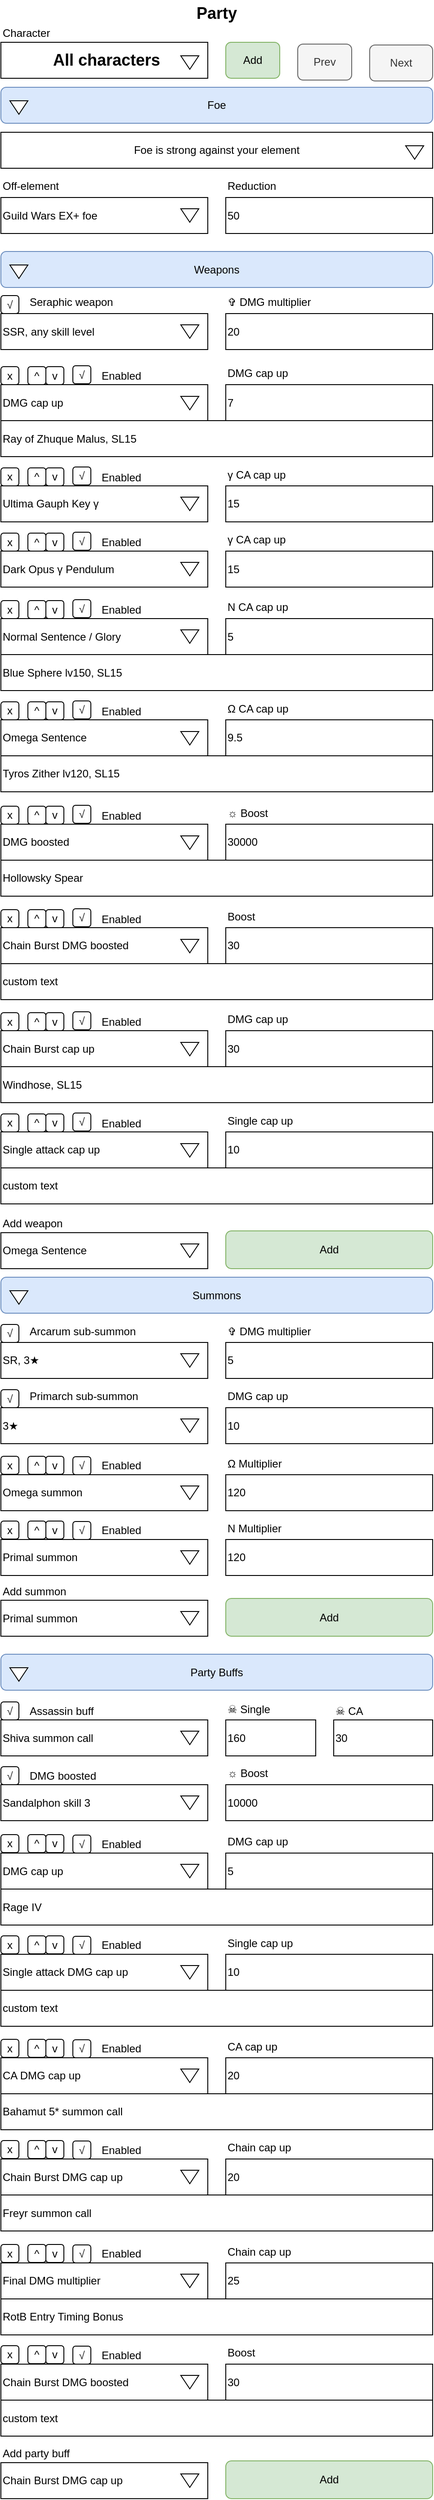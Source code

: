<mxfile version="10.9.6" type="device"><diagram id="I297aqAbHETvmbdD8vqa" name="All characters layout"><mxGraphModel dx="782" dy="1567" grid="1" gridSize="10" guides="1" tooltips="1" connect="1" arrows="1" fold="1" page="1" pageScale="1" pageWidth="850" pageHeight="1100" math="0" shadow="0"><root><mxCell id="0"/><mxCell id="1" parent="0"/><mxCell id="AXWOKadJLChDMxFpfEfT-2" value="&amp;nbsp;All characters" style="rounded=0;whiteSpace=wrap;html=1;glass=0;shadow=0;comic=0;fontStyle=1;fontSize=18;" vertex="1" parent="1"><mxGeometry x="40" y="40" width="230" height="40" as="geometry"/></mxCell><mxCell id="AXWOKadJLChDMxFpfEfT-5" value="Foe is strong against your element" style="rounded=0;whiteSpace=wrap;html=1;" vertex="1" parent="1"><mxGeometry x="40" y="140" width="480" height="40" as="geometry"/></mxCell><mxCell id="AXWOKadJLChDMxFpfEfT-7" value="Foe" style="rounded=1;whiteSpace=wrap;html=1;fillColor=#dae8fc;strokeColor=#6c8ebf;" vertex="1" parent="1"><mxGeometry x="40" y="90" width="480" height="40" as="geometry"/></mxCell><mxCell id="AXWOKadJLChDMxFpfEfT-8" value="Off-element" style="text;html=1;strokeColor=none;fillColor=none;align=left;verticalAlign=middle;whiteSpace=wrap;rounded=0;shadow=0;glass=0;comic=0;fontSize=12;" vertex="1" parent="1"><mxGeometry x="40" y="190" width="230" height="20" as="geometry"/></mxCell><mxCell id="AXWOKadJLChDMxFpfEfT-9" value="Guild Wars EX+ foe" style="rounded=0;whiteSpace=wrap;html=1;shadow=0;glass=0;comic=0;fontSize=12;align=left;" vertex="1" parent="1"><mxGeometry x="40" y="212.5" width="230" height="40" as="geometry"/></mxCell><mxCell id="AXWOKadJLChDMxFpfEfT-10" value="Reduction" style="text;html=1;strokeColor=none;fillColor=none;align=left;verticalAlign=middle;whiteSpace=wrap;rounded=0;shadow=0;glass=0;comic=0;fontSize=12;" vertex="1" parent="1"><mxGeometry x="290" y="190" width="230" height="20" as="geometry"/></mxCell><mxCell id="AXWOKadJLChDMxFpfEfT-11" value="50" style="rounded=0;whiteSpace=wrap;html=1;shadow=0;glass=0;comic=0;fontSize=12;align=left;" vertex="1" parent="1"><mxGeometry x="290" y="212.5" width="230" height="40" as="geometry"/></mxCell><mxCell id="AXWOKadJLChDMxFpfEfT-15" value="" style="html=1;shadow=0;dashed=0;align=center;verticalAlign=middle;shape=mxgraph.arrows2.arrow;dy=0.6;dx=40;direction=south;notch=0;rounded=0;glass=0;comic=0;fontSize=12;" vertex="1" parent="1"><mxGeometry x="240" y="55" width="20" height="15" as="geometry"/></mxCell><mxCell id="AXWOKadJLChDMxFpfEfT-17" value="" style="html=1;shadow=0;dashed=0;align=center;verticalAlign=middle;shape=mxgraph.arrows2.arrow;dy=0.6;dx=40;direction=south;notch=0;rounded=0;glass=0;comic=0;fontSize=12;" vertex="1" parent="1"><mxGeometry x="50" y="105" width="20" height="15" as="geometry"/></mxCell><mxCell id="AXWOKadJLChDMxFpfEfT-12" value="" style="html=1;shadow=0;dashed=0;align=center;verticalAlign=middle;shape=mxgraph.arrows2.arrow;dy=0.6;dx=40;direction=south;notch=0;rounded=0;glass=0;comic=0;fontSize=12;" vertex="1" parent="1"><mxGeometry x="490" y="155" width="20" height="15" as="geometry"/></mxCell><mxCell id="AXWOKadJLChDMxFpfEfT-20" value="" style="html=1;shadow=0;dashed=0;align=center;verticalAlign=middle;shape=mxgraph.arrows2.arrow;dy=0.6;dx=40;direction=south;notch=0;rounded=0;glass=0;comic=0;fontSize=12;" vertex="1" parent="1"><mxGeometry x="240" y="225" width="20" height="15" as="geometry"/></mxCell><mxCell id="AXWOKadJLChDMxFpfEfT-21" value="Summons" style="rounded=1;whiteSpace=wrap;html=1;fillColor=#dae8fc;strokeColor=#6c8ebf;" vertex="1" parent="1"><mxGeometry x="40" y="1412.5" width="480" height="40" as="geometry"/></mxCell><mxCell id="AXWOKadJLChDMxFpfEfT-22" value="" style="html=1;shadow=0;dashed=0;align=center;verticalAlign=middle;shape=mxgraph.arrows2.arrow;dy=0.6;dx=40;direction=south;notch=0;rounded=0;glass=0;comic=0;fontSize=12;" vertex="1" parent="1"><mxGeometry x="50" y="1427.5" width="20" height="15" as="geometry"/></mxCell><mxCell id="AXWOKadJLChDMxFpfEfT-23" value="Seraphic weapon" style="text;html=1;strokeColor=none;fillColor=none;align=left;verticalAlign=middle;whiteSpace=wrap;rounded=0;shadow=0;glass=0;comic=0;fontSize=12;" vertex="1" parent="1"><mxGeometry x="70" y="319" width="200" height="20" as="geometry"/></mxCell><mxCell id="AXWOKadJLChDMxFpfEfT-24" value="SSR, any skill level" style="rounded=0;whiteSpace=wrap;html=1;shadow=0;glass=0;comic=0;fontSize=12;align=left;" vertex="1" parent="1"><mxGeometry x="40" y="341.5" width="230" height="40" as="geometry"/></mxCell><mxCell id="AXWOKadJLChDMxFpfEfT-25" value="✞ DMG multiplier" style="text;html=1;strokeColor=none;fillColor=none;align=left;verticalAlign=middle;whiteSpace=wrap;rounded=0;shadow=0;glass=0;comic=0;fontSize=12;" vertex="1" parent="1"><mxGeometry x="290" y="319" width="230" height="20" as="geometry"/></mxCell><mxCell id="AXWOKadJLChDMxFpfEfT-26" value="20" style="rounded=0;whiteSpace=wrap;html=1;shadow=0;glass=0;comic=0;fontSize=12;align=left;" vertex="1" parent="1"><mxGeometry x="290" y="341.5" width="230" height="40" as="geometry"/></mxCell><mxCell id="AXWOKadJLChDMxFpfEfT-27" value="" style="html=1;shadow=0;dashed=0;align=center;verticalAlign=middle;shape=mxgraph.arrows2.arrow;dy=0.6;dx=40;direction=south;notch=0;rounded=0;glass=0;comic=0;fontSize=12;" vertex="1" parent="1"><mxGeometry x="240" y="354" width="20" height="15" as="geometry"/></mxCell><mxCell id="AXWOKadJLChDMxFpfEfT-28" value="Arcarum sub-summon" style="text;html=1;strokeColor=none;fillColor=none;align=left;verticalAlign=middle;whiteSpace=wrap;rounded=0;shadow=0;glass=0;comic=0;fontSize=12;" vertex="1" parent="1"><mxGeometry x="70" y="1462.5" width="200" height="20" as="geometry"/></mxCell><mxCell id="AXWOKadJLChDMxFpfEfT-29" value="SR, 3★" style="rounded=0;whiteSpace=wrap;html=1;shadow=0;glass=0;comic=0;fontSize=12;align=left;" vertex="1" parent="1"><mxGeometry x="40" y="1485" width="230" height="40" as="geometry"/></mxCell><mxCell id="AXWOKadJLChDMxFpfEfT-30" value="✞ DMG multiplier" style="text;html=1;strokeColor=none;fillColor=none;align=left;verticalAlign=middle;whiteSpace=wrap;rounded=0;shadow=0;glass=0;comic=0;fontSize=12;" vertex="1" parent="1"><mxGeometry x="290" y="1462.5" width="230" height="20" as="geometry"/></mxCell><mxCell id="AXWOKadJLChDMxFpfEfT-31" value="5" style="rounded=0;whiteSpace=wrap;html=1;shadow=0;glass=0;comic=0;fontSize=12;align=left;" vertex="1" parent="1"><mxGeometry x="290" y="1485" width="230" height="40" as="geometry"/></mxCell><mxCell id="AXWOKadJLChDMxFpfEfT-32" value="" style="html=1;shadow=0;dashed=0;align=center;verticalAlign=middle;shape=mxgraph.arrows2.arrow;dy=0.6;dx=40;direction=south;notch=0;rounded=0;glass=0;comic=0;fontSize=12;" vertex="1" parent="1"><mxGeometry x="240" y="1497.5" width="20" height="15" as="geometry"/></mxCell><mxCell id="AXWOKadJLChDMxFpfEfT-33" value="Weapons" style="rounded=1;whiteSpace=wrap;html=1;fillColor=#dae8fc;strokeColor=#6c8ebf;" vertex="1" parent="1"><mxGeometry x="40" y="272.5" width="480" height="40" as="geometry"/></mxCell><mxCell id="AXWOKadJLChDMxFpfEfT-34" value="" style="html=1;shadow=0;dashed=0;align=center;verticalAlign=middle;shape=mxgraph.arrows2.arrow;dy=0.6;dx=40;direction=south;notch=0;rounded=0;glass=0;comic=0;fontSize=12;" vertex="1" parent="1"><mxGeometry x="50" y="287.5" width="20" height="15" as="geometry"/></mxCell><mxCell id="AXWOKadJLChDMxFpfEfT-50" value="DMG cap up" style="text;html=1;strokeColor=none;fillColor=none;align=left;verticalAlign=middle;whiteSpace=wrap;rounded=0;shadow=0;glass=0;comic=0;fontSize=12;" vertex="1" parent="1"><mxGeometry x="290" y="398" width="230" height="20" as="geometry"/></mxCell><mxCell id="AXWOKadJLChDMxFpfEfT-51" value="7&lt;br&gt;" style="rounded=0;whiteSpace=wrap;html=1;shadow=0;glass=0;comic=0;fontSize=12;align=left;" vertex="1" parent="1"><mxGeometry x="290" y="420.5" width="230" height="40" as="geometry"/></mxCell><mxCell id="AXWOKadJLChDMxFpfEfT-53" value="x" style="rounded=1;whiteSpace=wrap;html=1;shadow=0;glass=0;comic=0;fillColor=none;fontSize=12;align=center;" vertex="1" parent="1"><mxGeometry x="40" y="400.5" width="20" height="20" as="geometry"/></mxCell><mxCell id="AXWOKadJLChDMxFpfEfT-54" value="^" style="rounded=1;whiteSpace=wrap;html=1;shadow=0;glass=0;comic=0;fillColor=none;fontSize=12;align=center;" vertex="1" parent="1"><mxGeometry x="70" y="400.5" width="20" height="20" as="geometry"/></mxCell><mxCell id="AXWOKadJLChDMxFpfEfT-55" value="v" style="rounded=1;whiteSpace=wrap;html=1;shadow=0;glass=0;comic=0;fillColor=none;fontSize=12;align=center;" vertex="1" parent="1"><mxGeometry x="90" y="400.5" width="20" height="20" as="geometry"/></mxCell><mxCell id="AXWOKadJLChDMxFpfEfT-56" value="&lt;span style=&quot;color: rgb(34, 34, 34); font-family: arial, sans-serif; font-size: 12px; text-align: left; white-space: normal; background-color: rgb(255, 255, 255);&quot;&gt;√&lt;/span&gt;" style="rounded=1;whiteSpace=wrap;html=1;shadow=0;glass=0;comic=0;fillColor=none;fontSize=12;align=center;" vertex="1" parent="1"><mxGeometry x="120" y="399.5" width="20" height="20" as="geometry"/></mxCell><mxCell id="AXWOKadJLChDMxFpfEfT-57" value="Enabled" style="text;html=1;strokeColor=none;fillColor=none;align=left;verticalAlign=middle;whiteSpace=wrap;rounded=0;shadow=0;glass=0;comic=0;fontSize=12;" vertex="1" parent="1"><mxGeometry x="150" y="401" width="120" height="20" as="geometry"/></mxCell><mxCell id="AXWOKadJLChDMxFpfEfT-58" value="DMG cap up" style="rounded=0;whiteSpace=wrap;html=1;shadow=0;glass=0;comic=0;fontSize=12;align=left;" vertex="1" parent="1"><mxGeometry x="40" y="420.5" width="230" height="40" as="geometry"/></mxCell><mxCell id="AXWOKadJLChDMxFpfEfT-59" value="Ray of Zhuque Malus, SL15" style="rounded=0;whiteSpace=wrap;html=1;shadow=0;glass=0;comic=0;fontSize=12;align=left;" vertex="1" parent="1"><mxGeometry x="40" y="460.5" width="480" height="40" as="geometry"/></mxCell><mxCell id="AXWOKadJLChDMxFpfEfT-60" value="γ CA cap up" style="text;html=1;strokeColor=none;fillColor=none;align=left;verticalAlign=middle;whiteSpace=wrap;rounded=0;shadow=0;glass=0;comic=0;fontSize=12;" vertex="1" parent="1"><mxGeometry x="290" y="510.5" width="230" height="20" as="geometry"/></mxCell><mxCell id="AXWOKadJLChDMxFpfEfT-61" value="15" style="rounded=0;whiteSpace=wrap;html=1;shadow=0;glass=0;comic=0;fontSize=12;align=left;" vertex="1" parent="1"><mxGeometry x="290" y="533" width="230" height="40" as="geometry"/></mxCell><mxCell id="AXWOKadJLChDMxFpfEfT-62" value="x" style="rounded=1;whiteSpace=wrap;html=1;shadow=0;glass=0;comic=0;fillColor=none;fontSize=12;align=center;" vertex="1" parent="1"><mxGeometry x="40" y="513" width="20" height="20" as="geometry"/></mxCell><mxCell id="AXWOKadJLChDMxFpfEfT-63" value="^" style="rounded=1;whiteSpace=wrap;html=1;shadow=0;glass=0;comic=0;fillColor=none;fontSize=12;align=center;" vertex="1" parent="1"><mxGeometry x="70" y="513" width="20" height="20" as="geometry"/></mxCell><mxCell id="AXWOKadJLChDMxFpfEfT-64" value="v" style="rounded=1;whiteSpace=wrap;html=1;shadow=0;glass=0;comic=0;fillColor=none;fontSize=12;align=center;" vertex="1" parent="1"><mxGeometry x="90" y="513" width="20" height="20" as="geometry"/></mxCell><mxCell id="AXWOKadJLChDMxFpfEfT-65" value="&lt;span style=&quot;color: rgb(34, 34, 34); font-family: arial, sans-serif; font-size: 12px; text-align: left; white-space: normal; background-color: rgb(255, 255, 255);&quot;&gt;√&lt;/span&gt;" style="rounded=1;whiteSpace=wrap;html=1;shadow=0;glass=0;comic=0;fillColor=none;fontSize=12;align=center;" vertex="1" parent="1"><mxGeometry x="120" y="512" width="20" height="20" as="geometry"/></mxCell><mxCell id="AXWOKadJLChDMxFpfEfT-66" value="Enabled" style="text;html=1;strokeColor=none;fillColor=none;align=left;verticalAlign=middle;whiteSpace=wrap;rounded=0;shadow=0;glass=0;comic=0;fontSize=12;" vertex="1" parent="1"><mxGeometry x="150" y="513.5" width="120" height="20" as="geometry"/></mxCell><mxCell id="AXWOKadJLChDMxFpfEfT-67" value="Ultima Gauph Key γ" style="rounded=0;whiteSpace=wrap;html=1;shadow=0;glass=0;comic=0;fontSize=12;align=left;" vertex="1" parent="1"><mxGeometry x="40" y="533" width="230" height="40" as="geometry"/></mxCell><mxCell id="AXWOKadJLChDMxFpfEfT-69" value="γ CA cap up" style="text;html=1;strokeColor=none;fillColor=none;align=left;verticalAlign=middle;whiteSpace=wrap;rounded=0;shadow=0;glass=0;comic=0;fontSize=12;" vertex="1" parent="1"><mxGeometry x="290" y="583" width="230" height="20" as="geometry"/></mxCell><mxCell id="AXWOKadJLChDMxFpfEfT-70" value="15" style="rounded=0;whiteSpace=wrap;html=1;shadow=0;glass=0;comic=0;fontSize=12;align=left;" vertex="1" parent="1"><mxGeometry x="290" y="605.5" width="230" height="40" as="geometry"/></mxCell><mxCell id="AXWOKadJLChDMxFpfEfT-71" value="x" style="rounded=1;whiteSpace=wrap;html=1;shadow=0;glass=0;comic=0;fillColor=none;fontSize=12;align=center;" vertex="1" parent="1"><mxGeometry x="40" y="585.5" width="20" height="20" as="geometry"/></mxCell><mxCell id="AXWOKadJLChDMxFpfEfT-72" value="^" style="rounded=1;whiteSpace=wrap;html=1;shadow=0;glass=0;comic=0;fillColor=none;fontSize=12;align=center;" vertex="1" parent="1"><mxGeometry x="70" y="585.5" width="20" height="20" as="geometry"/></mxCell><mxCell id="AXWOKadJLChDMxFpfEfT-73" value="v" style="rounded=1;whiteSpace=wrap;html=1;shadow=0;glass=0;comic=0;fillColor=none;fontSize=12;align=center;" vertex="1" parent="1"><mxGeometry x="90" y="585.5" width="20" height="20" as="geometry"/></mxCell><mxCell id="AXWOKadJLChDMxFpfEfT-74" value="&lt;span style=&quot;color: rgb(34, 34, 34); font-family: arial, sans-serif; font-size: 12px; text-align: left; white-space: normal; background-color: rgb(255, 255, 255);&quot;&gt;√&lt;/span&gt;" style="rounded=1;whiteSpace=wrap;html=1;shadow=0;glass=0;comic=0;fillColor=none;fontSize=12;align=center;" vertex="1" parent="1"><mxGeometry x="120" y="584.5" width="20" height="20" as="geometry"/></mxCell><mxCell id="AXWOKadJLChDMxFpfEfT-75" value="Enabled" style="text;html=1;strokeColor=none;fillColor=none;align=left;verticalAlign=middle;whiteSpace=wrap;rounded=0;shadow=0;glass=0;comic=0;fontSize=12;" vertex="1" parent="1"><mxGeometry x="150" y="586" width="120" height="20" as="geometry"/></mxCell><mxCell id="AXWOKadJLChDMxFpfEfT-76" value="Dark Opus γ Pendulum" style="rounded=0;whiteSpace=wrap;html=1;shadow=0;glass=0;comic=0;fontSize=12;align=left;" vertex="1" parent="1"><mxGeometry x="40" y="605.5" width="230" height="40" as="geometry"/></mxCell><mxCell id="AXWOKadJLChDMxFpfEfT-77" value="N CA cap up" style="text;html=1;strokeColor=none;fillColor=none;align=left;verticalAlign=middle;whiteSpace=wrap;rounded=0;shadow=0;glass=0;comic=0;fontSize=12;" vertex="1" parent="1"><mxGeometry x="290" y="658" width="230" height="20" as="geometry"/></mxCell><mxCell id="AXWOKadJLChDMxFpfEfT-78" value="5" style="rounded=0;whiteSpace=wrap;html=1;shadow=0;glass=0;comic=0;fontSize=12;align=left;" vertex="1" parent="1"><mxGeometry x="290" y="680.5" width="230" height="40" as="geometry"/></mxCell><mxCell id="AXWOKadJLChDMxFpfEfT-79" value="x" style="rounded=1;whiteSpace=wrap;html=1;shadow=0;glass=0;comic=0;fillColor=none;fontSize=12;align=center;" vertex="1" parent="1"><mxGeometry x="40" y="660.5" width="20" height="20" as="geometry"/></mxCell><mxCell id="AXWOKadJLChDMxFpfEfT-80" value="^" style="rounded=1;whiteSpace=wrap;html=1;shadow=0;glass=0;comic=0;fillColor=none;fontSize=12;align=center;" vertex="1" parent="1"><mxGeometry x="70" y="660.5" width="20" height="20" as="geometry"/></mxCell><mxCell id="AXWOKadJLChDMxFpfEfT-81" value="v" style="rounded=1;whiteSpace=wrap;html=1;shadow=0;glass=0;comic=0;fillColor=none;fontSize=12;align=center;" vertex="1" parent="1"><mxGeometry x="90" y="660.5" width="20" height="20" as="geometry"/></mxCell><mxCell id="AXWOKadJLChDMxFpfEfT-82" value="&lt;span style=&quot;color: rgb(34, 34, 34); font-family: arial, sans-serif; font-size: 12px; text-align: left; white-space: normal; background-color: rgb(255, 255, 255);&quot;&gt;√&lt;/span&gt;" style="rounded=1;whiteSpace=wrap;html=1;shadow=0;glass=0;comic=0;fillColor=none;fontSize=12;align=center;" vertex="1" parent="1"><mxGeometry x="120" y="659.5" width="20" height="20" as="geometry"/></mxCell><mxCell id="AXWOKadJLChDMxFpfEfT-83" value="Enabled" style="text;html=1;strokeColor=none;fillColor=none;align=left;verticalAlign=middle;whiteSpace=wrap;rounded=0;shadow=0;glass=0;comic=0;fontSize=12;" vertex="1" parent="1"><mxGeometry x="150" y="661" width="120" height="20" as="geometry"/></mxCell><mxCell id="AXWOKadJLChDMxFpfEfT-84" value="Normal Sentence / Glory" style="rounded=0;whiteSpace=wrap;html=1;shadow=0;glass=0;comic=0;fontSize=12;align=left;" vertex="1" parent="1"><mxGeometry x="40" y="680.5" width="230" height="40" as="geometry"/></mxCell><mxCell id="AXWOKadJLChDMxFpfEfT-85" value="&lt;div&gt;Blue Sphere lv150, SL15&lt;/div&gt;" style="rounded=0;whiteSpace=wrap;html=1;shadow=0;glass=0;comic=0;fontSize=12;align=left;" vertex="1" parent="1"><mxGeometry x="40" y="720.5" width="480" height="40" as="geometry"/></mxCell><mxCell id="AXWOKadJLChDMxFpfEfT-87" value="Ω CA cap up" style="text;html=1;strokeColor=none;fillColor=none;align=left;verticalAlign=middle;whiteSpace=wrap;rounded=0;shadow=0;glass=0;comic=0;fontSize=12;" vertex="1" parent="1"><mxGeometry x="290" y="770.5" width="230" height="20" as="geometry"/></mxCell><mxCell id="AXWOKadJLChDMxFpfEfT-88" value="9.5" style="rounded=0;whiteSpace=wrap;html=1;shadow=0;glass=0;comic=0;fontSize=12;align=left;" vertex="1" parent="1"><mxGeometry x="290" y="793" width="230" height="40" as="geometry"/></mxCell><mxCell id="AXWOKadJLChDMxFpfEfT-89" value="x" style="rounded=1;whiteSpace=wrap;html=1;shadow=0;glass=0;comic=0;fillColor=none;fontSize=12;align=center;" vertex="1" parent="1"><mxGeometry x="40" y="773" width="20" height="20" as="geometry"/></mxCell><mxCell id="AXWOKadJLChDMxFpfEfT-90" value="^" style="rounded=1;whiteSpace=wrap;html=1;shadow=0;glass=0;comic=0;fillColor=none;fontSize=12;align=center;" vertex="1" parent="1"><mxGeometry x="70" y="773" width="20" height="20" as="geometry"/></mxCell><mxCell id="AXWOKadJLChDMxFpfEfT-91" value="v" style="rounded=1;whiteSpace=wrap;html=1;shadow=0;glass=0;comic=0;fillColor=none;fontSize=12;align=center;" vertex="1" parent="1"><mxGeometry x="90" y="773" width="20" height="20" as="geometry"/></mxCell><mxCell id="AXWOKadJLChDMxFpfEfT-92" value="&lt;span style=&quot;color: rgb(34, 34, 34); font-family: arial, sans-serif; font-size: 12px; text-align: left; white-space: normal; background-color: rgb(255, 255, 255);&quot;&gt;√&lt;/span&gt;" style="rounded=1;whiteSpace=wrap;html=1;shadow=0;glass=0;comic=0;fillColor=none;fontSize=12;align=center;" vertex="1" parent="1"><mxGeometry x="120" y="772" width="20" height="20" as="geometry"/></mxCell><mxCell id="AXWOKadJLChDMxFpfEfT-93" value="Enabled" style="text;html=1;strokeColor=none;fillColor=none;align=left;verticalAlign=middle;whiteSpace=wrap;rounded=0;shadow=0;glass=0;comic=0;fontSize=12;" vertex="1" parent="1"><mxGeometry x="150" y="773.5" width="120" height="20" as="geometry"/></mxCell><mxCell id="AXWOKadJLChDMxFpfEfT-94" value="Omega Sentence" style="rounded=0;whiteSpace=wrap;html=1;shadow=0;glass=0;comic=0;fontSize=12;align=left;" vertex="1" parent="1"><mxGeometry x="40" y="793" width="230" height="40" as="geometry"/></mxCell><mxCell id="AXWOKadJLChDMxFpfEfT-95" value="&lt;div&gt;Tyros Zither lv120, SL15&lt;/div&gt;" style="rounded=0;whiteSpace=wrap;html=1;shadow=0;glass=0;comic=0;fontSize=12;align=left;" vertex="1" parent="1"><mxGeometry x="40" y="833" width="480" height="40" as="geometry"/></mxCell><mxCell id="AXWOKadJLChDMxFpfEfT-102" value="&lt;span style=&quot;color: rgb(34, 34, 34); font-family: arial, sans-serif; font-size: 12px; text-align: left; white-space: normal; background-color: rgb(255, 255, 255);&quot;&gt;√&lt;/span&gt;" style="rounded=1;whiteSpace=wrap;html=1;shadow=0;glass=0;comic=0;fillColor=none;fontSize=12;align=center;" vertex="1" parent="1"><mxGeometry x="40" y="321.5" width="20" height="20" as="geometry"/></mxCell><mxCell id="AXWOKadJLChDMxFpfEfT-104" value="" style="html=1;shadow=0;dashed=0;align=center;verticalAlign=middle;shape=mxgraph.arrows2.arrow;dy=0.6;dx=40;direction=south;notch=0;rounded=0;glass=0;comic=0;fontSize=12;" vertex="1" parent="1"><mxGeometry x="240" y="433.5" width="20" height="15" as="geometry"/></mxCell><mxCell id="AXWOKadJLChDMxFpfEfT-105" value="" style="html=1;shadow=0;dashed=0;align=center;verticalAlign=middle;shape=mxgraph.arrows2.arrow;dy=0.6;dx=40;direction=south;notch=0;rounded=0;glass=0;comic=0;fontSize=12;" vertex="1" parent="1"><mxGeometry x="240" y="545.5" width="20" height="15" as="geometry"/></mxCell><mxCell id="AXWOKadJLChDMxFpfEfT-106" value="" style="html=1;shadow=0;dashed=0;align=center;verticalAlign=middle;shape=mxgraph.arrows2.arrow;dy=0.6;dx=40;direction=south;notch=0;rounded=0;glass=0;comic=0;fontSize=12;" vertex="1" parent="1"><mxGeometry x="240" y="618" width="20" height="15" as="geometry"/></mxCell><mxCell id="AXWOKadJLChDMxFpfEfT-107" value="" style="html=1;shadow=0;dashed=0;align=center;verticalAlign=middle;shape=mxgraph.arrows2.arrow;dy=0.6;dx=40;direction=south;notch=0;rounded=0;glass=0;comic=0;fontSize=12;" vertex="1" parent="1"><mxGeometry x="240" y="693" width="20" height="15" as="geometry"/></mxCell><mxCell id="AXWOKadJLChDMxFpfEfT-108" value="" style="html=1;shadow=0;dashed=0;align=center;verticalAlign=middle;shape=mxgraph.arrows2.arrow;dy=0.6;dx=40;direction=south;notch=0;rounded=0;glass=0;comic=0;fontSize=12;" vertex="1" parent="1"><mxGeometry x="240" y="806" width="20" height="15" as="geometry"/></mxCell><mxCell id="AXWOKadJLChDMxFpfEfT-109" value="&lt;span style=&quot;color: rgb(34, 34, 34); font-family: arial, sans-serif; font-size: 12px; text-align: left; white-space: normal; background-color: rgb(255, 255, 255);&quot;&gt;√&lt;/span&gt;" style="rounded=1;whiteSpace=wrap;html=1;shadow=0;glass=0;comic=0;fillColor=none;fontSize=12;align=center;" vertex="1" parent="1"><mxGeometry x="40" y="1465" width="20" height="20" as="geometry"/></mxCell><mxCell id="AXWOKadJLChDMxFpfEfT-113" value="Omega Sentence" style="rounded=0;whiteSpace=wrap;html=1;shadow=0;glass=0;comic=0;fontSize=12;align=left;" vertex="1" parent="1"><mxGeometry x="40" y="1363" width="230" height="40" as="geometry"/></mxCell><mxCell id="AXWOKadJLChDMxFpfEfT-114" value="" style="html=1;shadow=0;dashed=0;align=center;verticalAlign=middle;shape=mxgraph.arrows2.arrow;dy=0.6;dx=40;direction=south;notch=0;rounded=0;glass=0;comic=0;fontSize=12;" vertex="1" parent="1"><mxGeometry x="240" y="1375.5" width="20" height="15" as="geometry"/></mxCell><mxCell id="AXWOKadJLChDMxFpfEfT-115" value="Add weapon" style="text;html=1;strokeColor=none;fillColor=none;align=left;verticalAlign=middle;whiteSpace=wrap;rounded=0;shadow=0;glass=0;comic=0;fontSize=12;" vertex="1" parent="1"><mxGeometry x="40" y="1343" width="230" height="20" as="geometry"/></mxCell><mxCell id="AXWOKadJLChDMxFpfEfT-118" value="Add" style="rounded=1;whiteSpace=wrap;html=1;shadow=0;glass=0;comic=0;fillColor=#d5e8d4;fontSize=12;align=center;strokeColor=#82b366;" vertex="1" parent="1"><mxGeometry x="290" y="1361" width="230" height="42" as="geometry"/></mxCell><mxCell id="AXWOKadJLChDMxFpfEfT-119" value="DMG cap up" style="text;html=1;strokeColor=none;fillColor=none;align=left;verticalAlign=middle;whiteSpace=wrap;rounded=0;shadow=0;glass=0;comic=0;fontSize=12;" vertex="1" parent="1"><mxGeometry x="290" y="1116" width="230" height="20" as="geometry"/></mxCell><mxCell id="AXWOKadJLChDMxFpfEfT-120" value="30" style="rounded=0;whiteSpace=wrap;html=1;shadow=0;glass=0;comic=0;fontSize=12;align=left;" vertex="1" parent="1"><mxGeometry x="290" y="1138.5" width="230" height="40" as="geometry"/></mxCell><mxCell id="AXWOKadJLChDMxFpfEfT-121" value="x" style="rounded=1;whiteSpace=wrap;html=1;shadow=0;glass=0;comic=0;fillColor=none;fontSize=12;align=center;" vertex="1" parent="1"><mxGeometry x="40" y="1118.5" width="20" height="20" as="geometry"/></mxCell><mxCell id="AXWOKadJLChDMxFpfEfT-122" value="^" style="rounded=1;whiteSpace=wrap;html=1;shadow=0;glass=0;comic=0;fillColor=none;fontSize=12;align=center;" vertex="1" parent="1"><mxGeometry x="70" y="1118.5" width="20" height="20" as="geometry"/></mxCell><mxCell id="AXWOKadJLChDMxFpfEfT-123" value="v" style="rounded=1;whiteSpace=wrap;html=1;shadow=0;glass=0;comic=0;fillColor=none;fontSize=12;align=center;" vertex="1" parent="1"><mxGeometry x="90" y="1118.5" width="20" height="20" as="geometry"/></mxCell><mxCell id="AXWOKadJLChDMxFpfEfT-124" value="&lt;span style=&quot;color: rgb(34, 34, 34); font-family: arial, sans-serif; font-size: 12px; text-align: left; white-space: normal; background-color: rgb(255, 255, 255);&quot;&gt;√&lt;/span&gt;" style="rounded=1;whiteSpace=wrap;html=1;shadow=0;glass=0;comic=0;fillColor=none;fontSize=12;align=center;" vertex="1" parent="1"><mxGeometry x="120" y="1117.5" width="20" height="20" as="geometry"/></mxCell><mxCell id="AXWOKadJLChDMxFpfEfT-125" value="Enabled" style="text;html=1;strokeColor=none;fillColor=none;align=left;verticalAlign=middle;whiteSpace=wrap;rounded=0;shadow=0;glass=0;comic=0;fontSize=12;" vertex="1" parent="1"><mxGeometry x="150" y="1119" width="120" height="20" as="geometry"/></mxCell><mxCell id="AXWOKadJLChDMxFpfEfT-126" value="Chain Burst cap up" style="rounded=0;whiteSpace=wrap;html=1;shadow=0;glass=0;comic=0;fontSize=12;align=left;" vertex="1" parent="1"><mxGeometry x="40" y="1138.5" width="230" height="40" as="geometry"/></mxCell><mxCell id="AXWOKadJLChDMxFpfEfT-127" value="Windhose, SL15" style="rounded=0;whiteSpace=wrap;html=1;shadow=0;glass=0;comic=0;fontSize=12;align=left;" vertex="1" parent="1"><mxGeometry x="40" y="1178.5" width="480" height="40" as="geometry"/></mxCell><mxCell id="AXWOKadJLChDMxFpfEfT-128" value="" style="html=1;shadow=0;dashed=0;align=center;verticalAlign=middle;shape=mxgraph.arrows2.arrow;dy=0.6;dx=40;direction=south;notch=0;rounded=0;glass=0;comic=0;fontSize=12;" vertex="1" parent="1"><mxGeometry x="240" y="1151.5" width="20" height="15" as="geometry"/></mxCell><mxCell id="AXWOKadJLChDMxFpfEfT-129" value="Single cap up" style="text;html=1;strokeColor=none;fillColor=none;align=left;verticalAlign=middle;whiteSpace=wrap;rounded=0;shadow=0;glass=0;comic=0;fontSize=12;" vertex="1" parent="1"><mxGeometry x="290" y="1228.5" width="230" height="20" as="geometry"/></mxCell><mxCell id="AXWOKadJLChDMxFpfEfT-130" value="10" style="rounded=0;whiteSpace=wrap;html=1;shadow=0;glass=0;comic=0;fontSize=12;align=left;" vertex="1" parent="1"><mxGeometry x="290" y="1251" width="230" height="40" as="geometry"/></mxCell><mxCell id="AXWOKadJLChDMxFpfEfT-131" value="x" style="rounded=1;whiteSpace=wrap;html=1;shadow=0;glass=0;comic=0;fillColor=none;fontSize=12;align=center;" vertex="1" parent="1"><mxGeometry x="40" y="1231" width="20" height="20" as="geometry"/></mxCell><mxCell id="AXWOKadJLChDMxFpfEfT-132" value="^" style="rounded=1;whiteSpace=wrap;html=1;shadow=0;glass=0;comic=0;fillColor=none;fontSize=12;align=center;" vertex="1" parent="1"><mxGeometry x="70" y="1231" width="20" height="20" as="geometry"/></mxCell><mxCell id="AXWOKadJLChDMxFpfEfT-133" value="v" style="rounded=1;whiteSpace=wrap;html=1;shadow=0;glass=0;comic=0;fillColor=none;fontSize=12;align=center;" vertex="1" parent="1"><mxGeometry x="90" y="1231" width="20" height="20" as="geometry"/></mxCell><mxCell id="AXWOKadJLChDMxFpfEfT-134" value="&lt;span style=&quot;color: rgb(34, 34, 34); font-family: arial, sans-serif; font-size: 12px; text-align: left; white-space: normal; background-color: rgb(255, 255, 255);&quot;&gt;√&lt;/span&gt;" style="rounded=1;whiteSpace=wrap;html=1;shadow=0;glass=0;comic=0;fillColor=none;fontSize=12;align=center;" vertex="1" parent="1"><mxGeometry x="120" y="1230" width="20" height="20" as="geometry"/></mxCell><mxCell id="AXWOKadJLChDMxFpfEfT-135" value="Enabled" style="text;html=1;strokeColor=none;fillColor=none;align=left;verticalAlign=middle;whiteSpace=wrap;rounded=0;shadow=0;glass=0;comic=0;fontSize=12;" vertex="1" parent="1"><mxGeometry x="150" y="1231.5" width="120" height="20" as="geometry"/></mxCell><mxCell id="AXWOKadJLChDMxFpfEfT-136" value="Single attack cap up" style="rounded=0;whiteSpace=wrap;html=1;shadow=0;glass=0;comic=0;fontSize=12;align=left;" vertex="1" parent="1"><mxGeometry x="40" y="1251" width="230" height="40" as="geometry"/></mxCell><mxCell id="AXWOKadJLChDMxFpfEfT-137" value="&lt;div&gt;custom text&lt;/div&gt;" style="rounded=0;whiteSpace=wrap;html=1;shadow=0;glass=0;comic=0;fontSize=12;align=left;" vertex="1" parent="1"><mxGeometry x="40" y="1291" width="480" height="40" as="geometry"/></mxCell><mxCell id="AXWOKadJLChDMxFpfEfT-138" value="" style="html=1;shadow=0;dashed=0;align=center;verticalAlign=middle;shape=mxgraph.arrows2.arrow;dy=0.6;dx=40;direction=south;notch=0;rounded=0;glass=0;comic=0;fontSize=12;" vertex="1" parent="1"><mxGeometry x="240" y="1264" width="20" height="15" as="geometry"/></mxCell><mxCell id="AXWOKadJLChDMxFpfEfT-150" value="Omega summon" style="rounded=0;whiteSpace=wrap;html=1;shadow=0;glass=0;comic=0;fontSize=12;align=left;" vertex="1" parent="1"><mxGeometry x="40" y="1632" width="230" height="40" as="geometry"/></mxCell><mxCell id="AXWOKadJLChDMxFpfEfT-151" value="Ω Multiplier" style="text;html=1;strokeColor=none;fillColor=none;align=left;verticalAlign=middle;whiteSpace=wrap;rounded=0;shadow=0;glass=0;comic=0;fontSize=12;" vertex="1" parent="1"><mxGeometry x="290" y="1609.5" width="230" height="20" as="geometry"/></mxCell><mxCell id="AXWOKadJLChDMxFpfEfT-152" value="120" style="rounded=0;whiteSpace=wrap;html=1;shadow=0;glass=0;comic=0;fontSize=12;align=left;" vertex="1" parent="1"><mxGeometry x="290" y="1632" width="230" height="40" as="geometry"/></mxCell><mxCell id="AXWOKadJLChDMxFpfEfT-153" value="" style="html=1;shadow=0;dashed=0;align=center;verticalAlign=middle;shape=mxgraph.arrows2.arrow;dy=0.6;dx=40;direction=south;notch=0;rounded=0;glass=0;comic=0;fontSize=12;" vertex="1" parent="1"><mxGeometry x="240" y="1644.5" width="20" height="15" as="geometry"/></mxCell><mxCell id="AXWOKadJLChDMxFpfEfT-155" value="x" style="rounded=1;whiteSpace=wrap;html=1;shadow=0;glass=0;comic=0;fillColor=none;fontSize=12;align=center;" vertex="1" parent="1"><mxGeometry x="40" y="1611.5" width="20" height="20" as="geometry"/></mxCell><mxCell id="AXWOKadJLChDMxFpfEfT-156" value="^" style="rounded=1;whiteSpace=wrap;html=1;shadow=0;glass=0;comic=0;fillColor=none;fontSize=12;align=center;" vertex="1" parent="1"><mxGeometry x="70" y="1611.5" width="20" height="20" as="geometry"/></mxCell><mxCell id="AXWOKadJLChDMxFpfEfT-157" value="v" style="rounded=1;whiteSpace=wrap;html=1;shadow=0;glass=0;comic=0;fillColor=none;fontSize=12;align=center;" vertex="1" parent="1"><mxGeometry x="90" y="1611.5" width="20" height="20" as="geometry"/></mxCell><mxCell id="AXWOKadJLChDMxFpfEfT-158" value="&lt;span style=&quot;color: rgb(34, 34, 34); font-family: arial, sans-serif; font-size: 12px; text-align: left; white-space: normal; background-color: rgb(255, 255, 255);&quot;&gt;√&lt;/span&gt;" style="rounded=1;whiteSpace=wrap;html=1;shadow=0;glass=0;comic=0;fillColor=none;fontSize=12;align=center;" vertex="1" parent="1"><mxGeometry x="120" y="1612" width="20" height="20" as="geometry"/></mxCell><mxCell id="AXWOKadJLChDMxFpfEfT-159" value="Enabled" style="text;html=1;strokeColor=none;fillColor=none;align=left;verticalAlign=middle;whiteSpace=wrap;rounded=0;shadow=0;glass=0;comic=0;fontSize=12;" vertex="1" parent="1"><mxGeometry x="150" y="1612" width="120" height="20" as="geometry"/></mxCell><mxCell id="AXWOKadJLChDMxFpfEfT-160" value="Primal summon" style="rounded=0;whiteSpace=wrap;html=1;shadow=0;glass=0;comic=0;fontSize=12;align=left;" vertex="1" parent="1"><mxGeometry x="40" y="1704" width="230" height="40" as="geometry"/></mxCell><mxCell id="AXWOKadJLChDMxFpfEfT-161" value="N Multiplier" style="text;html=1;strokeColor=none;fillColor=none;align=left;verticalAlign=middle;whiteSpace=wrap;rounded=0;shadow=0;glass=0;comic=0;fontSize=12;" vertex="1" parent="1"><mxGeometry x="290" y="1681.5" width="230" height="20" as="geometry"/></mxCell><mxCell id="AXWOKadJLChDMxFpfEfT-162" value="120" style="rounded=0;whiteSpace=wrap;html=1;shadow=0;glass=0;comic=0;fontSize=12;align=left;" vertex="1" parent="1"><mxGeometry x="290" y="1704" width="230" height="40" as="geometry"/></mxCell><mxCell id="AXWOKadJLChDMxFpfEfT-163" value="" style="html=1;shadow=0;dashed=0;align=center;verticalAlign=middle;shape=mxgraph.arrows2.arrow;dy=0.6;dx=40;direction=south;notch=0;rounded=0;glass=0;comic=0;fontSize=12;" vertex="1" parent="1"><mxGeometry x="240" y="1716.5" width="20" height="15" as="geometry"/></mxCell><mxCell id="AXWOKadJLChDMxFpfEfT-164" value="x" style="rounded=1;whiteSpace=wrap;html=1;shadow=0;glass=0;comic=0;fillColor=none;fontSize=12;align=center;" vertex="1" parent="1"><mxGeometry x="40" y="1683.5" width="20" height="20" as="geometry"/></mxCell><mxCell id="AXWOKadJLChDMxFpfEfT-165" value="^" style="rounded=1;whiteSpace=wrap;html=1;shadow=0;glass=0;comic=0;fillColor=none;fontSize=12;align=center;" vertex="1" parent="1"><mxGeometry x="70" y="1683.5" width="20" height="20" as="geometry"/></mxCell><mxCell id="AXWOKadJLChDMxFpfEfT-166" value="v" style="rounded=1;whiteSpace=wrap;html=1;shadow=0;glass=0;comic=0;fillColor=none;fontSize=12;align=center;" vertex="1" parent="1"><mxGeometry x="90" y="1683.5" width="20" height="20" as="geometry"/></mxCell><mxCell id="AXWOKadJLChDMxFpfEfT-167" value="&lt;span style=&quot;color: rgb(34, 34, 34); font-family: arial, sans-serif; font-size: 12px; text-align: left; white-space: normal; background-color: rgb(255, 255, 255);&quot;&gt;√&lt;/span&gt;" style="rounded=1;whiteSpace=wrap;html=1;shadow=0;glass=0;comic=0;fillColor=none;fontSize=12;align=center;" vertex="1" parent="1"><mxGeometry x="120" y="1684" width="20" height="20" as="geometry"/></mxCell><mxCell id="AXWOKadJLChDMxFpfEfT-168" value="Enabled" style="text;html=1;strokeColor=none;fillColor=none;align=left;verticalAlign=middle;whiteSpace=wrap;rounded=0;shadow=0;glass=0;comic=0;fontSize=12;" vertex="1" parent="1"><mxGeometry x="150" y="1684" width="120" height="20" as="geometry"/></mxCell><mxCell id="AXWOKadJLChDMxFpfEfT-179" value="Primarch sub-summon" style="text;html=1;strokeColor=none;fillColor=none;align=left;verticalAlign=middle;whiteSpace=wrap;rounded=0;shadow=0;glass=0;comic=0;fontSize=12;" vertex="1" parent="1"><mxGeometry x="70" y="1535" width="200" height="20" as="geometry"/></mxCell><mxCell id="AXWOKadJLChDMxFpfEfT-180" value="3★" style="rounded=0;whiteSpace=wrap;html=1;shadow=0;glass=0;comic=0;fontSize=12;align=left;" vertex="1" parent="1"><mxGeometry x="40" y="1557.5" width="230" height="40" as="geometry"/></mxCell><mxCell id="AXWOKadJLChDMxFpfEfT-181" value="DMG cap up" style="text;html=1;strokeColor=none;fillColor=none;align=left;verticalAlign=middle;whiteSpace=wrap;rounded=0;shadow=0;glass=0;comic=0;fontSize=12;" vertex="1" parent="1"><mxGeometry x="290" y="1535" width="230" height="20" as="geometry"/></mxCell><mxCell id="AXWOKadJLChDMxFpfEfT-182" value="10" style="rounded=0;whiteSpace=wrap;html=1;shadow=0;glass=0;comic=0;fontSize=12;align=left;" vertex="1" parent="1"><mxGeometry x="290" y="1557.5" width="230" height="40" as="geometry"/></mxCell><mxCell id="AXWOKadJLChDMxFpfEfT-183" value="" style="html=1;shadow=0;dashed=0;align=center;verticalAlign=middle;shape=mxgraph.arrows2.arrow;dy=0.6;dx=40;direction=south;notch=0;rounded=0;glass=0;comic=0;fontSize=12;" vertex="1" parent="1"><mxGeometry x="240" y="1570" width="20" height="15" as="geometry"/></mxCell><mxCell id="AXWOKadJLChDMxFpfEfT-184" value="&lt;span style=&quot;color: rgb(34, 34, 34); font-family: arial, sans-serif; font-size: 12px; text-align: left; white-space: normal; background-color: rgb(255, 255, 255);&quot;&gt;√&lt;/span&gt;" style="rounded=1;whiteSpace=wrap;html=1;shadow=0;glass=0;comic=0;fillColor=none;fontSize=12;align=center;" vertex="1" parent="1"><mxGeometry x="40" y="1537.5" width="20" height="20" as="geometry"/></mxCell><mxCell id="AXWOKadJLChDMxFpfEfT-245" value="Party Buffs" style="rounded=1;whiteSpace=wrap;html=1;fillColor=#dae8fc;strokeColor=#6c8ebf;" vertex="1" parent="1"><mxGeometry x="40" y="1831.5" width="480" height="40" as="geometry"/></mxCell><mxCell id="AXWOKadJLChDMxFpfEfT-246" value="" style="html=1;shadow=0;dashed=0;align=center;verticalAlign=middle;shape=mxgraph.arrows2.arrow;dy=0.6;dx=40;direction=south;notch=0;rounded=0;glass=0;comic=0;fontSize=12;" vertex="1" parent="1"><mxGeometry x="50" y="1846.5" width="20" height="15" as="geometry"/></mxCell><mxCell id="AXWOKadJLChDMxFpfEfT-247" value="Primal summon" style="rounded=0;whiteSpace=wrap;html=1;shadow=0;glass=0;comic=0;fontSize=12;align=left;" vertex="1" parent="1"><mxGeometry x="40" y="1771.5" width="230" height="40" as="geometry"/></mxCell><mxCell id="AXWOKadJLChDMxFpfEfT-248" value="" style="html=1;shadow=0;dashed=0;align=center;verticalAlign=middle;shape=mxgraph.arrows2.arrow;dy=0.6;dx=40;direction=south;notch=0;rounded=0;glass=0;comic=0;fontSize=12;" vertex="1" parent="1"><mxGeometry x="240" y="1784" width="20" height="15" as="geometry"/></mxCell><mxCell id="AXWOKadJLChDMxFpfEfT-249" value="Add summon" style="text;html=1;strokeColor=none;fillColor=none;align=left;verticalAlign=middle;whiteSpace=wrap;rounded=0;shadow=0;glass=0;comic=0;fontSize=12;" vertex="1" parent="1"><mxGeometry x="40" y="1751.5" width="230" height="20" as="geometry"/></mxCell><mxCell id="AXWOKadJLChDMxFpfEfT-250" value="Add" style="rounded=1;whiteSpace=wrap;html=1;shadow=0;glass=0;comic=0;fillColor=#d5e8d4;fontSize=12;align=center;strokeColor=#82b366;" vertex="1" parent="1"><mxGeometry x="290" y="1769.5" width="230" height="42" as="geometry"/></mxCell><mxCell id="AXWOKadJLChDMxFpfEfT-251" value="DMG cap up" style="rounded=0;whiteSpace=wrap;html=1;shadow=0;glass=0;comic=0;fontSize=12;align=left;" vertex="1" parent="1"><mxGeometry x="40" y="2052.5" width="230" height="40" as="geometry"/></mxCell><mxCell id="AXWOKadJLChDMxFpfEfT-252" value="DMG cap up" style="text;html=1;strokeColor=none;fillColor=none;align=left;verticalAlign=middle;whiteSpace=wrap;rounded=0;shadow=0;glass=0;comic=0;fontSize=12;" vertex="1" parent="1"><mxGeometry x="290" y="2030" width="230" height="20" as="geometry"/></mxCell><mxCell id="AXWOKadJLChDMxFpfEfT-253" value="5" style="rounded=0;whiteSpace=wrap;html=1;shadow=0;glass=0;comic=0;fontSize=12;align=left;" vertex="1" parent="1"><mxGeometry x="290" y="2052.5" width="230" height="40" as="geometry"/></mxCell><mxCell id="AXWOKadJLChDMxFpfEfT-254" value="" style="html=1;shadow=0;dashed=0;align=center;verticalAlign=middle;shape=mxgraph.arrows2.arrow;dy=0.6;dx=40;direction=south;notch=0;rounded=0;glass=0;comic=0;fontSize=12;" vertex="1" parent="1"><mxGeometry x="240" y="2065" width="20" height="15" as="geometry"/></mxCell><mxCell id="AXWOKadJLChDMxFpfEfT-255" value="x" style="rounded=1;whiteSpace=wrap;html=1;shadow=0;glass=0;comic=0;fillColor=none;fontSize=12;align=center;" vertex="1" parent="1"><mxGeometry x="40" y="2032" width="20" height="20" as="geometry"/></mxCell><mxCell id="AXWOKadJLChDMxFpfEfT-256" value="^" style="rounded=1;whiteSpace=wrap;html=1;shadow=0;glass=0;comic=0;fillColor=none;fontSize=12;align=center;" vertex="1" parent="1"><mxGeometry x="70" y="2032" width="20" height="20" as="geometry"/></mxCell><mxCell id="AXWOKadJLChDMxFpfEfT-257" value="v" style="rounded=1;whiteSpace=wrap;html=1;shadow=0;glass=0;comic=0;fillColor=none;fontSize=12;align=center;" vertex="1" parent="1"><mxGeometry x="90" y="2032" width="20" height="20" as="geometry"/></mxCell><mxCell id="AXWOKadJLChDMxFpfEfT-258" value="&lt;span style=&quot;color: rgb(34, 34, 34); font-family: arial, sans-serif; font-size: 12px; text-align: left; white-space: normal; background-color: rgb(255, 255, 255);&quot;&gt;√&lt;/span&gt;" style="rounded=1;whiteSpace=wrap;html=1;shadow=0;glass=0;comic=0;fillColor=none;fontSize=12;align=center;" vertex="1" parent="1"><mxGeometry x="120" y="2032.5" width="20" height="20" as="geometry"/></mxCell><mxCell id="AXWOKadJLChDMxFpfEfT-259" value="Enabled" style="text;html=1;strokeColor=none;fillColor=none;align=left;verticalAlign=middle;whiteSpace=wrap;rounded=0;shadow=0;glass=0;comic=0;fontSize=12;" vertex="1" parent="1"><mxGeometry x="150" y="2032.5" width="120" height="20" as="geometry"/></mxCell><mxCell id="AXWOKadJLChDMxFpfEfT-260" value="&lt;div&gt;Rage IV&lt;/div&gt;" style="rounded=0;whiteSpace=wrap;html=1;shadow=0;glass=0;comic=0;fontSize=12;align=left;" vertex="1" parent="1"><mxGeometry x="40" y="2092.5" width="480" height="40" as="geometry"/></mxCell><mxCell id="AXWOKadJLChDMxFpfEfT-261" value="Shiva summon call" style="rounded=0;whiteSpace=wrap;html=1;shadow=0;glass=0;comic=0;fontSize=12;align=left;" vertex="1" parent="1"><mxGeometry x="40" y="1904.5" width="230" height="40" as="geometry"/></mxCell><mxCell id="AXWOKadJLChDMxFpfEfT-262" value="☠ Single" style="text;html=1;strokeColor=none;fillColor=none;align=left;verticalAlign=middle;whiteSpace=wrap;rounded=0;shadow=0;glass=0;comic=0;fontSize=12;" vertex="1" parent="1"><mxGeometry x="290" y="1882.5" width="100" height="20" as="geometry"/></mxCell><mxCell id="AXWOKadJLChDMxFpfEfT-263" value="160" style="rounded=0;whiteSpace=wrap;html=1;shadow=0;glass=0;comic=0;fontSize=12;align=left;" vertex="1" parent="1"><mxGeometry x="290" y="1904.5" width="100" height="40" as="geometry"/></mxCell><mxCell id="AXWOKadJLChDMxFpfEfT-264" value="" style="html=1;shadow=0;dashed=0;align=center;verticalAlign=middle;shape=mxgraph.arrows2.arrow;dy=0.6;dx=40;direction=south;notch=0;rounded=0;glass=0;comic=0;fontSize=12;" vertex="1" parent="1"><mxGeometry x="240" y="1917" width="20" height="15" as="geometry"/></mxCell><mxCell id="AXWOKadJLChDMxFpfEfT-268" value="&lt;span style=&quot;color: rgb(34, 34, 34); font-family: arial, sans-serif; font-size: 12px; text-align: left; white-space: normal; background-color: rgb(255, 255, 255);&quot;&gt;√&lt;/span&gt;" style="rounded=1;whiteSpace=wrap;html=1;shadow=0;glass=0;comic=0;fillColor=none;fontSize=12;align=center;" vertex="1" parent="1"><mxGeometry x="40" y="1884.5" width="20" height="20" as="geometry"/></mxCell><mxCell id="AXWOKadJLChDMxFpfEfT-269" value="Assassin buff" style="text;html=1;strokeColor=none;fillColor=none;align=left;verticalAlign=middle;whiteSpace=wrap;rounded=0;shadow=0;glass=0;comic=0;fontSize=12;" vertex="1" parent="1"><mxGeometry x="70" y="1884.5" width="200" height="20" as="geometry"/></mxCell><mxCell id="AXWOKadJLChDMxFpfEfT-271" value="☠ CA" style="text;html=1;strokeColor=none;fillColor=none;align=left;verticalAlign=middle;whiteSpace=wrap;rounded=0;shadow=0;glass=0;comic=0;fontSize=12;" vertex="1" parent="1"><mxGeometry x="410" y="1884.5" width="110" height="20" as="geometry"/></mxCell><mxCell id="AXWOKadJLChDMxFpfEfT-272" value="30" style="rounded=0;whiteSpace=wrap;html=1;shadow=0;glass=0;comic=0;fontSize=12;align=left;" vertex="1" parent="1"><mxGeometry x="410" y="1904.5" width="110" height="40" as="geometry"/></mxCell><mxCell id="AXWOKadJLChDMxFpfEfT-273" value="Single attack DMG cap up" style="rounded=0;whiteSpace=wrap;html=1;shadow=0;glass=0;comic=0;fontSize=12;align=left;" vertex="1" parent="1"><mxGeometry x="40" y="2165" width="230" height="40" as="geometry"/></mxCell><mxCell id="AXWOKadJLChDMxFpfEfT-274" value="Single cap up" style="text;html=1;strokeColor=none;fillColor=none;align=left;verticalAlign=middle;whiteSpace=wrap;rounded=0;shadow=0;glass=0;comic=0;fontSize=12;" vertex="1" parent="1"><mxGeometry x="290" y="2142.5" width="230" height="20" as="geometry"/></mxCell><mxCell id="AXWOKadJLChDMxFpfEfT-275" value="10" style="rounded=0;whiteSpace=wrap;html=1;shadow=0;glass=0;comic=0;fontSize=12;align=left;" vertex="1" parent="1"><mxGeometry x="290" y="2165" width="230" height="40" as="geometry"/></mxCell><mxCell id="AXWOKadJLChDMxFpfEfT-276" value="" style="html=1;shadow=0;dashed=0;align=center;verticalAlign=middle;shape=mxgraph.arrows2.arrow;dy=0.6;dx=40;direction=south;notch=0;rounded=0;glass=0;comic=0;fontSize=12;" vertex="1" parent="1"><mxGeometry x="240" y="2177.5" width="20" height="15" as="geometry"/></mxCell><mxCell id="AXWOKadJLChDMxFpfEfT-277" value="x" style="rounded=1;whiteSpace=wrap;html=1;shadow=0;glass=0;comic=0;fillColor=none;fontSize=12;align=center;" vertex="1" parent="1"><mxGeometry x="40" y="2144.5" width="20" height="20" as="geometry"/></mxCell><mxCell id="AXWOKadJLChDMxFpfEfT-278" value="^" style="rounded=1;whiteSpace=wrap;html=1;shadow=0;glass=0;comic=0;fillColor=none;fontSize=12;align=center;" vertex="1" parent="1"><mxGeometry x="70" y="2144.5" width="20" height="20" as="geometry"/></mxCell><mxCell id="AXWOKadJLChDMxFpfEfT-279" value="v" style="rounded=1;whiteSpace=wrap;html=1;shadow=0;glass=0;comic=0;fillColor=none;fontSize=12;align=center;" vertex="1" parent="1"><mxGeometry x="90" y="2144.5" width="20" height="20" as="geometry"/></mxCell><mxCell id="AXWOKadJLChDMxFpfEfT-280" value="&lt;span style=&quot;color: rgb(34, 34, 34); font-family: arial, sans-serif; font-size: 12px; text-align: left; white-space: normal; background-color: rgb(255, 255, 255);&quot;&gt;√&lt;/span&gt;" style="rounded=1;whiteSpace=wrap;html=1;shadow=0;glass=0;comic=0;fillColor=none;fontSize=12;align=center;" vertex="1" parent="1"><mxGeometry x="120" y="2145" width="20" height="20" as="geometry"/></mxCell><mxCell id="AXWOKadJLChDMxFpfEfT-281" value="Enabled" style="text;html=1;strokeColor=none;fillColor=none;align=left;verticalAlign=middle;whiteSpace=wrap;rounded=0;shadow=0;glass=0;comic=0;fontSize=12;" vertex="1" parent="1"><mxGeometry x="150" y="2145" width="120" height="20" as="geometry"/></mxCell><mxCell id="AXWOKadJLChDMxFpfEfT-282" value="&lt;div&gt;custom text&lt;/div&gt;" style="rounded=0;whiteSpace=wrap;html=1;shadow=0;glass=0;comic=0;fontSize=12;align=left;" vertex="1" parent="1"><mxGeometry x="40" y="2205" width="480" height="40" as="geometry"/></mxCell><mxCell id="AXWOKadJLChDMxFpfEfT-283" value="CA DMG cap up" style="rounded=0;whiteSpace=wrap;html=1;shadow=0;glass=0;comic=0;fontSize=12;align=left;" vertex="1" parent="1"><mxGeometry x="40" y="2280" width="230" height="40" as="geometry"/></mxCell><mxCell id="AXWOKadJLChDMxFpfEfT-284" value="CA cap up" style="text;html=1;strokeColor=none;fillColor=none;align=left;verticalAlign=middle;whiteSpace=wrap;rounded=0;shadow=0;glass=0;comic=0;fontSize=12;" vertex="1" parent="1"><mxGeometry x="290" y="2257.5" width="230" height="20" as="geometry"/></mxCell><mxCell id="AXWOKadJLChDMxFpfEfT-285" value="20" style="rounded=0;whiteSpace=wrap;html=1;shadow=0;glass=0;comic=0;fontSize=12;align=left;" vertex="1" parent="1"><mxGeometry x="290" y="2280" width="230" height="40" as="geometry"/></mxCell><mxCell id="AXWOKadJLChDMxFpfEfT-286" value="" style="html=1;shadow=0;dashed=0;align=center;verticalAlign=middle;shape=mxgraph.arrows2.arrow;dy=0.6;dx=40;direction=south;notch=0;rounded=0;glass=0;comic=0;fontSize=12;" vertex="1" parent="1"><mxGeometry x="240" y="2292.5" width="20" height="15" as="geometry"/></mxCell><mxCell id="AXWOKadJLChDMxFpfEfT-287" value="x" style="rounded=1;whiteSpace=wrap;html=1;shadow=0;glass=0;comic=0;fillColor=none;fontSize=12;align=center;" vertex="1" parent="1"><mxGeometry x="40" y="2259.5" width="20" height="20" as="geometry"/></mxCell><mxCell id="AXWOKadJLChDMxFpfEfT-288" value="^" style="rounded=1;whiteSpace=wrap;html=1;shadow=0;glass=0;comic=0;fillColor=none;fontSize=12;align=center;" vertex="1" parent="1"><mxGeometry x="70" y="2259.5" width="20" height="20" as="geometry"/></mxCell><mxCell id="AXWOKadJLChDMxFpfEfT-289" value="v" style="rounded=1;whiteSpace=wrap;html=1;shadow=0;glass=0;comic=0;fillColor=none;fontSize=12;align=center;" vertex="1" parent="1"><mxGeometry x="90" y="2259.5" width="20" height="20" as="geometry"/></mxCell><mxCell id="AXWOKadJLChDMxFpfEfT-290" value="&lt;span style=&quot;color: rgb(34, 34, 34); font-family: arial, sans-serif; font-size: 12px; text-align: left; white-space: normal; background-color: rgb(255, 255, 255);&quot;&gt;√&lt;/span&gt;" style="rounded=1;whiteSpace=wrap;html=1;shadow=0;glass=0;comic=0;fillColor=none;fontSize=12;align=center;" vertex="1" parent="1"><mxGeometry x="120" y="2260" width="20" height="20" as="geometry"/></mxCell><mxCell id="AXWOKadJLChDMxFpfEfT-291" value="Enabled" style="text;html=1;strokeColor=none;fillColor=none;align=left;verticalAlign=middle;whiteSpace=wrap;rounded=0;shadow=0;glass=0;comic=0;fontSize=12;" vertex="1" parent="1"><mxGeometry x="150" y="2260" width="120" height="20" as="geometry"/></mxCell><mxCell id="AXWOKadJLChDMxFpfEfT-292" value="&lt;div&gt;Bahamut 5* summon call&lt;/div&gt;" style="rounded=0;whiteSpace=wrap;html=1;shadow=0;glass=0;comic=0;fontSize=12;align=left;" vertex="1" parent="1"><mxGeometry x="40" y="2320" width="480" height="40" as="geometry"/></mxCell><mxCell id="AXWOKadJLChDMxFpfEfT-293" value="Chain Burst DMG cap up" style="rounded=0;whiteSpace=wrap;html=1;shadow=0;glass=0;comic=0;fontSize=12;align=left;" vertex="1" parent="1"><mxGeometry x="40" y="2392.5" width="230" height="40" as="geometry"/></mxCell><mxCell id="AXWOKadJLChDMxFpfEfT-294" value="Chain cap up" style="text;html=1;strokeColor=none;fillColor=none;align=left;verticalAlign=middle;whiteSpace=wrap;rounded=0;shadow=0;glass=0;comic=0;fontSize=12;" vertex="1" parent="1"><mxGeometry x="290" y="2370" width="230" height="20" as="geometry"/></mxCell><mxCell id="AXWOKadJLChDMxFpfEfT-295" value="20" style="rounded=0;whiteSpace=wrap;html=1;shadow=0;glass=0;comic=0;fontSize=12;align=left;" vertex="1" parent="1"><mxGeometry x="290" y="2392.5" width="230" height="40" as="geometry"/></mxCell><mxCell id="AXWOKadJLChDMxFpfEfT-296" value="" style="html=1;shadow=0;dashed=0;align=center;verticalAlign=middle;shape=mxgraph.arrows2.arrow;dy=0.6;dx=40;direction=south;notch=0;rounded=0;glass=0;comic=0;fontSize=12;" vertex="1" parent="1"><mxGeometry x="240" y="2405" width="20" height="15" as="geometry"/></mxCell><mxCell id="AXWOKadJLChDMxFpfEfT-297" value="x" style="rounded=1;whiteSpace=wrap;html=1;shadow=0;glass=0;comic=0;fillColor=none;fontSize=12;align=center;" vertex="1" parent="1"><mxGeometry x="40" y="2372" width="20" height="20" as="geometry"/></mxCell><mxCell id="AXWOKadJLChDMxFpfEfT-298" value="^" style="rounded=1;whiteSpace=wrap;html=1;shadow=0;glass=0;comic=0;fillColor=none;fontSize=12;align=center;" vertex="1" parent="1"><mxGeometry x="70" y="2372" width="20" height="20" as="geometry"/></mxCell><mxCell id="AXWOKadJLChDMxFpfEfT-299" value="v" style="rounded=1;whiteSpace=wrap;html=1;shadow=0;glass=0;comic=0;fillColor=none;fontSize=12;align=center;" vertex="1" parent="1"><mxGeometry x="90" y="2372" width="20" height="20" as="geometry"/></mxCell><mxCell id="AXWOKadJLChDMxFpfEfT-300" value="&lt;span style=&quot;color: rgb(34, 34, 34); font-family: arial, sans-serif; font-size: 12px; text-align: left; white-space: normal; background-color: rgb(255, 255, 255);&quot;&gt;√&lt;/span&gt;" style="rounded=1;whiteSpace=wrap;html=1;shadow=0;glass=0;comic=0;fillColor=none;fontSize=12;align=center;" vertex="1" parent="1"><mxGeometry x="120" y="2372.5" width="20" height="20" as="geometry"/></mxCell><mxCell id="AXWOKadJLChDMxFpfEfT-301" value="Enabled" style="text;html=1;strokeColor=none;fillColor=none;align=left;verticalAlign=middle;whiteSpace=wrap;rounded=0;shadow=0;glass=0;comic=0;fontSize=12;" vertex="1" parent="1"><mxGeometry x="150" y="2372.5" width="120" height="20" as="geometry"/></mxCell><mxCell id="AXWOKadJLChDMxFpfEfT-302" value="&lt;div&gt;Freyr summon call&lt;/div&gt;" style="rounded=0;whiteSpace=wrap;html=1;shadow=0;glass=0;comic=0;fontSize=12;align=left;" vertex="1" parent="1"><mxGeometry x="40" y="2432.5" width="480" height="40" as="geometry"/></mxCell><mxCell id="AXWOKadJLChDMxFpfEfT-313" value="Sandalphon skill 3" style="rounded=0;whiteSpace=wrap;html=1;shadow=0;glass=0;comic=0;fontSize=12;align=left;" vertex="1" parent="1"><mxGeometry x="40" y="1976.5" width="230" height="40" as="geometry"/></mxCell><mxCell id="AXWOKadJLChDMxFpfEfT-316" value="" style="html=1;shadow=0;dashed=0;align=center;verticalAlign=middle;shape=mxgraph.arrows2.arrow;dy=0.6;dx=40;direction=south;notch=0;rounded=0;glass=0;comic=0;fontSize=12;" vertex="1" parent="1"><mxGeometry x="240" y="1989" width="20" height="15" as="geometry"/></mxCell><mxCell id="AXWOKadJLChDMxFpfEfT-317" value="&lt;span style=&quot;color: rgb(34, 34, 34); font-family: arial, sans-serif; font-size: 12px; text-align: left; white-space: normal; background-color: rgb(255, 255, 255);&quot;&gt;√&lt;/span&gt;" style="rounded=1;whiteSpace=wrap;html=1;shadow=0;glass=0;comic=0;fillColor=none;fontSize=12;align=center;" vertex="1" parent="1"><mxGeometry x="40" y="1956.5" width="20" height="20" as="geometry"/></mxCell><mxCell id="AXWOKadJLChDMxFpfEfT-318" value="DMG boosted" style="text;html=1;strokeColor=none;fillColor=none;align=left;verticalAlign=middle;whiteSpace=wrap;rounded=0;shadow=0;glass=0;comic=0;fontSize=12;" vertex="1" parent="1"><mxGeometry x="70" y="1956.5" width="200" height="20" as="geometry"/></mxCell><mxCell id="AXWOKadJLChDMxFpfEfT-321" value="☼ Boost" style="text;html=1;strokeColor=none;fillColor=none;align=left;verticalAlign=middle;whiteSpace=wrap;rounded=0;shadow=0;glass=0;comic=0;fontSize=12;" vertex="1" parent="1"><mxGeometry x="290" y="1954" width="230" height="20" as="geometry"/></mxCell><mxCell id="AXWOKadJLChDMxFpfEfT-322" value="10000" style="rounded=0;whiteSpace=wrap;html=1;shadow=0;glass=0;comic=0;fontSize=12;align=left;" vertex="1" parent="1"><mxGeometry x="290" y="1976.5" width="230" height="40" as="geometry"/></mxCell><mxCell id="AXWOKadJLChDMxFpfEfT-329" value="☼ Boost" style="text;html=1;strokeColor=none;fillColor=none;align=left;verticalAlign=middle;whiteSpace=wrap;rounded=0;shadow=0;glass=0;comic=0;fontSize=12;" vertex="1" parent="1"><mxGeometry x="290" y="886.5" width="230" height="20" as="geometry"/></mxCell><mxCell id="AXWOKadJLChDMxFpfEfT-330" value="30000" style="rounded=0;whiteSpace=wrap;html=1;shadow=0;glass=0;comic=0;fontSize=12;align=left;" vertex="1" parent="1"><mxGeometry x="290" y="909" width="230" height="40" as="geometry"/></mxCell><mxCell id="AXWOKadJLChDMxFpfEfT-331" value="x" style="rounded=1;whiteSpace=wrap;html=1;shadow=0;glass=0;comic=0;fillColor=none;fontSize=12;align=center;" vertex="1" parent="1"><mxGeometry x="40" y="889" width="20" height="20" as="geometry"/></mxCell><mxCell id="AXWOKadJLChDMxFpfEfT-332" value="^" style="rounded=1;whiteSpace=wrap;html=1;shadow=0;glass=0;comic=0;fillColor=none;fontSize=12;align=center;" vertex="1" parent="1"><mxGeometry x="70" y="889" width="20" height="20" as="geometry"/></mxCell><mxCell id="AXWOKadJLChDMxFpfEfT-333" value="v" style="rounded=1;whiteSpace=wrap;html=1;shadow=0;glass=0;comic=0;fillColor=none;fontSize=12;align=center;" vertex="1" parent="1"><mxGeometry x="90" y="889" width="20" height="20" as="geometry"/></mxCell><mxCell id="AXWOKadJLChDMxFpfEfT-334" value="&lt;span style=&quot;color: rgb(34, 34, 34); font-family: arial, sans-serif; font-size: 12px; text-align: left; white-space: normal; background-color: rgb(255, 255, 255);&quot;&gt;√&lt;/span&gt;" style="rounded=1;whiteSpace=wrap;html=1;shadow=0;glass=0;comic=0;fillColor=none;fontSize=12;align=center;" vertex="1" parent="1"><mxGeometry x="120" y="888" width="20" height="20" as="geometry"/></mxCell><mxCell id="AXWOKadJLChDMxFpfEfT-335" value="Enabled" style="text;html=1;strokeColor=none;fillColor=none;align=left;verticalAlign=middle;whiteSpace=wrap;rounded=0;shadow=0;glass=0;comic=0;fontSize=12;" vertex="1" parent="1"><mxGeometry x="150" y="889.5" width="120" height="20" as="geometry"/></mxCell><mxCell id="AXWOKadJLChDMxFpfEfT-336" value="DMG boosted" style="rounded=0;whiteSpace=wrap;html=1;shadow=0;glass=0;comic=0;fontSize=12;align=left;" vertex="1" parent="1"><mxGeometry x="40" y="909" width="230" height="40" as="geometry"/></mxCell><mxCell id="AXWOKadJLChDMxFpfEfT-337" value="&lt;div&gt;Hollowsky Spear&lt;/div&gt;" style="rounded=0;whiteSpace=wrap;html=1;shadow=0;glass=0;comic=0;fontSize=12;align=left;" vertex="1" parent="1"><mxGeometry x="40" y="949" width="480" height="40" as="geometry"/></mxCell><mxCell id="AXWOKadJLChDMxFpfEfT-338" value="" style="html=1;shadow=0;dashed=0;align=center;verticalAlign=middle;shape=mxgraph.arrows2.arrow;dy=0.6;dx=40;direction=south;notch=0;rounded=0;glass=0;comic=0;fontSize=12;" vertex="1" parent="1"><mxGeometry x="240" y="922" width="20" height="15" as="geometry"/></mxCell><mxCell id="AXWOKadJLChDMxFpfEfT-340" value="Party" style="text;html=1;strokeColor=none;fillColor=none;align=center;verticalAlign=middle;whiteSpace=wrap;rounded=0;shadow=0;glass=0;comic=0;fontSize=18;fontStyle=1" vertex="1" parent="1"><mxGeometry x="40" y="-7" width="480" height="30" as="geometry"/></mxCell><mxCell id="AXWOKadJLChDMxFpfEfT-342" value="Add" style="rounded=1;whiteSpace=wrap;html=1;shadow=0;glass=0;comic=0;fillColor=#d5e8d4;fontSize=12;align=center;strokeColor=#82b366;" vertex="1" parent="1"><mxGeometry x="290" y="40" width="60" height="40" as="geometry"/></mxCell><mxCell id="AXWOKadJLChDMxFpfEfT-362" value="Boost" style="text;html=1;strokeColor=none;fillColor=none;align=left;verticalAlign=middle;whiteSpace=wrap;rounded=0;shadow=0;glass=0;comic=0;fontSize=12;" vertex="1" parent="1"><mxGeometry x="290" y="1001.5" width="230" height="20" as="geometry"/></mxCell><mxCell id="AXWOKadJLChDMxFpfEfT-363" value="30" style="rounded=0;whiteSpace=wrap;html=1;shadow=0;glass=0;comic=0;fontSize=12;align=left;" vertex="1" parent="1"><mxGeometry x="290" y="1024" width="230" height="40" as="geometry"/></mxCell><mxCell id="AXWOKadJLChDMxFpfEfT-364" value="x" style="rounded=1;whiteSpace=wrap;html=1;shadow=0;glass=0;comic=0;fillColor=none;fontSize=12;align=center;" vertex="1" parent="1"><mxGeometry x="40" y="1004" width="20" height="20" as="geometry"/></mxCell><mxCell id="AXWOKadJLChDMxFpfEfT-365" value="^" style="rounded=1;whiteSpace=wrap;html=1;shadow=0;glass=0;comic=0;fillColor=none;fontSize=12;align=center;" vertex="1" parent="1"><mxGeometry x="70" y="1004" width="20" height="20" as="geometry"/></mxCell><mxCell id="AXWOKadJLChDMxFpfEfT-366" value="v" style="rounded=1;whiteSpace=wrap;html=1;shadow=0;glass=0;comic=0;fillColor=none;fontSize=12;align=center;" vertex="1" parent="1"><mxGeometry x="90" y="1004" width="20" height="20" as="geometry"/></mxCell><mxCell id="AXWOKadJLChDMxFpfEfT-367" value="&lt;span style=&quot;color: rgb(34, 34, 34); font-family: arial, sans-serif; font-size: 12px; text-align: left; white-space: normal; background-color: rgb(255, 255, 255);&quot;&gt;√&lt;/span&gt;" style="rounded=1;whiteSpace=wrap;html=1;shadow=0;glass=0;comic=0;fillColor=none;fontSize=12;align=center;" vertex="1" parent="1"><mxGeometry x="120" y="1003" width="20" height="20" as="geometry"/></mxCell><mxCell id="AXWOKadJLChDMxFpfEfT-368" value="Enabled" style="text;html=1;strokeColor=none;fillColor=none;align=left;verticalAlign=middle;whiteSpace=wrap;rounded=0;shadow=0;glass=0;comic=0;fontSize=12;" vertex="1" parent="1"><mxGeometry x="150" y="1004.5" width="120" height="20" as="geometry"/></mxCell><mxCell id="AXWOKadJLChDMxFpfEfT-369" value="Chain Burst DMG boosted" style="rounded=0;whiteSpace=wrap;html=1;shadow=0;glass=0;comic=0;fontSize=12;align=left;" vertex="1" parent="1"><mxGeometry x="40" y="1024" width="230" height="40" as="geometry"/></mxCell><mxCell id="AXWOKadJLChDMxFpfEfT-370" value="&lt;div&gt;custom text&lt;/div&gt;" style="rounded=0;whiteSpace=wrap;html=1;shadow=0;glass=0;comic=0;fontSize=12;align=left;" vertex="1" parent="1"><mxGeometry x="40" y="1064" width="480" height="40" as="geometry"/></mxCell><mxCell id="AXWOKadJLChDMxFpfEfT-371" value="" style="html=1;shadow=0;dashed=0;align=center;verticalAlign=middle;shape=mxgraph.arrows2.arrow;dy=0.6;dx=40;direction=south;notch=0;rounded=0;glass=0;comic=0;fontSize=12;" vertex="1" parent="1"><mxGeometry x="240" y="1037" width="20" height="15" as="geometry"/></mxCell><mxCell id="AXWOKadJLChDMxFpfEfT-372" value="Chain Burst DMG cap up" style="rounded=0;whiteSpace=wrap;html=1;shadow=0;glass=0;comic=0;fontSize=12;align=left;" vertex="1" parent="1"><mxGeometry x="40" y="2730" width="230" height="40" as="geometry"/></mxCell><mxCell id="AXWOKadJLChDMxFpfEfT-373" value="" style="html=1;shadow=0;dashed=0;align=center;verticalAlign=middle;shape=mxgraph.arrows2.arrow;dy=0.6;dx=40;direction=south;notch=0;rounded=0;glass=0;comic=0;fontSize=12;" vertex="1" parent="1"><mxGeometry x="240" y="2742.5" width="20" height="15" as="geometry"/></mxCell><mxCell id="AXWOKadJLChDMxFpfEfT-374" value="Add party buff" style="text;html=1;strokeColor=none;fillColor=none;align=left;verticalAlign=middle;whiteSpace=wrap;rounded=0;shadow=0;glass=0;comic=0;fontSize=12;" vertex="1" parent="1"><mxGeometry x="40" y="2710" width="230" height="20" as="geometry"/></mxCell><mxCell id="AXWOKadJLChDMxFpfEfT-375" value="Add" style="rounded=1;whiteSpace=wrap;html=1;shadow=0;glass=0;comic=0;fillColor=#d5e8d4;fontSize=12;align=center;strokeColor=#82b366;" vertex="1" parent="1"><mxGeometry x="290" y="2728" width="230" height="42" as="geometry"/></mxCell><mxCell id="AXWOKadJLChDMxFpfEfT-376" value="Character" style="text;html=1;strokeColor=none;fillColor=none;align=left;verticalAlign=middle;whiteSpace=wrap;rounded=0;shadow=0;glass=0;comic=0;fontSize=12;" vertex="1" parent="1"><mxGeometry x="40" y="20" width="230" height="20" as="geometry"/></mxCell><mxCell id="AXWOKadJLChDMxFpfEfT-384" value="Prev" style="rounded=1;whiteSpace=wrap;html=1;shadow=0;glass=0;comic=0;fillColor=#f5f5f5;fontSize=12;align=center;strokeColor=#666666;fontColor=#333333;" vertex="1" parent="1"><mxGeometry x="370" y="42" width="60" height="40" as="geometry"/></mxCell><mxCell id="AXWOKadJLChDMxFpfEfT-385" value="Next" style="rounded=1;whiteSpace=wrap;html=1;shadow=0;glass=0;comic=0;fillColor=#f5f5f5;fontSize=12;align=center;strokeColor=#666666;fontColor=#333333;" vertex="1" parent="1"><mxGeometry x="450" y="43" width="70" height="40" as="geometry"/></mxCell><mxCell id="MgTLDNpo6IuCUGaQ8FA0-1" value="Final DMG multiplier" style="rounded=0;whiteSpace=wrap;html=1;shadow=0;glass=0;comic=0;fontSize=12;align=left;" vertex="1" parent="1"><mxGeometry x="40" y="2508" width="230" height="40" as="geometry"/></mxCell><mxCell id="MgTLDNpo6IuCUGaQ8FA0-2" value="Chain cap up" style="text;html=1;strokeColor=none;fillColor=none;align=left;verticalAlign=middle;whiteSpace=wrap;rounded=0;shadow=0;glass=0;comic=0;fontSize=12;" vertex="1" parent="1"><mxGeometry x="290" y="2485.5" width="230" height="20" as="geometry"/></mxCell><mxCell id="MgTLDNpo6IuCUGaQ8FA0-3" value="25" style="rounded=0;whiteSpace=wrap;html=1;shadow=0;glass=0;comic=0;fontSize=12;align=left;" vertex="1" parent="1"><mxGeometry x="290" y="2508" width="230" height="40" as="geometry"/></mxCell><mxCell id="MgTLDNpo6IuCUGaQ8FA0-4" value="" style="html=1;shadow=0;dashed=0;align=center;verticalAlign=middle;shape=mxgraph.arrows2.arrow;dy=0.6;dx=40;direction=south;notch=0;rounded=0;glass=0;comic=0;fontSize=12;" vertex="1" parent="1"><mxGeometry x="240" y="2520.5" width="20" height="15" as="geometry"/></mxCell><mxCell id="MgTLDNpo6IuCUGaQ8FA0-5" value="x" style="rounded=1;whiteSpace=wrap;html=1;shadow=0;glass=0;comic=0;fillColor=none;fontSize=12;align=center;" vertex="1" parent="1"><mxGeometry x="40" y="2487.5" width="20" height="20" as="geometry"/></mxCell><mxCell id="MgTLDNpo6IuCUGaQ8FA0-6" value="^" style="rounded=1;whiteSpace=wrap;html=1;shadow=0;glass=0;comic=0;fillColor=none;fontSize=12;align=center;" vertex="1" parent="1"><mxGeometry x="70" y="2487.5" width="20" height="20" as="geometry"/></mxCell><mxCell id="MgTLDNpo6IuCUGaQ8FA0-7" value="v" style="rounded=1;whiteSpace=wrap;html=1;shadow=0;glass=0;comic=0;fillColor=none;fontSize=12;align=center;" vertex="1" parent="1"><mxGeometry x="90" y="2487.5" width="20" height="20" as="geometry"/></mxCell><mxCell id="MgTLDNpo6IuCUGaQ8FA0-8" value="&lt;span style=&quot;color: rgb(34, 34, 34); font-family: arial, sans-serif; font-size: 12px; text-align: left; white-space: normal; background-color: rgb(255, 255, 255);&quot;&gt;√&lt;/span&gt;" style="rounded=1;whiteSpace=wrap;html=1;shadow=0;glass=0;comic=0;fillColor=none;fontSize=12;align=center;" vertex="1" parent="1"><mxGeometry x="120" y="2488" width="20" height="20" as="geometry"/></mxCell><mxCell id="MgTLDNpo6IuCUGaQ8FA0-9" value="Enabled" style="text;html=1;strokeColor=none;fillColor=none;align=left;verticalAlign=middle;whiteSpace=wrap;rounded=0;shadow=0;glass=0;comic=0;fontSize=12;" vertex="1" parent="1"><mxGeometry x="150" y="2488" width="120" height="20" as="geometry"/></mxCell><mxCell id="MgTLDNpo6IuCUGaQ8FA0-10" value="RotB Entry Timing Bonus" style="rounded=0;whiteSpace=wrap;html=1;shadow=0;glass=0;comic=0;fontSize=12;align=left;" vertex="1" parent="1"><mxGeometry x="40" y="2548" width="480" height="40" as="geometry"/></mxCell><mxCell id="MgTLDNpo6IuCUGaQ8FA0-22" value="Chain Burst DMG boosted" style="rounded=0;whiteSpace=wrap;html=1;shadow=0;glass=0;comic=0;fontSize=12;align=left;" vertex="1" parent="1"><mxGeometry x="40" y="2620.5" width="230" height="40" as="geometry"/></mxCell><mxCell id="MgTLDNpo6IuCUGaQ8FA0-23" value="Boost" style="text;html=1;strokeColor=none;fillColor=none;align=left;verticalAlign=middle;whiteSpace=wrap;rounded=0;shadow=0;glass=0;comic=0;fontSize=12;" vertex="1" parent="1"><mxGeometry x="290" y="2598" width="230" height="20" as="geometry"/></mxCell><mxCell id="MgTLDNpo6IuCUGaQ8FA0-24" value="30" style="rounded=0;whiteSpace=wrap;html=1;shadow=0;glass=0;comic=0;fontSize=12;align=left;" vertex="1" parent="1"><mxGeometry x="290" y="2620.5" width="230" height="40" as="geometry"/></mxCell><mxCell id="MgTLDNpo6IuCUGaQ8FA0-25" value="" style="html=1;shadow=0;dashed=0;align=center;verticalAlign=middle;shape=mxgraph.arrows2.arrow;dy=0.6;dx=40;direction=south;notch=0;rounded=0;glass=0;comic=0;fontSize=12;" vertex="1" parent="1"><mxGeometry x="240" y="2633" width="20" height="15" as="geometry"/></mxCell><mxCell id="MgTLDNpo6IuCUGaQ8FA0-26" value="x" style="rounded=1;whiteSpace=wrap;html=1;shadow=0;glass=0;comic=0;fillColor=none;fontSize=12;align=center;" vertex="1" parent="1"><mxGeometry x="40" y="2600" width="20" height="20" as="geometry"/></mxCell><mxCell id="MgTLDNpo6IuCUGaQ8FA0-27" value="^" style="rounded=1;whiteSpace=wrap;html=1;shadow=0;glass=0;comic=0;fillColor=none;fontSize=12;align=center;" vertex="1" parent="1"><mxGeometry x="70" y="2600" width="20" height="20" as="geometry"/></mxCell><mxCell id="MgTLDNpo6IuCUGaQ8FA0-28" value="v" style="rounded=1;whiteSpace=wrap;html=1;shadow=0;glass=0;comic=0;fillColor=none;fontSize=12;align=center;" vertex="1" parent="1"><mxGeometry x="90" y="2600" width="20" height="20" as="geometry"/></mxCell><mxCell id="MgTLDNpo6IuCUGaQ8FA0-29" value="&lt;span style=&quot;color: rgb(34, 34, 34); font-family: arial, sans-serif; font-size: 12px; text-align: left; white-space: normal; background-color: rgb(255, 255, 255);&quot;&gt;√&lt;/span&gt;" style="rounded=1;whiteSpace=wrap;html=1;shadow=0;glass=0;comic=0;fillColor=none;fontSize=12;align=center;" vertex="1" parent="1"><mxGeometry x="120" y="2600.5" width="20" height="20" as="geometry"/></mxCell><mxCell id="MgTLDNpo6IuCUGaQ8FA0-30" value="Enabled" style="text;html=1;strokeColor=none;fillColor=none;align=left;verticalAlign=middle;whiteSpace=wrap;rounded=0;shadow=0;glass=0;comic=0;fontSize=12;" vertex="1" parent="1"><mxGeometry x="150" y="2600.5" width="120" height="20" as="geometry"/></mxCell><mxCell id="MgTLDNpo6IuCUGaQ8FA0-31" value="custom text" style="rounded=0;whiteSpace=wrap;html=1;shadow=0;glass=0;comic=0;fontSize=12;align=left;" vertex="1" parent="1"><mxGeometry x="40" y="2660.5" width="480" height="40" as="geometry"/></mxCell></root></mxGraphModel></diagram><diagram name="MC layout" id="M6gTwehBhAlnCqY8FZhW"><mxGraphModel dx="782" dy="1567" grid="1" gridSize="10" guides="1" tooltips="1" connect="1" arrows="1" fold="1" page="1" pageScale="1" pageWidth="850" pageHeight="1100" math="0" shadow="0"><root><mxCell id="Zap7JkA9slCD4eImDYQf-0"/><mxCell id="Zap7JkA9slCD4eImDYQf-1" parent="Zap7JkA9slCD4eImDYQf-0"/><mxCell id="Zap7JkA9slCD4eImDYQf-2" value="MC" style="rounded=0;whiteSpace=wrap;html=1;glass=0;shadow=0;comic=0;fontStyle=1;fontSize=18;" vertex="1" parent="Zap7JkA9slCD4eImDYQf-1"><mxGeometry x="40" y="40" width="230" height="40" as="geometry"/></mxCell><mxCell id="Zap7JkA9slCD4eImDYQf-4" value="Class" style="rounded=1;whiteSpace=wrap;html=1;fillColor=#dae8fc;strokeColor=#6c8ebf;" vertex="1" parent="Zap7JkA9slCD4eImDYQf-1"><mxGeometry x="40" y="90" width="480" height="40" as="geometry"/></mxCell><mxCell id="Zap7JkA9slCD4eImDYQf-9" value="" style="html=1;shadow=0;dashed=0;align=center;verticalAlign=middle;shape=mxgraph.arrows2.arrow;dy=0.6;dx=40;direction=south;notch=0;rounded=0;glass=0;comic=0;fontSize=12;" vertex="1" parent="Zap7JkA9slCD4eImDYQf-1"><mxGeometry x="240" y="53" width="20" height="15" as="geometry"/></mxCell><mxCell id="Zap7JkA9slCD4eImDYQf-10" value="" style="html=1;shadow=0;dashed=0;align=center;verticalAlign=middle;shape=mxgraph.arrows2.arrow;dy=0.6;dx=40;direction=south;notch=0;rounded=0;glass=0;comic=0;fontSize=12;" vertex="1" parent="Zap7JkA9slCD4eImDYQf-1"><mxGeometry x="50" y="105" width="20" height="15" as="geometry"/></mxCell><mxCell id="Zap7JkA9slCD4eImDYQf-261" value="Party" style="text;html=1;strokeColor=none;fillColor=none;align=center;verticalAlign=middle;whiteSpace=wrap;rounded=0;shadow=0;glass=0;comic=0;fontSize=18;fontStyle=1" vertex="1" parent="Zap7JkA9slCD4eImDYQf-1"><mxGeometry x="40" y="-7" width="480" height="30" as="geometry"/></mxCell><mxCell id="Zap7JkA9slCD4eImDYQf-262" value="Add" style="rounded=1;whiteSpace=wrap;html=1;shadow=0;glass=0;comic=0;fillColor=#d5e8d4;fontSize=12;align=center;strokeColor=#82b366;" vertex="1" parent="Zap7JkA9slCD4eImDYQf-1"><mxGeometry x="290" y="40" width="60" height="40" as="geometry"/></mxCell><mxCell id="Zap7JkA9slCD4eImDYQf-277" value="Character" style="text;html=1;strokeColor=none;fillColor=none;align=left;verticalAlign=middle;whiteSpace=wrap;rounded=0;shadow=0;glass=0;comic=0;fontSize=12;" vertex="1" parent="Zap7JkA9slCD4eImDYQf-1"><mxGeometry x="40" y="20" width="230" height="20" as="geometry"/></mxCell><mxCell id="Zap7JkA9slCD4eImDYQf-278" value="Prev" style="rounded=1;whiteSpace=wrap;html=1;shadow=0;glass=0;comic=0;fillColor=#f5f5f5;fontSize=12;align=center;strokeColor=#666666;fontColor=#333333;" vertex="1" parent="Zap7JkA9slCD4eImDYQf-1"><mxGeometry x="370" y="40" width="60" height="40" as="geometry"/></mxCell><mxCell id="Zap7JkA9slCD4eImDYQf-279" value="Next" style="rounded=1;whiteSpace=wrap;html=1;shadow=0;glass=0;comic=0;fillColor=#f5f5f5;fontSize=12;align=center;strokeColor=#666666;fontColor=#333333;" vertex="1" parent="Zap7JkA9slCD4eImDYQf-1"><mxGeometry x="450" y="40" width="70" height="40" as="geometry"/></mxCell><mxCell id="Zap7JkA9slCD4eImDYQf-287" value="DMG cap up EMPs" style="text;html=1;strokeColor=none;fillColor=none;align=left;verticalAlign=middle;whiteSpace=wrap;rounded=0;shadow=0;glass=0;comic=0;fontSize=12;" vertex="1" parent="Zap7JkA9slCD4eImDYQf-1"><mxGeometry x="210" y="141" width="140" height="20" as="geometry"/></mxCell><mxCell id="Zap7JkA9slCD4eImDYQf-288" value="15" style="rounded=0;whiteSpace=wrap;html=1;shadow=0;glass=0;comic=0;fontSize=12;align=left;" vertex="1" parent="Zap7JkA9slCD4eImDYQf-1"><mxGeometry x="210" y="161" width="140" height="40" as="geometry"/></mxCell><mxCell id="Zap7JkA9slCD4eImDYQf-290" value="Chain cap up EMPs" style="text;html=1;strokeColor=none;fillColor=none;align=left;verticalAlign=middle;whiteSpace=wrap;rounded=0;shadow=0;glass=0;comic=0;fontSize=12;" vertex="1" parent="Zap7JkA9slCD4eImDYQf-1"><mxGeometry x="370" y="141" width="150" height="20" as="geometry"/></mxCell><mxCell id="Zap7JkA9slCD4eImDYQf-291" value="5" style="rounded=0;whiteSpace=wrap;html=1;shadow=0;glass=0;comic=0;fontSize=12;align=left;" vertex="1" parent="Zap7JkA9slCD4eImDYQf-1"><mxGeometry x="370" y="161" width="150" height="40" as="geometry"/></mxCell><mxCell id="iDJebhgvTHeDaLqU5D9I-0" value="DMG cap up bonuses" style="text;html=1;strokeColor=none;fillColor=none;align=left;verticalAlign=middle;whiteSpace=wrap;rounded=0;shadow=0;glass=0;comic=0;fontSize=12;" vertex="1" parent="Zap7JkA9slCD4eImDYQf-1"><mxGeometry x="40" y="139" width="150" height="20" as="geometry"/></mxCell><mxCell id="iDJebhgvTHeDaLqU5D9I-1" value="1" style="rounded=0;whiteSpace=wrap;html=1;shadow=0;glass=0;comic=0;fontSize=12;align=left;" vertex="1" parent="Zap7JkA9slCD4eImDYQf-1"><mxGeometry x="40" y="161" width="150" height="40" as="geometry"/></mxCell><mxCell id="7pfXV02FsD7loyKwddJ--0" value="Character Buffs" style="rounded=1;whiteSpace=wrap;html=1;fillColor=#dae8fc;strokeColor=#6c8ebf;" vertex="1" parent="Zap7JkA9slCD4eImDYQf-1"><mxGeometry x="40" y="701.5" width="480" height="40" as="geometry"/></mxCell><mxCell id="7pfXV02FsD7loyKwddJ--1" value="" style="html=1;shadow=0;dashed=0;align=center;verticalAlign=middle;shape=mxgraph.arrows2.arrow;dy=0.6;dx=40;direction=south;notch=0;rounded=0;glass=0;comic=0;fontSize=12;" vertex="1" parent="Zap7JkA9slCD4eImDYQf-1"><mxGeometry x="50" y="716.5" width="20" height="15" as="geometry"/></mxCell><mxCell id="7pfXV02FsD7loyKwddJ--2" value="DMG cap up" style="rounded=0;whiteSpace=wrap;html=1;shadow=0;glass=0;comic=0;fontSize=12;align=left;" vertex="1" parent="Zap7JkA9slCD4eImDYQf-1"><mxGeometry x="40" y="922.5" width="230" height="40" as="geometry"/></mxCell><mxCell id="7pfXV02FsD7loyKwddJ--3" value="DMG cap up" style="text;html=1;strokeColor=none;fillColor=none;align=left;verticalAlign=middle;whiteSpace=wrap;rounded=0;shadow=0;glass=0;comic=0;fontSize=12;" vertex="1" parent="Zap7JkA9slCD4eImDYQf-1"><mxGeometry x="290" y="900" width="230" height="20" as="geometry"/></mxCell><mxCell id="7pfXV02FsD7loyKwddJ--4" value="50" style="rounded=0;whiteSpace=wrap;html=1;shadow=0;glass=0;comic=0;fontSize=12;align=left;" vertex="1" parent="Zap7JkA9slCD4eImDYQf-1"><mxGeometry x="290" y="922.5" width="230" height="40" as="geometry"/></mxCell><mxCell id="7pfXV02FsD7loyKwddJ--5" value="" style="html=1;shadow=0;dashed=0;align=center;verticalAlign=middle;shape=mxgraph.arrows2.arrow;dy=0.6;dx=40;direction=south;notch=0;rounded=0;glass=0;comic=0;fontSize=12;" vertex="1" parent="Zap7JkA9slCD4eImDYQf-1"><mxGeometry x="240" y="935" width="20" height="15" as="geometry"/></mxCell><mxCell id="7pfXV02FsD7loyKwddJ--6" value="x" style="rounded=1;whiteSpace=wrap;html=1;shadow=0;glass=0;comic=0;fillColor=none;fontSize=12;align=center;" vertex="1" parent="Zap7JkA9slCD4eImDYQf-1"><mxGeometry x="40" y="902" width="20" height="20" as="geometry"/></mxCell><mxCell id="7pfXV02FsD7loyKwddJ--7" value="^" style="rounded=1;whiteSpace=wrap;html=1;shadow=0;glass=0;comic=0;fillColor=none;fontSize=12;align=center;" vertex="1" parent="Zap7JkA9slCD4eImDYQf-1"><mxGeometry x="70" y="902" width="20" height="20" as="geometry"/></mxCell><mxCell id="7pfXV02FsD7loyKwddJ--8" value="v" style="rounded=1;whiteSpace=wrap;html=1;shadow=0;glass=0;comic=0;fillColor=none;fontSize=12;align=center;" vertex="1" parent="Zap7JkA9slCD4eImDYQf-1"><mxGeometry x="90" y="902" width="20" height="20" as="geometry"/></mxCell><mxCell id="7pfXV02FsD7loyKwddJ--9" value="&lt;span style=&quot;color: rgb(34, 34, 34); font-family: arial, sans-serif; font-size: 12px; text-align: left; white-space: normal; background-color: rgb(255, 255, 255);&quot;&gt;√&lt;/span&gt;" style="rounded=1;whiteSpace=wrap;html=1;shadow=0;glass=0;comic=0;fillColor=none;fontSize=12;align=center;" vertex="1" parent="Zap7JkA9slCD4eImDYQf-1"><mxGeometry x="120" y="902.5" width="20" height="20" as="geometry"/></mxCell><mxCell id="7pfXV02FsD7loyKwddJ--10" value="Enabled" style="text;html=1;strokeColor=none;fillColor=none;align=left;verticalAlign=middle;whiteSpace=wrap;rounded=0;shadow=0;glass=0;comic=0;fontSize=12;" vertex="1" parent="Zap7JkA9slCD4eImDYQf-1"><mxGeometry x="150" y="902.5" width="120" height="20" as="geometry"/></mxCell><mxCell id="7pfXV02FsD7loyKwddJ--11" value="Vane (Water SSR) skill 3" style="rounded=0;whiteSpace=wrap;html=1;shadow=0;glass=0;comic=0;fontSize=12;align=left;" vertex="1" parent="Zap7JkA9slCD4eImDYQf-1"><mxGeometry x="40" y="962.5" width="480" height="40" as="geometry"/></mxCell><mxCell id="7pfXV02FsD7loyKwddJ--12" value="Marquiares skill 1" style="rounded=0;whiteSpace=wrap;html=1;shadow=0;glass=0;comic=0;fontSize=12;align=left;" vertex="1" parent="Zap7JkA9slCD4eImDYQf-1"><mxGeometry x="40" y="774.5" width="230" height="40" as="geometry"/></mxCell><mxCell id="7pfXV02FsD7loyKwddJ--13" value="☠ Single" style="text;html=1;strokeColor=none;fillColor=none;align=left;verticalAlign=middle;whiteSpace=wrap;rounded=0;shadow=0;glass=0;comic=0;fontSize=12;" vertex="1" parent="Zap7JkA9slCD4eImDYQf-1"><mxGeometry x="290" y="752.5" width="100" height="20" as="geometry"/></mxCell><mxCell id="7pfXV02FsD7loyKwddJ--14" value="0" style="rounded=0;whiteSpace=wrap;html=1;shadow=0;glass=0;comic=0;fontSize=12;align=left;" vertex="1" parent="Zap7JkA9slCD4eImDYQf-1"><mxGeometry x="290" y="774.5" width="100" height="40" as="geometry"/></mxCell><mxCell id="7pfXV02FsD7loyKwddJ--15" value="" style="html=1;shadow=0;dashed=0;align=center;verticalAlign=middle;shape=mxgraph.arrows2.arrow;dy=0.6;dx=40;direction=south;notch=0;rounded=0;glass=0;comic=0;fontSize=12;" vertex="1" parent="Zap7JkA9slCD4eImDYQf-1"><mxGeometry x="240" y="787" width="20" height="15" as="geometry"/></mxCell><mxCell id="7pfXV02FsD7loyKwddJ--16" value="&lt;span style=&quot;color: rgb(34, 34, 34); font-family: arial, sans-serif; font-size: 12px; text-align: left; white-space: normal; background-color: rgb(255, 255, 255);&quot;&gt;√&lt;/span&gt;" style="rounded=1;whiteSpace=wrap;html=1;shadow=0;glass=0;comic=0;fillColor=none;fontSize=12;align=center;" vertex="1" parent="Zap7JkA9slCD4eImDYQf-1"><mxGeometry x="40" y="754.5" width="20" height="20" as="geometry"/></mxCell><mxCell id="7pfXV02FsD7loyKwddJ--17" value="Assassin buff" style="text;html=1;strokeColor=none;fillColor=none;align=left;verticalAlign=middle;whiteSpace=wrap;rounded=0;shadow=0;glass=0;comic=0;fontSize=12;" vertex="1" parent="Zap7JkA9slCD4eImDYQf-1"><mxGeometry x="70" y="754.5" width="200" height="20" as="geometry"/></mxCell><mxCell id="7pfXV02FsD7loyKwddJ--18" value="☠ CA" style="text;html=1;strokeColor=none;fillColor=none;align=left;verticalAlign=middle;whiteSpace=wrap;rounded=0;shadow=0;glass=0;comic=0;fontSize=12;" vertex="1" parent="Zap7JkA9slCD4eImDYQf-1"><mxGeometry x="410" y="754.5" width="110" height="20" as="geometry"/></mxCell><mxCell id="7pfXV02FsD7loyKwddJ--19" value="110" style="rounded=0;whiteSpace=wrap;html=1;shadow=0;glass=0;comic=0;fontSize=12;align=left;" vertex="1" parent="Zap7JkA9slCD4eImDYQf-1"><mxGeometry x="410" y="774.5" width="110" height="40" as="geometry"/></mxCell><mxCell id="7pfXV02FsD7loyKwddJ--20" value="Single attack DMG cap up" style="rounded=0;whiteSpace=wrap;html=1;shadow=0;glass=0;comic=0;fontSize=12;align=left;" vertex="1" parent="Zap7JkA9slCD4eImDYQf-1"><mxGeometry x="40" y="1035" width="230" height="40" as="geometry"/></mxCell><mxCell id="7pfXV02FsD7loyKwddJ--21" value="Single cap up" style="text;html=1;strokeColor=none;fillColor=none;align=left;verticalAlign=middle;whiteSpace=wrap;rounded=0;shadow=0;glass=0;comic=0;fontSize=12;" vertex="1" parent="Zap7JkA9slCD4eImDYQf-1"><mxGeometry x="290" y="1012.5" width="230" height="20" as="geometry"/></mxCell><mxCell id="7pfXV02FsD7loyKwddJ--22" value="10" style="rounded=0;whiteSpace=wrap;html=1;shadow=0;glass=0;comic=0;fontSize=12;align=left;" vertex="1" parent="Zap7JkA9slCD4eImDYQf-1"><mxGeometry x="290" y="1035" width="230" height="40" as="geometry"/></mxCell><mxCell id="7pfXV02FsD7loyKwddJ--23" value="" style="html=1;shadow=0;dashed=0;align=center;verticalAlign=middle;shape=mxgraph.arrows2.arrow;dy=0.6;dx=40;direction=south;notch=0;rounded=0;glass=0;comic=0;fontSize=12;" vertex="1" parent="Zap7JkA9slCD4eImDYQf-1"><mxGeometry x="240" y="1047.5" width="20" height="15" as="geometry"/></mxCell><mxCell id="7pfXV02FsD7loyKwddJ--24" value="x" style="rounded=1;whiteSpace=wrap;html=1;shadow=0;glass=0;comic=0;fillColor=none;fontSize=12;align=center;" vertex="1" parent="Zap7JkA9slCD4eImDYQf-1"><mxGeometry x="40" y="1014.5" width="20" height="20" as="geometry"/></mxCell><mxCell id="7pfXV02FsD7loyKwddJ--25" value="^" style="rounded=1;whiteSpace=wrap;html=1;shadow=0;glass=0;comic=0;fillColor=none;fontSize=12;align=center;" vertex="1" parent="Zap7JkA9slCD4eImDYQf-1"><mxGeometry x="70" y="1014.5" width="20" height="20" as="geometry"/></mxCell><mxCell id="7pfXV02FsD7loyKwddJ--26" value="v" style="rounded=1;whiteSpace=wrap;html=1;shadow=0;glass=0;comic=0;fillColor=none;fontSize=12;align=center;" vertex="1" parent="Zap7JkA9slCD4eImDYQf-1"><mxGeometry x="90" y="1014.5" width="20" height="20" as="geometry"/></mxCell><mxCell id="7pfXV02FsD7loyKwddJ--27" value="&lt;span style=&quot;color: rgb(34, 34, 34); font-family: arial, sans-serif; font-size: 12px; text-align: left; white-space: normal; background-color: rgb(255, 255, 255);&quot;&gt;√&lt;/span&gt;" style="rounded=1;whiteSpace=wrap;html=1;shadow=0;glass=0;comic=0;fillColor=none;fontSize=12;align=center;" vertex="1" parent="Zap7JkA9slCD4eImDYQf-1"><mxGeometry x="120" y="1015" width="20" height="20" as="geometry"/></mxCell><mxCell id="7pfXV02FsD7loyKwddJ--28" value="Enabled" style="text;html=1;strokeColor=none;fillColor=none;align=left;verticalAlign=middle;whiteSpace=wrap;rounded=0;shadow=0;glass=0;comic=0;fontSize=12;" vertex="1" parent="Zap7JkA9slCD4eImDYQf-1"><mxGeometry x="150" y="1015" width="120" height="20" as="geometry"/></mxCell><mxCell id="7pfXV02FsD7loyKwddJ--29" value="&lt;div&gt;custom text&lt;/div&gt;" style="rounded=0;whiteSpace=wrap;html=1;shadow=0;glass=0;comic=0;fontSize=12;align=left;" vertex="1" parent="Zap7JkA9slCD4eImDYQf-1"><mxGeometry x="40" y="1075" width="480" height="40" as="geometry"/></mxCell><mxCell id="7pfXV02FsD7loyKwddJ--30" value="CA DMG cap up" style="rounded=0;whiteSpace=wrap;html=1;shadow=0;glass=0;comic=0;fontSize=12;align=left;" vertex="1" parent="Zap7JkA9slCD4eImDYQf-1"><mxGeometry x="40" y="1150" width="230" height="40" as="geometry"/></mxCell><mxCell id="7pfXV02FsD7loyKwddJ--31" value="CA cap up" style="text;html=1;strokeColor=none;fillColor=none;align=left;verticalAlign=middle;whiteSpace=wrap;rounded=0;shadow=0;glass=0;comic=0;fontSize=12;" vertex="1" parent="Zap7JkA9slCD4eImDYQf-1"><mxGeometry x="290" y="1127.5" width="230" height="20" as="geometry"/></mxCell><mxCell id="7pfXV02FsD7loyKwddJ--32" value="90" style="rounded=0;whiteSpace=wrap;html=1;shadow=0;glass=0;comic=0;fontSize=12;align=left;" vertex="1" parent="Zap7JkA9slCD4eImDYQf-1"><mxGeometry x="290" y="1150" width="230" height="40" as="geometry"/></mxCell><mxCell id="7pfXV02FsD7loyKwddJ--33" value="" style="html=1;shadow=0;dashed=0;align=center;verticalAlign=middle;shape=mxgraph.arrows2.arrow;dy=0.6;dx=40;direction=south;notch=0;rounded=0;glass=0;comic=0;fontSize=12;" vertex="1" parent="Zap7JkA9slCD4eImDYQf-1"><mxGeometry x="240" y="1162.5" width="20" height="15" as="geometry"/></mxCell><mxCell id="7pfXV02FsD7loyKwddJ--34" value="x" style="rounded=1;whiteSpace=wrap;html=1;shadow=0;glass=0;comic=0;fillColor=none;fontSize=12;align=center;" vertex="1" parent="Zap7JkA9slCD4eImDYQf-1"><mxGeometry x="40" y="1129.5" width="20" height="20" as="geometry"/></mxCell><mxCell id="7pfXV02FsD7loyKwddJ--35" value="^" style="rounded=1;whiteSpace=wrap;html=1;shadow=0;glass=0;comic=0;fillColor=none;fontSize=12;align=center;" vertex="1" parent="Zap7JkA9slCD4eImDYQf-1"><mxGeometry x="70" y="1129.5" width="20" height="20" as="geometry"/></mxCell><mxCell id="7pfXV02FsD7loyKwddJ--36" value="v" style="rounded=1;whiteSpace=wrap;html=1;shadow=0;glass=0;comic=0;fillColor=none;fontSize=12;align=center;" vertex="1" parent="Zap7JkA9slCD4eImDYQf-1"><mxGeometry x="90" y="1129.5" width="20" height="20" as="geometry"/></mxCell><mxCell id="7pfXV02FsD7loyKwddJ--37" value="&lt;span style=&quot;color: rgb(34, 34, 34); font-family: arial, sans-serif; font-size: 12px; text-align: left; white-space: normal; background-color: rgb(255, 255, 255);&quot;&gt;√&lt;/span&gt;" style="rounded=1;whiteSpace=wrap;html=1;shadow=0;glass=0;comic=0;fillColor=none;fontSize=12;align=center;" vertex="1" parent="Zap7JkA9slCD4eImDYQf-1"><mxGeometry x="120" y="1130" width="20" height="20" as="geometry"/></mxCell><mxCell id="7pfXV02FsD7loyKwddJ--38" value="Enabled" style="text;html=1;strokeColor=none;fillColor=none;align=left;verticalAlign=middle;whiteSpace=wrap;rounded=0;shadow=0;glass=0;comic=0;fontSize=12;" vertex="1" parent="Zap7JkA9slCD4eImDYQf-1"><mxGeometry x="150" y="1130" width="120" height="20" as="geometry"/></mxCell><mxCell id="7pfXV02FsD7loyKwddJ--39" value="&lt;div&gt;Vane (Water SSR) skill 3&lt;/div&gt;" style="rounded=0;whiteSpace=wrap;html=1;shadow=0;glass=0;comic=0;fontSize=12;align=left;" vertex="1" parent="Zap7JkA9slCD4eImDYQf-1"><mxGeometry x="40" y="1190" width="480" height="40" as="geometry"/></mxCell><mxCell id="7pfXV02FsD7loyKwddJ--40" value="Chain Burst DMG cap up" style="rounded=0;whiteSpace=wrap;html=1;shadow=0;glass=0;comic=0;fontSize=12;align=left;" vertex="1" parent="Zap7JkA9slCD4eImDYQf-1"><mxGeometry x="40" y="1262.5" width="230" height="40" as="geometry"/></mxCell><mxCell id="7pfXV02FsD7loyKwddJ--41" value="Chain cap up" style="text;html=1;strokeColor=none;fillColor=none;align=left;verticalAlign=middle;whiteSpace=wrap;rounded=0;shadow=0;glass=0;comic=0;fontSize=12;" vertex="1" parent="Zap7JkA9slCD4eImDYQf-1"><mxGeometry x="290" y="1240" width="230" height="20" as="geometry"/></mxCell><mxCell id="7pfXV02FsD7loyKwddJ--42" value="20" style="rounded=0;whiteSpace=wrap;html=1;shadow=0;glass=0;comic=0;fontSize=12;align=left;" vertex="1" parent="Zap7JkA9slCD4eImDYQf-1"><mxGeometry x="290" y="1262.5" width="230" height="40" as="geometry"/></mxCell><mxCell id="7pfXV02FsD7loyKwddJ--43" value="" style="html=1;shadow=0;dashed=0;align=center;verticalAlign=middle;shape=mxgraph.arrows2.arrow;dy=0.6;dx=40;direction=south;notch=0;rounded=0;glass=0;comic=0;fontSize=12;" vertex="1" parent="Zap7JkA9slCD4eImDYQf-1"><mxGeometry x="240" y="1275" width="20" height="15" as="geometry"/></mxCell><mxCell id="7pfXV02FsD7loyKwddJ--44" value="x" style="rounded=1;whiteSpace=wrap;html=1;shadow=0;glass=0;comic=0;fillColor=none;fontSize=12;align=center;" vertex="1" parent="Zap7JkA9slCD4eImDYQf-1"><mxGeometry x="40" y="1242" width="20" height="20" as="geometry"/></mxCell><mxCell id="7pfXV02FsD7loyKwddJ--45" value="^" style="rounded=1;whiteSpace=wrap;html=1;shadow=0;glass=0;comic=0;fillColor=none;fontSize=12;align=center;" vertex="1" parent="Zap7JkA9slCD4eImDYQf-1"><mxGeometry x="70" y="1242" width="20" height="20" as="geometry"/></mxCell><mxCell id="7pfXV02FsD7loyKwddJ--46" value="v" style="rounded=1;whiteSpace=wrap;html=1;shadow=0;glass=0;comic=0;fillColor=none;fontSize=12;align=center;" vertex="1" parent="Zap7JkA9slCD4eImDYQf-1"><mxGeometry x="90" y="1242" width="20" height="20" as="geometry"/></mxCell><mxCell id="7pfXV02FsD7loyKwddJ--47" value="&lt;span style=&quot;color: rgb(34, 34, 34); font-family: arial, sans-serif; font-size: 12px; text-align: left; white-space: normal; background-color: rgb(255, 255, 255);&quot;&gt;√&lt;/span&gt;" style="rounded=1;whiteSpace=wrap;html=1;shadow=0;glass=0;comic=0;fillColor=none;fontSize=12;align=center;" vertex="1" parent="Zap7JkA9slCD4eImDYQf-1"><mxGeometry x="120" y="1242.5" width="20" height="20" as="geometry"/></mxCell><mxCell id="7pfXV02FsD7loyKwddJ--48" value="Enabled" style="text;html=1;strokeColor=none;fillColor=none;align=left;verticalAlign=middle;whiteSpace=wrap;rounded=0;shadow=0;glass=0;comic=0;fontSize=12;" vertex="1" parent="Zap7JkA9slCD4eImDYQf-1"><mxGeometry x="150" y="1242.5" width="120" height="20" as="geometry"/></mxCell><mxCell id="7pfXV02FsD7loyKwddJ--49" value="&lt;div&gt;custom text&lt;/div&gt;" style="rounded=0;whiteSpace=wrap;html=1;shadow=0;glass=0;comic=0;fontSize=12;align=left;" vertex="1" parent="Zap7JkA9slCD4eImDYQf-1"><mxGeometry x="40" y="1302.5" width="480" height="40" as="geometry"/></mxCell><mxCell id="7pfXV02FsD7loyKwddJ--50" value="Chase Blade (Gladiator EM skill)" style="rounded=0;whiteSpace=wrap;html=1;shadow=0;glass=0;comic=0;fontSize=12;align=left;" vertex="1" parent="Zap7JkA9slCD4eImDYQf-1"><mxGeometry x="40" y="846.5" width="230" height="40" as="geometry"/></mxCell><mxCell id="7pfXV02FsD7loyKwddJ--51" value="" style="html=1;shadow=0;dashed=0;align=center;verticalAlign=middle;shape=mxgraph.arrows2.arrow;dy=0.6;dx=40;direction=south;notch=0;rounded=0;glass=0;comic=0;fontSize=12;" vertex="1" parent="Zap7JkA9slCD4eImDYQf-1"><mxGeometry x="240" y="859" width="20" height="15" as="geometry"/></mxCell><mxCell id="7pfXV02FsD7loyKwddJ--52" value="&lt;span style=&quot;color: rgb(34, 34, 34); font-family: arial, sans-serif; font-size: 12px; text-align: left; white-space: normal; background-color: rgb(255, 255, 255);&quot;&gt;√&lt;/span&gt;" style="rounded=1;whiteSpace=wrap;html=1;shadow=0;glass=0;comic=0;fillColor=none;fontSize=12;align=center;" vertex="1" parent="Zap7JkA9slCD4eImDYQf-1"><mxGeometry x="40" y="826.5" width="20" height="20" as="geometry"/></mxCell><mxCell id="7pfXV02FsD7loyKwddJ--53" value="DMG boosted" style="text;html=1;strokeColor=none;fillColor=none;align=left;verticalAlign=middle;whiteSpace=wrap;rounded=0;shadow=0;glass=0;comic=0;fontSize=12;" vertex="1" parent="Zap7JkA9slCD4eImDYQf-1"><mxGeometry x="70" y="826.5" width="200" height="20" as="geometry"/></mxCell><mxCell id="7pfXV02FsD7loyKwddJ--54" value="☼ Boost" style="text;html=1;strokeColor=none;fillColor=none;align=left;verticalAlign=middle;whiteSpace=wrap;rounded=0;shadow=0;glass=0;comic=0;fontSize=12;" vertex="1" parent="Zap7JkA9slCD4eImDYQf-1"><mxGeometry x="290" y="824" width="230" height="20" as="geometry"/></mxCell><mxCell id="7pfXV02FsD7loyKwddJ--55" value="20000" style="rounded=0;whiteSpace=wrap;html=1;shadow=0;glass=0;comic=0;fontSize=12;align=left;" vertex="1" parent="Zap7JkA9slCD4eImDYQf-1"><mxGeometry x="290" y="846.5" width="230" height="40" as="geometry"/></mxCell><mxCell id="7pfXV02FsD7loyKwddJ--56" value="Chain Burst DMG cap up" style="rounded=0;whiteSpace=wrap;html=1;shadow=0;glass=0;comic=0;fontSize=12;align=left;" vertex="1" parent="Zap7JkA9slCD4eImDYQf-1"><mxGeometry x="40" y="1600" width="230" height="40" as="geometry"/></mxCell><mxCell id="7pfXV02FsD7loyKwddJ--57" value="" style="html=1;shadow=0;dashed=0;align=center;verticalAlign=middle;shape=mxgraph.arrows2.arrow;dy=0.6;dx=40;direction=south;notch=0;rounded=0;glass=0;comic=0;fontSize=12;" vertex="1" parent="Zap7JkA9slCD4eImDYQf-1"><mxGeometry x="240" y="1612.5" width="20" height="15" as="geometry"/></mxCell><mxCell id="7pfXV02FsD7loyKwddJ--58" value="Add character buff" style="text;html=1;strokeColor=none;fillColor=none;align=left;verticalAlign=middle;whiteSpace=wrap;rounded=0;shadow=0;glass=0;comic=0;fontSize=12;" vertex="1" parent="Zap7JkA9slCD4eImDYQf-1"><mxGeometry x="40" y="1580" width="230" height="20" as="geometry"/></mxCell><mxCell id="7pfXV02FsD7loyKwddJ--59" value="Add" style="rounded=1;whiteSpace=wrap;html=1;shadow=0;glass=0;comic=0;fillColor=#d5e8d4;fontSize=12;align=center;strokeColor=#82b366;" vertex="1" parent="Zap7JkA9slCD4eImDYQf-1"><mxGeometry x="290" y="1598" width="230" height="42" as="geometry"/></mxCell><mxCell id="7pfXV02FsD7loyKwddJ--60" value="Final DMG multiplier" style="rounded=0;whiteSpace=wrap;html=1;shadow=0;glass=0;comic=0;fontSize=12;align=left;" vertex="1" parent="Zap7JkA9slCD4eImDYQf-1"><mxGeometry x="40" y="1378" width="230" height="40" as="geometry"/></mxCell><mxCell id="7pfXV02FsD7loyKwddJ--61" value="Chain cap up" style="text;html=1;strokeColor=none;fillColor=none;align=left;verticalAlign=middle;whiteSpace=wrap;rounded=0;shadow=0;glass=0;comic=0;fontSize=12;" vertex="1" parent="Zap7JkA9slCD4eImDYQf-1"><mxGeometry x="290" y="1355.5" width="230" height="20" as="geometry"/></mxCell><mxCell id="7pfXV02FsD7loyKwddJ--62" value="25" style="rounded=0;whiteSpace=wrap;html=1;shadow=0;glass=0;comic=0;fontSize=12;align=left;" vertex="1" parent="Zap7JkA9slCD4eImDYQf-1"><mxGeometry x="290" y="1378" width="230" height="40" as="geometry"/></mxCell><mxCell id="7pfXV02FsD7loyKwddJ--63" value="" style="html=1;shadow=0;dashed=0;align=center;verticalAlign=middle;shape=mxgraph.arrows2.arrow;dy=0.6;dx=40;direction=south;notch=0;rounded=0;glass=0;comic=0;fontSize=12;" vertex="1" parent="Zap7JkA9slCD4eImDYQf-1"><mxGeometry x="240" y="1390.5" width="20" height="15" as="geometry"/></mxCell><mxCell id="7pfXV02FsD7loyKwddJ--64" value="x" style="rounded=1;whiteSpace=wrap;html=1;shadow=0;glass=0;comic=0;fillColor=none;fontSize=12;align=center;" vertex="1" parent="Zap7JkA9slCD4eImDYQf-1"><mxGeometry x="40" y="1357.5" width="20" height="20" as="geometry"/></mxCell><mxCell id="7pfXV02FsD7loyKwddJ--65" value="^" style="rounded=1;whiteSpace=wrap;html=1;shadow=0;glass=0;comic=0;fillColor=none;fontSize=12;align=center;" vertex="1" parent="Zap7JkA9slCD4eImDYQf-1"><mxGeometry x="70" y="1357.5" width="20" height="20" as="geometry"/></mxCell><mxCell id="7pfXV02FsD7loyKwddJ--66" value="v" style="rounded=1;whiteSpace=wrap;html=1;shadow=0;glass=0;comic=0;fillColor=none;fontSize=12;align=center;" vertex="1" parent="Zap7JkA9slCD4eImDYQf-1"><mxGeometry x="90" y="1357.5" width="20" height="20" as="geometry"/></mxCell><mxCell id="7pfXV02FsD7loyKwddJ--67" value="&lt;span style=&quot;color: rgb(34, 34, 34); font-family: arial, sans-serif; font-size: 12px; text-align: left; white-space: normal; background-color: rgb(255, 255, 255);&quot;&gt;√&lt;/span&gt;" style="rounded=1;whiteSpace=wrap;html=1;shadow=0;glass=0;comic=0;fillColor=none;fontSize=12;align=center;" vertex="1" parent="Zap7JkA9slCD4eImDYQf-1"><mxGeometry x="120" y="1358" width="20" height="20" as="geometry"/></mxCell><mxCell id="7pfXV02FsD7loyKwddJ--68" value="Enabled" style="text;html=1;strokeColor=none;fillColor=none;align=left;verticalAlign=middle;whiteSpace=wrap;rounded=0;shadow=0;glass=0;comic=0;fontSize=12;" vertex="1" parent="Zap7JkA9slCD4eImDYQf-1"><mxGeometry x="150" y="1358" width="120" height="20" as="geometry"/></mxCell><mxCell id="7pfXV02FsD7loyKwddJ--69" value="custom text" style="rounded=0;whiteSpace=wrap;html=1;shadow=0;glass=0;comic=0;fontSize=12;align=left;" vertex="1" parent="Zap7JkA9slCD4eImDYQf-1"><mxGeometry x="40" y="1418" width="480" height="40" as="geometry"/></mxCell><mxCell id="7pfXV02FsD7loyKwddJ--70" value="Chain Burst DMG boosted" style="rounded=0;whiteSpace=wrap;html=1;shadow=0;glass=0;comic=0;fontSize=12;align=left;" vertex="1" parent="Zap7JkA9slCD4eImDYQf-1"><mxGeometry x="40" y="1490.5" width="230" height="40" as="geometry"/></mxCell><mxCell id="7pfXV02FsD7loyKwddJ--71" value="Boost" style="text;html=1;strokeColor=none;fillColor=none;align=left;verticalAlign=middle;whiteSpace=wrap;rounded=0;shadow=0;glass=0;comic=0;fontSize=12;" vertex="1" parent="Zap7JkA9slCD4eImDYQf-1"><mxGeometry x="290" y="1468" width="230" height="20" as="geometry"/></mxCell><mxCell id="7pfXV02FsD7loyKwddJ--72" value="30" style="rounded=0;whiteSpace=wrap;html=1;shadow=0;glass=0;comic=0;fontSize=12;align=left;" vertex="1" parent="Zap7JkA9slCD4eImDYQf-1"><mxGeometry x="290" y="1490.5" width="230" height="40" as="geometry"/></mxCell><mxCell id="7pfXV02FsD7loyKwddJ--73" value="" style="html=1;shadow=0;dashed=0;align=center;verticalAlign=middle;shape=mxgraph.arrows2.arrow;dy=0.6;dx=40;direction=south;notch=0;rounded=0;glass=0;comic=0;fontSize=12;" vertex="1" parent="Zap7JkA9slCD4eImDYQf-1"><mxGeometry x="240" y="1503" width="20" height="15" as="geometry"/></mxCell><mxCell id="7pfXV02FsD7loyKwddJ--74" value="x" style="rounded=1;whiteSpace=wrap;html=1;shadow=0;glass=0;comic=0;fillColor=none;fontSize=12;align=center;" vertex="1" parent="Zap7JkA9slCD4eImDYQf-1"><mxGeometry x="40" y="1470" width="20" height="20" as="geometry"/></mxCell><mxCell id="7pfXV02FsD7loyKwddJ--75" value="^" style="rounded=1;whiteSpace=wrap;html=1;shadow=0;glass=0;comic=0;fillColor=none;fontSize=12;align=center;" vertex="1" parent="Zap7JkA9slCD4eImDYQf-1"><mxGeometry x="70" y="1470" width="20" height="20" as="geometry"/></mxCell><mxCell id="7pfXV02FsD7loyKwddJ--76" value="v" style="rounded=1;whiteSpace=wrap;html=1;shadow=0;glass=0;comic=0;fillColor=none;fontSize=12;align=center;" vertex="1" parent="Zap7JkA9slCD4eImDYQf-1"><mxGeometry x="90" y="1470" width="20" height="20" as="geometry"/></mxCell><mxCell id="7pfXV02FsD7loyKwddJ--77" value="&lt;span style=&quot;color: rgb(34, 34, 34); font-family: arial, sans-serif; font-size: 12px; text-align: left; white-space: normal; background-color: rgb(255, 255, 255);&quot;&gt;√&lt;/span&gt;" style="rounded=1;whiteSpace=wrap;html=1;shadow=0;glass=0;comic=0;fillColor=none;fontSize=12;align=center;" vertex="1" parent="Zap7JkA9slCD4eImDYQf-1"><mxGeometry x="120" y="1470.5" width="20" height="20" as="geometry"/></mxCell><mxCell id="7pfXV02FsD7loyKwddJ--78" value="Enabled" style="text;html=1;strokeColor=none;fillColor=none;align=left;verticalAlign=middle;whiteSpace=wrap;rounded=0;shadow=0;glass=0;comic=0;fontSize=12;" vertex="1" parent="Zap7JkA9slCD4eImDYQf-1"><mxGeometry x="150" y="1470.5" width="120" height="20" as="geometry"/></mxCell><mxCell id="7pfXV02FsD7loyKwddJ--79" value="Full Arsenal III (Berserker skill)" style="rounded=0;whiteSpace=wrap;html=1;shadow=0;glass=0;comic=0;fontSize=12;align=left;" vertex="1" parent="Zap7JkA9slCD4eImDYQf-1"><mxGeometry x="40" y="1530.5" width="480" height="40" as="geometry"/></mxCell><mxCell id="EQt_gRh1RNpJrUeO00Lt-0" value="CA cap tiers" style="rounded=1;whiteSpace=wrap;html=1;fillColor=#dae8fc;strokeColor=#6c8ebf;" vertex="1" parent="Zap7JkA9slCD4eImDYQf-1"><mxGeometry x="40.167" y="460.5" width="480" height="40" as="geometry"/></mxCell><mxCell id="EQt_gRh1RNpJrUeO00Lt-1" value="" style="html=1;shadow=0;dashed=0;align=center;verticalAlign=middle;shape=mxgraph.arrows2.arrow;dy=0.6;dx=40;direction=south;notch=0;rounded=0;glass=0;comic=0;fontSize=12;" vertex="1" parent="Zap7JkA9slCD4eImDYQf-1"><mxGeometry x="50.167" y="475.5" width="20" height="15" as="geometry"/></mxCell><mxCell id="EQt_gRh1RNpJrUeO00Lt-2" value="DMG tier" style="text;html=1;strokeColor=none;fillColor=none;align=left;verticalAlign=middle;whiteSpace=wrap;rounded=0;shadow=0;glass=0;comic=0;fontSize=12;" vertex="1" parent="Zap7JkA9slCD4eImDYQf-1"><mxGeometry x="40.167" y="510.5" width="230" height="20" as="geometry"/></mxCell><mxCell id="EQt_gRh1RNpJrUeO00Lt-3" value="2500000" style="rounded=0;whiteSpace=wrap;html=1;shadow=0;glass=0;comic=0;fontSize=12;align=left;" vertex="1" parent="Zap7JkA9slCD4eImDYQf-1"><mxGeometry x="40.167" y="650.5" width="230" height="40" as="geometry"/></mxCell><mxCell id="EQt_gRh1RNpJrUeO00Lt-4" value="1" style="rounded=0;whiteSpace=wrap;html=1;shadow=0;glass=0;comic=0;fontSize=12;align=left;" vertex="1" parent="Zap7JkA9slCD4eImDYQf-1"><mxGeometry x="290.167" y="650.5" width="230" height="40" as="geometry"/></mxCell><mxCell id="EQt_gRh1RNpJrUeO00Lt-5" value="DMG multiplier" style="text;html=1;strokeColor=none;fillColor=none;align=left;verticalAlign=middle;whiteSpace=wrap;rounded=0;shadow=0;glass=0;comic=0;fontSize=12;" vertex="1" parent="Zap7JkA9slCD4eImDYQf-1"><mxGeometry x="290.167" y="510.5" width="230" height="20" as="geometry"/></mxCell><mxCell id="EQt_gRh1RNpJrUeO00Lt-6" value="1800000" style="rounded=0;whiteSpace=wrap;html=1;shadow=0;glass=0;comic=0;fontSize=12;align=left;" vertex="1" parent="Zap7JkA9slCD4eImDYQf-1"><mxGeometry x="40.167" y="610.5" width="230" height="40" as="geometry"/></mxCell><mxCell id="EQt_gRh1RNpJrUeO00Lt-7" value="5" style="rounded=0;whiteSpace=wrap;html=1;shadow=0;glass=0;comic=0;fontSize=12;align=left;" vertex="1" parent="Zap7JkA9slCD4eImDYQf-1"><mxGeometry x="290.167" y="610.5" width="230" height="40" as="geometry"/></mxCell><mxCell id="EQt_gRh1RNpJrUeO00Lt-8" value="1700000" style="rounded=0;whiteSpace=wrap;html=1;shadow=0;glass=0;comic=0;fontSize=12;align=left;" vertex="1" parent="Zap7JkA9slCD4eImDYQf-1"><mxGeometry x="40.167" y="570.5" width="230" height="40" as="geometry"/></mxCell><mxCell id="EQt_gRh1RNpJrUeO00Lt-9" value="30" style="rounded=0;whiteSpace=wrap;html=1;shadow=0;glass=0;comic=0;fontSize=12;align=left;" vertex="1" parent="Zap7JkA9slCD4eImDYQf-1"><mxGeometry x="290.167" y="570.5" width="230" height="40" as="geometry"/></mxCell><mxCell id="EQt_gRh1RNpJrUeO00Lt-10" value="1500000" style="rounded=0;whiteSpace=wrap;html=1;shadow=0;glass=0;comic=0;fontSize=12;align=left;" vertex="1" parent="Zap7JkA9slCD4eImDYQf-1"><mxGeometry x="40.167" y="530.5" width="230" height="40" as="geometry"/></mxCell><mxCell id="EQt_gRh1RNpJrUeO00Lt-11" value="60" style="rounded=0;whiteSpace=wrap;html=1;shadow=0;glass=0;comic=0;fontSize=12;align=left;" vertex="1" parent="Zap7JkA9slCD4eImDYQf-1"><mxGeometry x="290.167" y="530.5" width="230" height="40" as="geometry"/></mxCell><mxCell id="EQt_gRh1RNpJrUeO00Lt-12" value="Single attack cap tiers" style="rounded=1;whiteSpace=wrap;html=1;fillColor=#dae8fc;strokeColor=#6c8ebf;" vertex="1" parent="Zap7JkA9slCD4eImDYQf-1"><mxGeometry x="40" y="210" width="480" height="40" as="geometry"/></mxCell><mxCell id="EQt_gRh1RNpJrUeO00Lt-13" value="" style="html=1;shadow=0;dashed=0;align=center;verticalAlign=middle;shape=mxgraph.arrows2.arrow;dy=0.6;dx=40;direction=south;notch=0;rounded=0;glass=0;comic=0;fontSize=12;" vertex="1" parent="Zap7JkA9slCD4eImDYQf-1"><mxGeometry x="50" y="225" width="20" height="15" as="geometry"/></mxCell><mxCell id="EQt_gRh1RNpJrUeO00Lt-14" value="DMG tier" style="text;html=1;strokeColor=none;fillColor=none;align=left;verticalAlign=middle;whiteSpace=wrap;rounded=0;shadow=0;glass=0;comic=0;fontSize=12;" vertex="1" parent="Zap7JkA9slCD4eImDYQf-1"><mxGeometry x="40" y="260.5" width="230" height="20" as="geometry"/></mxCell><mxCell id="EQt_gRh1RNpJrUeO00Lt-15" value="600000" style="rounded=0;whiteSpace=wrap;html=1;shadow=0;glass=0;comic=0;fontSize=12;align=left;" vertex="1" parent="Zap7JkA9slCD4eImDYQf-1"><mxGeometry x="40" y="400.5" width="230" height="40" as="geometry"/></mxCell><mxCell id="EQt_gRh1RNpJrUeO00Lt-16" value="1" style="rounded=0;whiteSpace=wrap;html=1;shadow=0;glass=0;comic=0;fontSize=12;align=left;" vertex="1" parent="Zap7JkA9slCD4eImDYQf-1"><mxGeometry x="290" y="400.5" width="230" height="40" as="geometry"/></mxCell><mxCell id="EQt_gRh1RNpJrUeO00Lt-17" value="DMG multiplier" style="text;html=1;strokeColor=none;fillColor=none;align=left;verticalAlign=middle;whiteSpace=wrap;rounded=0;shadow=0;glass=0;comic=0;fontSize=12;" vertex="1" parent="Zap7JkA9slCD4eImDYQf-1"><mxGeometry x="290" y="260.5" width="230" height="20" as="geometry"/></mxCell><mxCell id="EQt_gRh1RNpJrUeO00Lt-18" value="500000" style="rounded=0;whiteSpace=wrap;html=1;shadow=0;glass=0;comic=0;fontSize=12;align=left;" vertex="1" parent="Zap7JkA9slCD4eImDYQf-1"><mxGeometry x="40" y="360.5" width="230" height="40" as="geometry"/></mxCell><mxCell id="EQt_gRh1RNpJrUeO00Lt-19" value="5" style="rounded=0;whiteSpace=wrap;html=1;shadow=0;glass=0;comic=0;fontSize=12;align=left;" vertex="1" parent="Zap7JkA9slCD4eImDYQf-1"><mxGeometry x="290" y="360.5" width="230" height="40" as="geometry"/></mxCell><mxCell id="EQt_gRh1RNpJrUeO00Lt-20" value="400000" style="rounded=0;whiteSpace=wrap;html=1;shadow=0;glass=0;comic=0;fontSize=12;align=left;" vertex="1" parent="Zap7JkA9slCD4eImDYQf-1"><mxGeometry x="40" y="320.5" width="230" height="40" as="geometry"/></mxCell><mxCell id="EQt_gRh1RNpJrUeO00Lt-21" value="60" style="rounded=0;whiteSpace=wrap;html=1;shadow=0;glass=0;comic=0;fontSize=12;align=left;" vertex="1" parent="Zap7JkA9slCD4eImDYQf-1"><mxGeometry x="290" y="320.5" width="230" height="40" as="geometry"/></mxCell><mxCell id="EQt_gRh1RNpJrUeO00Lt-22" value="300000" style="rounded=0;whiteSpace=wrap;html=1;shadow=0;glass=0;comic=0;fontSize=12;align=left;" vertex="1" parent="Zap7JkA9slCD4eImDYQf-1"><mxGeometry x="40" y="280.5" width="230" height="40" as="geometry"/></mxCell><mxCell id="EQt_gRh1RNpJrUeO00Lt-23" value="80" style="rounded=0;whiteSpace=wrap;html=1;shadow=0;glass=0;comic=0;fontSize=12;align=left;" vertex="1" parent="Zap7JkA9slCD4eImDYQf-1"><mxGeometry x="290" y="280.5" width="230" height="40" as="geometry"/></mxCell></root></mxGraphModel></diagram><diagram name="Character layout" id="DaFY0TaqPeaxmZjE9-by"><mxGraphModel dx="782" dy="1567" grid="1" gridSize="10" guides="1" tooltips="1" connect="1" arrows="1" fold="1" page="1" pageScale="1" pageWidth="850" pageHeight="1100" math="0" shadow="0"><root><mxCell id="R7b8X42RlSvBHEhIATXY-0"/><mxCell id="R7b8X42RlSvBHEhIATXY-1" parent="R7b8X42RlSvBHEhIATXY-0"/><mxCell id="R7b8X42RlSvBHEhIATXY-2" value="Mirin (Wind)" style="rounded=0;whiteSpace=wrap;html=1;glass=0;shadow=0;comic=0;fontStyle=1;fontSize=18;" vertex="1" parent="R7b8X42RlSvBHEhIATXY-1"><mxGeometry x="40" y="17.5" width="230" height="40" as="geometry"/></mxCell><mxCell id="R7b8X42RlSvBHEhIATXY-3" value="General" style="rounded=1;whiteSpace=wrap;html=1;fillColor=#dae8fc;strokeColor=#6c8ebf;" vertex="1" parent="R7b8X42RlSvBHEhIATXY-1"><mxGeometry x="40" y="64.5" width="480" height="40" as="geometry"/></mxCell><mxCell id="R7b8X42RlSvBHEhIATXY-4" value="" style="html=1;shadow=0;dashed=0;align=center;verticalAlign=middle;shape=mxgraph.arrows2.arrow;dy=0.6;dx=40;direction=south;notch=0;rounded=0;glass=0;comic=0;fontSize=12;" vertex="1" parent="R7b8X42RlSvBHEhIATXY-1"><mxGeometry x="240" y="30.5" width="20" height="15" as="geometry"/></mxCell><mxCell id="R7b8X42RlSvBHEhIATXY-5" value="" style="html=1;shadow=0;dashed=0;align=center;verticalAlign=middle;shape=mxgraph.arrows2.arrow;dy=0.6;dx=40;direction=south;notch=0;rounded=0;glass=0;comic=0;fontSize=12;" vertex="1" parent="R7b8X42RlSvBHEhIATXY-1"><mxGeometry x="50" y="79.5" width="20" height="15" as="geometry"/></mxCell><mxCell id="R7b8X42RlSvBHEhIATXY-6" value="Party" style="text;html=1;strokeColor=none;fillColor=none;align=center;verticalAlign=middle;whiteSpace=wrap;rounded=0;shadow=0;glass=0;comic=0;fontSize=18;fontStyle=1" vertex="1" parent="R7b8X42RlSvBHEhIATXY-1"><mxGeometry x="40" y="-29.5" width="480" height="30" as="geometry"/></mxCell><mxCell id="R7b8X42RlSvBHEhIATXY-7" value="Add" style="rounded=1;whiteSpace=wrap;html=1;shadow=0;glass=0;comic=0;fillColor=#d5e8d4;fontSize=12;align=center;strokeColor=#82b366;" vertex="1" parent="R7b8X42RlSvBHEhIATXY-1"><mxGeometry x="290" y="17.5" width="60" height="40" as="geometry"/></mxCell><mxCell id="R7b8X42RlSvBHEhIATXY-8" value="Character" style="text;html=1;strokeColor=none;fillColor=none;align=left;verticalAlign=middle;whiteSpace=wrap;rounded=0;shadow=0;glass=0;comic=0;fontSize=12;" vertex="1" parent="R7b8X42RlSvBHEhIATXY-1"><mxGeometry x="40" y="-2.5" width="230" height="20" as="geometry"/></mxCell><mxCell id="R7b8X42RlSvBHEhIATXY-9" value="Prev" style="rounded=1;whiteSpace=wrap;html=1;shadow=0;glass=0;comic=0;fillColor=#f5f5f5;fontSize=12;align=center;strokeColor=#666666;fontColor=#333333;" vertex="1" parent="R7b8X42RlSvBHEhIATXY-1"><mxGeometry x="370" y="17.5" width="60" height="40" as="geometry"/></mxCell><mxCell id="R7b8X42RlSvBHEhIATXY-10" value="Next" style="rounded=1;whiteSpace=wrap;html=1;shadow=0;glass=0;comic=0;fillColor=#f5f5f5;fontSize=12;align=center;strokeColor=#666666;fontColor=#333333;" vertex="1" parent="R7b8X42RlSvBHEhIATXY-1"><mxGeometry x="450" y="17.5" width="70" height="40" as="geometry"/></mxCell><mxCell id="R7b8X42RlSvBHEhIATXY-11" value="CA cap up EMPs" style="text;html=1;strokeColor=none;fillColor=none;align=left;verticalAlign=middle;whiteSpace=wrap;rounded=0;shadow=0;glass=0;comic=0;fontSize=12;" vertex="1" parent="R7b8X42RlSvBHEhIATXY-1"><mxGeometry x="290" y="181" width="230" height="19" as="geometry"/></mxCell><mxCell id="R7b8X42RlSvBHEhIATXY-12" value="10" style="rounded=0;whiteSpace=wrap;html=1;shadow=0;glass=0;comic=0;fontSize=12;align=left;" vertex="1" parent="R7b8X42RlSvBHEhIATXY-1"><mxGeometry x="290" y="201" width="230" height="40" as="geometry"/></mxCell><mxCell id="R7b8X42RlSvBHEhIATXY-17" value="Character Buffs" style="rounded=1;whiteSpace=wrap;html=1;fillColor=#dae8fc;strokeColor=#6c8ebf;" vertex="1" parent="R7b8X42RlSvBHEhIATXY-1"><mxGeometry x="40" y="815" width="480" height="40" as="geometry"/></mxCell><mxCell id="R7b8X42RlSvBHEhIATXY-18" value="" style="html=1;shadow=0;dashed=0;align=center;verticalAlign=middle;shape=mxgraph.arrows2.arrow;dy=0.6;dx=40;direction=south;notch=0;rounded=0;glass=0;comic=0;fontSize=12;" vertex="1" parent="R7b8X42RlSvBHEhIATXY-1"><mxGeometry x="50" y="830" width="20" height="15" as="geometry"/></mxCell><mxCell id="R7b8X42RlSvBHEhIATXY-19" value="DMG cap up" style="rounded=0;whiteSpace=wrap;html=1;shadow=0;glass=0;comic=0;fontSize=12;align=left;" vertex="1" parent="R7b8X42RlSvBHEhIATXY-1"><mxGeometry x="40" y="1036" width="230" height="40" as="geometry"/></mxCell><mxCell id="R7b8X42RlSvBHEhIATXY-20" value="DMG cap up" style="text;html=1;strokeColor=none;fillColor=none;align=left;verticalAlign=middle;whiteSpace=wrap;rounded=0;shadow=0;glass=0;comic=0;fontSize=12;" vertex="1" parent="R7b8X42RlSvBHEhIATXY-1"><mxGeometry x="290" y="1013.5" width="230" height="20" as="geometry"/></mxCell><mxCell id="R7b8X42RlSvBHEhIATXY-21" value="50" style="rounded=0;whiteSpace=wrap;html=1;shadow=0;glass=0;comic=0;fontSize=12;align=left;" vertex="1" parent="R7b8X42RlSvBHEhIATXY-1"><mxGeometry x="290" y="1036" width="230" height="40" as="geometry"/></mxCell><mxCell id="R7b8X42RlSvBHEhIATXY-22" value="" style="html=1;shadow=0;dashed=0;align=center;verticalAlign=middle;shape=mxgraph.arrows2.arrow;dy=0.6;dx=40;direction=south;notch=0;rounded=0;glass=0;comic=0;fontSize=12;" vertex="1" parent="R7b8X42RlSvBHEhIATXY-1"><mxGeometry x="240" y="1048.5" width="20" height="15" as="geometry"/></mxCell><mxCell id="R7b8X42RlSvBHEhIATXY-23" value="x" style="rounded=1;whiteSpace=wrap;html=1;shadow=0;glass=0;comic=0;fillColor=none;fontSize=12;align=center;" vertex="1" parent="R7b8X42RlSvBHEhIATXY-1"><mxGeometry x="40" y="1015.5" width="20" height="20" as="geometry"/></mxCell><mxCell id="R7b8X42RlSvBHEhIATXY-24" value="^" style="rounded=1;whiteSpace=wrap;html=1;shadow=0;glass=0;comic=0;fillColor=none;fontSize=12;align=center;" vertex="1" parent="R7b8X42RlSvBHEhIATXY-1"><mxGeometry x="70" y="1015.5" width="20" height="20" as="geometry"/></mxCell><mxCell id="R7b8X42RlSvBHEhIATXY-25" value="v" style="rounded=1;whiteSpace=wrap;html=1;shadow=0;glass=0;comic=0;fillColor=none;fontSize=12;align=center;" vertex="1" parent="R7b8X42RlSvBHEhIATXY-1"><mxGeometry x="90" y="1015.5" width="20" height="20" as="geometry"/></mxCell><mxCell id="R7b8X42RlSvBHEhIATXY-26" value="&lt;span style=&quot;color: rgb(34, 34, 34); font-family: arial, sans-serif; font-size: 12px; text-align: left; white-space: normal; background-color: rgb(255, 255, 255);&quot;&gt;√&lt;/span&gt;" style="rounded=1;whiteSpace=wrap;html=1;shadow=0;glass=0;comic=0;fillColor=none;fontSize=12;align=center;" vertex="1" parent="R7b8X42RlSvBHEhIATXY-1"><mxGeometry x="120" y="1016" width="20" height="20" as="geometry"/></mxCell><mxCell id="R7b8X42RlSvBHEhIATXY-27" value="Enabled" style="text;html=1;strokeColor=none;fillColor=none;align=left;verticalAlign=middle;whiteSpace=wrap;rounded=0;shadow=0;glass=0;comic=0;fontSize=12;" vertex="1" parent="R7b8X42RlSvBHEhIATXY-1"><mxGeometry x="150" y="1016" width="120" height="20" as="geometry"/></mxCell><mxCell id="R7b8X42RlSvBHEhIATXY-28" value="Vane (Water SSR) skill 3" style="rounded=0;whiteSpace=wrap;html=1;shadow=0;glass=0;comic=0;fontSize=12;align=left;" vertex="1" parent="R7b8X42RlSvBHEhIATXY-1"><mxGeometry x="40" y="1076" width="480" height="40" as="geometry"/></mxCell><mxCell id="R7b8X42RlSvBHEhIATXY-29" value="Marquiares (Dark SSR) skill 1" style="rounded=0;whiteSpace=wrap;html=1;shadow=0;glass=0;comic=0;fontSize=12;align=left;" vertex="1" parent="R7b8X42RlSvBHEhIATXY-1"><mxGeometry x="40" y="888" width="230" height="40" as="geometry"/></mxCell><mxCell id="R7b8X42RlSvBHEhIATXY-30" value="☠ Single" style="text;html=1;strokeColor=none;fillColor=none;align=left;verticalAlign=middle;whiteSpace=wrap;rounded=0;shadow=0;glass=0;comic=0;fontSize=12;" vertex="1" parent="R7b8X42RlSvBHEhIATXY-1"><mxGeometry x="290" y="866" width="100" height="20" as="geometry"/></mxCell><mxCell id="R7b8X42RlSvBHEhIATXY-31" value="0" style="rounded=0;whiteSpace=wrap;html=1;shadow=0;glass=0;comic=0;fontSize=12;align=left;" vertex="1" parent="R7b8X42RlSvBHEhIATXY-1"><mxGeometry x="290" y="888" width="100" height="40" as="geometry"/></mxCell><mxCell id="R7b8X42RlSvBHEhIATXY-32" value="" style="html=1;shadow=0;dashed=0;align=center;verticalAlign=middle;shape=mxgraph.arrows2.arrow;dy=0.6;dx=40;direction=south;notch=0;rounded=0;glass=0;comic=0;fontSize=12;" vertex="1" parent="R7b8X42RlSvBHEhIATXY-1"><mxGeometry x="240" y="900.5" width="20" height="15" as="geometry"/></mxCell><mxCell id="R7b8X42RlSvBHEhIATXY-33" value="&lt;span style=&quot;color: rgb(34, 34, 34); font-family: arial, sans-serif; font-size: 12px; text-align: left; white-space: normal; background-color: rgb(255, 255, 255);&quot;&gt;√&lt;/span&gt;" style="rounded=1;whiteSpace=wrap;html=1;shadow=0;glass=0;comic=0;fillColor=none;fontSize=12;align=center;" vertex="1" parent="R7b8X42RlSvBHEhIATXY-1"><mxGeometry x="40" y="868" width="20" height="20" as="geometry"/></mxCell><mxCell id="R7b8X42RlSvBHEhIATXY-34" value="Assassin buff" style="text;html=1;strokeColor=none;fillColor=none;align=left;verticalAlign=middle;whiteSpace=wrap;rounded=0;shadow=0;glass=0;comic=0;fontSize=12;" vertex="1" parent="R7b8X42RlSvBHEhIATXY-1"><mxGeometry x="70" y="868" width="200" height="20" as="geometry"/></mxCell><mxCell id="R7b8X42RlSvBHEhIATXY-35" value="☠ CA" style="text;html=1;strokeColor=none;fillColor=none;align=left;verticalAlign=middle;whiteSpace=wrap;rounded=0;shadow=0;glass=0;comic=0;fontSize=12;" vertex="1" parent="R7b8X42RlSvBHEhIATXY-1"><mxGeometry x="410" y="868" width="110" height="20" as="geometry"/></mxCell><mxCell id="R7b8X42RlSvBHEhIATXY-36" value="110" style="rounded=0;whiteSpace=wrap;html=1;shadow=0;glass=0;comic=0;fontSize=12;align=left;" vertex="1" parent="R7b8X42RlSvBHEhIATXY-1"><mxGeometry x="410" y="888" width="110" height="40" as="geometry"/></mxCell><mxCell id="R7b8X42RlSvBHEhIATXY-37" value="Single attack DMG cap up" style="rounded=0;whiteSpace=wrap;html=1;shadow=0;glass=0;comic=0;fontSize=12;align=left;" vertex="1" parent="R7b8X42RlSvBHEhIATXY-1"><mxGeometry x="40" y="1148.5" width="230" height="40" as="geometry"/></mxCell><mxCell id="R7b8X42RlSvBHEhIATXY-38" value="Single cap up" style="text;html=1;strokeColor=none;fillColor=none;align=left;verticalAlign=middle;whiteSpace=wrap;rounded=0;shadow=0;glass=0;comic=0;fontSize=12;" vertex="1" parent="R7b8X42RlSvBHEhIATXY-1"><mxGeometry x="290" y="1126" width="230" height="20" as="geometry"/></mxCell><mxCell id="R7b8X42RlSvBHEhIATXY-39" value="10" style="rounded=0;whiteSpace=wrap;html=1;shadow=0;glass=0;comic=0;fontSize=12;align=left;" vertex="1" parent="R7b8X42RlSvBHEhIATXY-1"><mxGeometry x="290" y="1148.5" width="230" height="40" as="geometry"/></mxCell><mxCell id="R7b8X42RlSvBHEhIATXY-40" value="" style="html=1;shadow=0;dashed=0;align=center;verticalAlign=middle;shape=mxgraph.arrows2.arrow;dy=0.6;dx=40;direction=south;notch=0;rounded=0;glass=0;comic=0;fontSize=12;" vertex="1" parent="R7b8X42RlSvBHEhIATXY-1"><mxGeometry x="240" y="1161" width="20" height="15" as="geometry"/></mxCell><mxCell id="R7b8X42RlSvBHEhIATXY-41" value="x" style="rounded=1;whiteSpace=wrap;html=1;shadow=0;glass=0;comic=0;fillColor=none;fontSize=12;align=center;" vertex="1" parent="R7b8X42RlSvBHEhIATXY-1"><mxGeometry x="40" y="1128" width="20" height="20" as="geometry"/></mxCell><mxCell id="R7b8X42RlSvBHEhIATXY-42" value="^" style="rounded=1;whiteSpace=wrap;html=1;shadow=0;glass=0;comic=0;fillColor=none;fontSize=12;align=center;" vertex="1" parent="R7b8X42RlSvBHEhIATXY-1"><mxGeometry x="70" y="1128" width="20" height="20" as="geometry"/></mxCell><mxCell id="R7b8X42RlSvBHEhIATXY-43" value="v" style="rounded=1;whiteSpace=wrap;html=1;shadow=0;glass=0;comic=0;fillColor=none;fontSize=12;align=center;" vertex="1" parent="R7b8X42RlSvBHEhIATXY-1"><mxGeometry x="90" y="1128" width="20" height="20" as="geometry"/></mxCell><mxCell id="R7b8X42RlSvBHEhIATXY-44" value="&lt;span style=&quot;color: rgb(34, 34, 34); font-family: arial, sans-serif; font-size: 12px; text-align: left; white-space: normal; background-color: rgb(255, 255, 255);&quot;&gt;√&lt;/span&gt;" style="rounded=1;whiteSpace=wrap;html=1;shadow=0;glass=0;comic=0;fillColor=none;fontSize=12;align=center;" vertex="1" parent="R7b8X42RlSvBHEhIATXY-1"><mxGeometry x="120" y="1128.5" width="20" height="20" as="geometry"/></mxCell><mxCell id="R7b8X42RlSvBHEhIATXY-45" value="Enabled" style="text;html=1;strokeColor=none;fillColor=none;align=left;verticalAlign=middle;whiteSpace=wrap;rounded=0;shadow=0;glass=0;comic=0;fontSize=12;" vertex="1" parent="R7b8X42RlSvBHEhIATXY-1"><mxGeometry x="150" y="1128.5" width="120" height="20" as="geometry"/></mxCell><mxCell id="R7b8X42RlSvBHEhIATXY-46" value="&lt;div&gt;custom text&lt;/div&gt;" style="rounded=0;whiteSpace=wrap;html=1;shadow=0;glass=0;comic=0;fontSize=12;align=left;" vertex="1" parent="R7b8X42RlSvBHEhIATXY-1"><mxGeometry x="40" y="1188.5" width="480" height="40" as="geometry"/></mxCell><mxCell id="R7b8X42RlSvBHEhIATXY-47" value="CA DMG cap up" style="rounded=0;whiteSpace=wrap;html=1;shadow=0;glass=0;comic=0;fontSize=12;align=left;" vertex="1" parent="R7b8X42RlSvBHEhIATXY-1"><mxGeometry x="40" y="1263.5" width="230" height="40" as="geometry"/></mxCell><mxCell id="R7b8X42RlSvBHEhIATXY-48" value="CA cap up" style="text;html=1;strokeColor=none;fillColor=none;align=left;verticalAlign=middle;whiteSpace=wrap;rounded=0;shadow=0;glass=0;comic=0;fontSize=12;" vertex="1" parent="R7b8X42RlSvBHEhIATXY-1"><mxGeometry x="290" y="1241" width="230" height="20" as="geometry"/></mxCell><mxCell id="R7b8X42RlSvBHEhIATXY-49" value="90" style="rounded=0;whiteSpace=wrap;html=1;shadow=0;glass=0;comic=0;fontSize=12;align=left;" vertex="1" parent="R7b8X42RlSvBHEhIATXY-1"><mxGeometry x="290" y="1263.5" width="230" height="40" as="geometry"/></mxCell><mxCell id="R7b8X42RlSvBHEhIATXY-50" value="" style="html=1;shadow=0;dashed=0;align=center;verticalAlign=middle;shape=mxgraph.arrows2.arrow;dy=0.6;dx=40;direction=south;notch=0;rounded=0;glass=0;comic=0;fontSize=12;" vertex="1" parent="R7b8X42RlSvBHEhIATXY-1"><mxGeometry x="240" y="1276" width="20" height="15" as="geometry"/></mxCell><mxCell id="R7b8X42RlSvBHEhIATXY-51" value="x" style="rounded=1;whiteSpace=wrap;html=1;shadow=0;glass=0;comic=0;fillColor=none;fontSize=12;align=center;" vertex="1" parent="R7b8X42RlSvBHEhIATXY-1"><mxGeometry x="40" y="1243" width="20" height="20" as="geometry"/></mxCell><mxCell id="R7b8X42RlSvBHEhIATXY-52" value="^" style="rounded=1;whiteSpace=wrap;html=1;shadow=0;glass=0;comic=0;fillColor=none;fontSize=12;align=center;" vertex="1" parent="R7b8X42RlSvBHEhIATXY-1"><mxGeometry x="70" y="1243" width="20" height="20" as="geometry"/></mxCell><mxCell id="R7b8X42RlSvBHEhIATXY-53" value="v" style="rounded=1;whiteSpace=wrap;html=1;shadow=0;glass=0;comic=0;fillColor=none;fontSize=12;align=center;" vertex="1" parent="R7b8X42RlSvBHEhIATXY-1"><mxGeometry x="90" y="1243" width="20" height="20" as="geometry"/></mxCell><mxCell id="R7b8X42RlSvBHEhIATXY-54" value="&lt;span style=&quot;color: rgb(34, 34, 34); font-family: arial, sans-serif; font-size: 12px; text-align: left; white-space: normal; background-color: rgb(255, 255, 255);&quot;&gt;√&lt;/span&gt;" style="rounded=1;whiteSpace=wrap;html=1;shadow=0;glass=0;comic=0;fillColor=none;fontSize=12;align=center;" vertex="1" parent="R7b8X42RlSvBHEhIATXY-1"><mxGeometry x="120" y="1243.5" width="20" height="20" as="geometry"/></mxCell><mxCell id="R7b8X42RlSvBHEhIATXY-55" value="Enabled" style="text;html=1;strokeColor=none;fillColor=none;align=left;verticalAlign=middle;whiteSpace=wrap;rounded=0;shadow=0;glass=0;comic=0;fontSize=12;" vertex="1" parent="R7b8X42RlSvBHEhIATXY-1"><mxGeometry x="150" y="1243.5" width="120" height="20" as="geometry"/></mxCell><mxCell id="R7b8X42RlSvBHEhIATXY-56" value="&lt;div&gt;Vane (Water SSR) skill 3&lt;/div&gt;" style="rounded=0;whiteSpace=wrap;html=1;shadow=0;glass=0;comic=0;fontSize=12;align=left;" vertex="1" parent="R7b8X42RlSvBHEhIATXY-1"><mxGeometry x="40" y="1303.5" width="480" height="40" as="geometry"/></mxCell><mxCell id="R7b8X42RlSvBHEhIATXY-57" value="Chain Burst DMG cap up" style="rounded=0;whiteSpace=wrap;html=1;shadow=0;glass=0;comic=0;fontSize=12;align=left;" vertex="1" parent="R7b8X42RlSvBHEhIATXY-1"><mxGeometry x="40" y="1376" width="230" height="40" as="geometry"/></mxCell><mxCell id="R7b8X42RlSvBHEhIATXY-58" value="Chain cap up" style="text;html=1;strokeColor=none;fillColor=none;align=left;verticalAlign=middle;whiteSpace=wrap;rounded=0;shadow=0;glass=0;comic=0;fontSize=12;" vertex="1" parent="R7b8X42RlSvBHEhIATXY-1"><mxGeometry x="290" y="1353.5" width="230" height="20" as="geometry"/></mxCell><mxCell id="R7b8X42RlSvBHEhIATXY-59" value="20" style="rounded=0;whiteSpace=wrap;html=1;shadow=0;glass=0;comic=0;fontSize=12;align=left;" vertex="1" parent="R7b8X42RlSvBHEhIATXY-1"><mxGeometry x="290" y="1376" width="230" height="40" as="geometry"/></mxCell><mxCell id="R7b8X42RlSvBHEhIATXY-60" value="" style="html=1;shadow=0;dashed=0;align=center;verticalAlign=middle;shape=mxgraph.arrows2.arrow;dy=0.6;dx=40;direction=south;notch=0;rounded=0;glass=0;comic=0;fontSize=12;" vertex="1" parent="R7b8X42RlSvBHEhIATXY-1"><mxGeometry x="240" y="1388.5" width="20" height="15" as="geometry"/></mxCell><mxCell id="R7b8X42RlSvBHEhIATXY-61" value="x" style="rounded=1;whiteSpace=wrap;html=1;shadow=0;glass=0;comic=0;fillColor=none;fontSize=12;align=center;" vertex="1" parent="R7b8X42RlSvBHEhIATXY-1"><mxGeometry x="40" y="1355.5" width="20" height="20" as="geometry"/></mxCell><mxCell id="R7b8X42RlSvBHEhIATXY-62" value="^" style="rounded=1;whiteSpace=wrap;html=1;shadow=0;glass=0;comic=0;fillColor=none;fontSize=12;align=center;" vertex="1" parent="R7b8X42RlSvBHEhIATXY-1"><mxGeometry x="70" y="1355.5" width="20" height="20" as="geometry"/></mxCell><mxCell id="R7b8X42RlSvBHEhIATXY-63" value="v" style="rounded=1;whiteSpace=wrap;html=1;shadow=0;glass=0;comic=0;fillColor=none;fontSize=12;align=center;" vertex="1" parent="R7b8X42RlSvBHEhIATXY-1"><mxGeometry x="90" y="1355.5" width="20" height="20" as="geometry"/></mxCell><mxCell id="R7b8X42RlSvBHEhIATXY-64" value="&lt;span style=&quot;color: rgb(34, 34, 34); font-family: arial, sans-serif; font-size: 12px; text-align: left; white-space: normal; background-color: rgb(255, 255, 255);&quot;&gt;√&lt;/span&gt;" style="rounded=1;whiteSpace=wrap;html=1;shadow=0;glass=0;comic=0;fillColor=none;fontSize=12;align=center;" vertex="1" parent="R7b8X42RlSvBHEhIATXY-1"><mxGeometry x="120" y="1356" width="20" height="20" as="geometry"/></mxCell><mxCell id="R7b8X42RlSvBHEhIATXY-65" value="Enabled" style="text;html=1;strokeColor=none;fillColor=none;align=left;verticalAlign=middle;whiteSpace=wrap;rounded=0;shadow=0;glass=0;comic=0;fontSize=12;" vertex="1" parent="R7b8X42RlSvBHEhIATXY-1"><mxGeometry x="150" y="1356" width="120" height="20" as="geometry"/></mxCell><mxCell id="R7b8X42RlSvBHEhIATXY-66" value="&lt;div&gt;custom text&lt;/div&gt;" style="rounded=0;whiteSpace=wrap;html=1;shadow=0;glass=0;comic=0;fontSize=12;align=left;" vertex="1" parent="R7b8X42RlSvBHEhIATXY-1"><mxGeometry x="40" y="1416" width="480" height="40" as="geometry"/></mxCell><mxCell id="R7b8X42RlSvBHEhIATXY-67" value="Beatrix (Earth SR) skill 3" style="rounded=0;whiteSpace=wrap;html=1;shadow=0;glass=0;comic=0;fontSize=12;align=left;" vertex="1" parent="R7b8X42RlSvBHEhIATXY-1"><mxGeometry x="40" y="960" width="230" height="40" as="geometry"/></mxCell><mxCell id="R7b8X42RlSvBHEhIATXY-68" value="" style="html=1;shadow=0;dashed=0;align=center;verticalAlign=middle;shape=mxgraph.arrows2.arrow;dy=0.6;dx=40;direction=south;notch=0;rounded=0;glass=0;comic=0;fontSize=12;" vertex="1" parent="R7b8X42RlSvBHEhIATXY-1"><mxGeometry x="240" y="972.5" width="20" height="15" as="geometry"/></mxCell><mxCell id="R7b8X42RlSvBHEhIATXY-69" value="&lt;span style=&quot;color: rgb(34, 34, 34); font-family: arial, sans-serif; font-size: 12px; text-align: left; white-space: normal; background-color: rgb(255, 255, 255);&quot;&gt;√&lt;/span&gt;" style="rounded=1;whiteSpace=wrap;html=1;shadow=0;glass=0;comic=0;fillColor=none;fontSize=12;align=center;" vertex="1" parent="R7b8X42RlSvBHEhIATXY-1"><mxGeometry x="40" y="940" width="20" height="20" as="geometry"/></mxCell><mxCell id="R7b8X42RlSvBHEhIATXY-70" value="DMG boosted" style="text;html=1;strokeColor=none;fillColor=none;align=left;verticalAlign=middle;whiteSpace=wrap;rounded=0;shadow=0;glass=0;comic=0;fontSize=12;" vertex="1" parent="R7b8X42RlSvBHEhIATXY-1"><mxGeometry x="70" y="940" width="200" height="20" as="geometry"/></mxCell><mxCell id="R7b8X42RlSvBHEhIATXY-71" value="☼ Boost" style="text;html=1;strokeColor=none;fillColor=none;align=left;verticalAlign=middle;whiteSpace=wrap;rounded=0;shadow=0;glass=0;comic=0;fontSize=12;" vertex="1" parent="R7b8X42RlSvBHEhIATXY-1"><mxGeometry x="290" y="937.5" width="230" height="20" as="geometry"/></mxCell><mxCell id="R7b8X42RlSvBHEhIATXY-72" value="30000" style="rounded=0;whiteSpace=wrap;html=1;shadow=0;glass=0;comic=0;fontSize=12;align=left;" vertex="1" parent="R7b8X42RlSvBHEhIATXY-1"><mxGeometry x="290" y="960" width="230" height="40" as="geometry"/></mxCell><mxCell id="R7b8X42RlSvBHEhIATXY-73" value="Chain Burst DMG cap up" style="rounded=0;whiteSpace=wrap;html=1;shadow=0;glass=0;comic=0;fontSize=12;align=left;" vertex="1" parent="R7b8X42RlSvBHEhIATXY-1"><mxGeometry x="40" y="1713.5" width="230" height="40" as="geometry"/></mxCell><mxCell id="R7b8X42RlSvBHEhIATXY-74" value="" style="html=1;shadow=0;dashed=0;align=center;verticalAlign=middle;shape=mxgraph.arrows2.arrow;dy=0.6;dx=40;direction=south;notch=0;rounded=0;glass=0;comic=0;fontSize=12;" vertex="1" parent="R7b8X42RlSvBHEhIATXY-1"><mxGeometry x="240" y="1726" width="20" height="15" as="geometry"/></mxCell><mxCell id="R7b8X42RlSvBHEhIATXY-75" value="Add character buff" style="text;html=1;strokeColor=none;fillColor=none;align=left;verticalAlign=middle;whiteSpace=wrap;rounded=0;shadow=0;glass=0;comic=0;fontSize=12;" vertex="1" parent="R7b8X42RlSvBHEhIATXY-1"><mxGeometry x="40" y="1693.5" width="230" height="20" as="geometry"/></mxCell><mxCell id="R7b8X42RlSvBHEhIATXY-76" value="Add" style="rounded=1;whiteSpace=wrap;html=1;shadow=0;glass=0;comic=0;fillColor=#d5e8d4;fontSize=12;align=center;strokeColor=#82b366;" vertex="1" parent="R7b8X42RlSvBHEhIATXY-1"><mxGeometry x="290" y="1711.5" width="230" height="42" as="geometry"/></mxCell><mxCell id="R7b8X42RlSvBHEhIATXY-77" value="Final DMG multiplier" style="rounded=0;whiteSpace=wrap;html=1;shadow=0;glass=0;comic=0;fontSize=12;align=left;" vertex="1" parent="R7b8X42RlSvBHEhIATXY-1"><mxGeometry x="40" y="1491.5" width="230" height="40" as="geometry"/></mxCell><mxCell id="R7b8X42RlSvBHEhIATXY-78" value="Chain cap up" style="text;html=1;strokeColor=none;fillColor=none;align=left;verticalAlign=middle;whiteSpace=wrap;rounded=0;shadow=0;glass=0;comic=0;fontSize=12;" vertex="1" parent="R7b8X42RlSvBHEhIATXY-1"><mxGeometry x="290" y="1469" width="230" height="20" as="geometry"/></mxCell><mxCell id="R7b8X42RlSvBHEhIATXY-79" value="25" style="rounded=0;whiteSpace=wrap;html=1;shadow=0;glass=0;comic=0;fontSize=12;align=left;" vertex="1" parent="R7b8X42RlSvBHEhIATXY-1"><mxGeometry x="290" y="1491.5" width="230" height="40" as="geometry"/></mxCell><mxCell id="R7b8X42RlSvBHEhIATXY-80" value="" style="html=1;shadow=0;dashed=0;align=center;verticalAlign=middle;shape=mxgraph.arrows2.arrow;dy=0.6;dx=40;direction=south;notch=0;rounded=0;glass=0;comic=0;fontSize=12;" vertex="1" parent="R7b8X42RlSvBHEhIATXY-1"><mxGeometry x="240" y="1504" width="20" height="15" as="geometry"/></mxCell><mxCell id="R7b8X42RlSvBHEhIATXY-81" value="x" style="rounded=1;whiteSpace=wrap;html=1;shadow=0;glass=0;comic=0;fillColor=none;fontSize=12;align=center;" vertex="1" parent="R7b8X42RlSvBHEhIATXY-1"><mxGeometry x="40" y="1471" width="20" height="20" as="geometry"/></mxCell><mxCell id="R7b8X42RlSvBHEhIATXY-82" value="^" style="rounded=1;whiteSpace=wrap;html=1;shadow=0;glass=0;comic=0;fillColor=none;fontSize=12;align=center;" vertex="1" parent="R7b8X42RlSvBHEhIATXY-1"><mxGeometry x="70" y="1471" width="20" height="20" as="geometry"/></mxCell><mxCell id="R7b8X42RlSvBHEhIATXY-83" value="v" style="rounded=1;whiteSpace=wrap;html=1;shadow=0;glass=0;comic=0;fillColor=none;fontSize=12;align=center;" vertex="1" parent="R7b8X42RlSvBHEhIATXY-1"><mxGeometry x="90" y="1471" width="20" height="20" as="geometry"/></mxCell><mxCell id="R7b8X42RlSvBHEhIATXY-84" value="&lt;span style=&quot;color: rgb(34, 34, 34); font-family: arial, sans-serif; font-size: 12px; text-align: left; white-space: normal; background-color: rgb(255, 255, 255);&quot;&gt;√&lt;/span&gt;" style="rounded=1;whiteSpace=wrap;html=1;shadow=0;glass=0;comic=0;fillColor=none;fontSize=12;align=center;" vertex="1" parent="R7b8X42RlSvBHEhIATXY-1"><mxGeometry x="120" y="1471.5" width="20" height="20" as="geometry"/></mxCell><mxCell id="R7b8X42RlSvBHEhIATXY-85" value="Enabled" style="text;html=1;strokeColor=none;fillColor=none;align=left;verticalAlign=middle;whiteSpace=wrap;rounded=0;shadow=0;glass=0;comic=0;fontSize=12;" vertex="1" parent="R7b8X42RlSvBHEhIATXY-1"><mxGeometry x="150" y="1471.5" width="120" height="20" as="geometry"/></mxCell><mxCell id="R7b8X42RlSvBHEhIATXY-86" value="custom text" style="rounded=0;whiteSpace=wrap;html=1;shadow=0;glass=0;comic=0;fontSize=12;align=left;" vertex="1" parent="R7b8X42RlSvBHEhIATXY-1"><mxGeometry x="40" y="1531.5" width="480" height="40" as="geometry"/></mxCell><mxCell id="R7b8X42RlSvBHEhIATXY-87" value="Chain Burst DMG boosted" style="rounded=0;whiteSpace=wrap;html=1;shadow=0;glass=0;comic=0;fontSize=12;align=left;" vertex="1" parent="R7b8X42RlSvBHEhIATXY-1"><mxGeometry x="40" y="1604" width="230" height="40" as="geometry"/></mxCell><mxCell id="R7b8X42RlSvBHEhIATXY-88" value="Boost" style="text;html=1;strokeColor=none;fillColor=none;align=left;verticalAlign=middle;whiteSpace=wrap;rounded=0;shadow=0;glass=0;comic=0;fontSize=12;" vertex="1" parent="R7b8X42RlSvBHEhIATXY-1"><mxGeometry x="290" y="1581.5" width="230" height="20" as="geometry"/></mxCell><mxCell id="R7b8X42RlSvBHEhIATXY-89" value="30" style="rounded=0;whiteSpace=wrap;html=1;shadow=0;glass=0;comic=0;fontSize=12;align=left;" vertex="1" parent="R7b8X42RlSvBHEhIATXY-1"><mxGeometry x="290" y="1604" width="230" height="40" as="geometry"/></mxCell><mxCell id="R7b8X42RlSvBHEhIATXY-90" value="" style="html=1;shadow=0;dashed=0;align=center;verticalAlign=middle;shape=mxgraph.arrows2.arrow;dy=0.6;dx=40;direction=south;notch=0;rounded=0;glass=0;comic=0;fontSize=12;" vertex="1" parent="R7b8X42RlSvBHEhIATXY-1"><mxGeometry x="240" y="1616.5" width="20" height="15" as="geometry"/></mxCell><mxCell id="R7b8X42RlSvBHEhIATXY-91" value="x" style="rounded=1;whiteSpace=wrap;html=1;shadow=0;glass=0;comic=0;fillColor=none;fontSize=12;align=center;" vertex="1" parent="R7b8X42RlSvBHEhIATXY-1"><mxGeometry x="40" y="1583.5" width="20" height="20" as="geometry"/></mxCell><mxCell id="R7b8X42RlSvBHEhIATXY-92" value="^" style="rounded=1;whiteSpace=wrap;html=1;shadow=0;glass=0;comic=0;fillColor=none;fontSize=12;align=center;" vertex="1" parent="R7b8X42RlSvBHEhIATXY-1"><mxGeometry x="70" y="1583.5" width="20" height="20" as="geometry"/></mxCell><mxCell id="R7b8X42RlSvBHEhIATXY-93" value="v" style="rounded=1;whiteSpace=wrap;html=1;shadow=0;glass=0;comic=0;fillColor=none;fontSize=12;align=center;" vertex="1" parent="R7b8X42RlSvBHEhIATXY-1"><mxGeometry x="90" y="1583.5" width="20" height="20" as="geometry"/></mxCell><mxCell id="R7b8X42RlSvBHEhIATXY-94" value="&lt;span style=&quot;color: rgb(34, 34, 34); font-family: arial, sans-serif; font-size: 12px; text-align: left; white-space: normal; background-color: rgb(255, 255, 255);&quot;&gt;√&lt;/span&gt;" style="rounded=1;whiteSpace=wrap;html=1;shadow=0;glass=0;comic=0;fillColor=none;fontSize=12;align=center;" vertex="1" parent="R7b8X42RlSvBHEhIATXY-1"><mxGeometry x="120" y="1584" width="20" height="20" as="geometry"/></mxCell><mxCell id="R7b8X42RlSvBHEhIATXY-95" value="Enabled" style="text;html=1;strokeColor=none;fillColor=none;align=left;verticalAlign=middle;whiteSpace=wrap;rounded=0;shadow=0;glass=0;comic=0;fontSize=12;" vertex="1" parent="R7b8X42RlSvBHEhIATXY-1"><mxGeometry x="150" y="1584" width="120" height="20" as="geometry"/></mxCell><mxCell id="R7b8X42RlSvBHEhIATXY-96" value="Silva (Water SSR) skill 3" style="rounded=0;whiteSpace=wrap;html=1;shadow=0;glass=0;comic=0;fontSize=12;align=left;" vertex="1" parent="R7b8X42RlSvBHEhIATXY-1"><mxGeometry x="40" y="1644" width="480" height="40" as="geometry"/></mxCell><mxCell id="R7b8X42RlSvBHEhIATXY-97" value="Mirin (Wind)" style="rounded=0;whiteSpace=wrap;html=1;shadow=0;glass=0;comic=0;fontSize=12;align=left;" vertex="1" parent="R7b8X42RlSvBHEhIATXY-1"><mxGeometry x="40" y="133.5" width="480" height="40" as="geometry"/></mxCell><mxCell id="R7b8X42RlSvBHEhIATXY-100" value="x" style="rounded=1;whiteSpace=wrap;html=1;shadow=0;glass=0;comic=0;fillColor=none;fontSize=12;align=center;" vertex="1" parent="R7b8X42RlSvBHEhIATXY-1"><mxGeometry x="40" y="113" width="20" height="20" as="geometry"/></mxCell><mxCell id="R7b8X42RlSvBHEhIATXY-101" value="^" style="rounded=1;whiteSpace=wrap;html=1;shadow=0;glass=0;comic=0;fillColor=none;fontSize=12;align=center;" vertex="1" parent="R7b8X42RlSvBHEhIATXY-1"><mxGeometry x="70" y="113" width="20" height="20" as="geometry"/></mxCell><mxCell id="R7b8X42RlSvBHEhIATXY-102" value="v" style="rounded=1;whiteSpace=wrap;html=1;shadow=0;glass=0;comic=0;fillColor=none;fontSize=12;align=center;" vertex="1" parent="R7b8X42RlSvBHEhIATXY-1"><mxGeometry x="90" y="113" width="20" height="20" as="geometry"/></mxCell><mxCell id="R7b8X42RlSvBHEhIATXY-103" value="&lt;span style=&quot;color: rgb(34, 34, 34); font-family: arial, sans-serif; font-size: 12px; text-align: left; white-space: normal; background-color: rgb(255, 255, 255);&quot;&gt;√&lt;/span&gt;" style="rounded=1;whiteSpace=wrap;html=1;shadow=0;glass=0;comic=0;fillColor=none;fontSize=12;align=center;" vertex="1" parent="R7b8X42RlSvBHEhIATXY-1"><mxGeometry x="120" y="113.5" width="20" height="20" as="geometry"/></mxCell><mxCell id="9dxGVt6fasaozgBZLvHW-0" value="Seraphic support skill" style="text;html=1;strokeColor=none;fillColor=none;align=left;verticalAlign=middle;whiteSpace=wrap;rounded=0;shadow=0;glass=0;comic=0;fontSize=12;" vertex="1" parent="R7b8X42RlSvBHEhIATXY-1"><mxGeometry x="40" y="246.5" width="230" height="20" as="geometry"/></mxCell><mxCell id="9dxGVt6fasaozgBZLvHW-1" value="5★ Eternal, lv95" style="rounded=0;whiteSpace=wrap;html=1;shadow=0;glass=0;comic=0;fontSize=12;align=left;" vertex="1" parent="R7b8X42RlSvBHEhIATXY-1"><mxGeometry x="40" y="266.5" width="230" height="40" as="geometry"/></mxCell><mxCell id="9dxGVt6fasaozgBZLvHW-2" value="✞ DMG multiplier" style="text;html=1;strokeColor=none;fillColor=none;align=left;verticalAlign=middle;whiteSpace=wrap;rounded=0;shadow=0;glass=0;comic=0;fontSize=12;" vertex="1" parent="R7b8X42RlSvBHEhIATXY-1"><mxGeometry x="290" y="244" width="230" height="20" as="geometry"/></mxCell><mxCell id="9dxGVt6fasaozgBZLvHW-3" value="20" style="rounded=0;whiteSpace=wrap;html=1;shadow=0;glass=0;comic=0;fontSize=12;align=left;" vertex="1" parent="R7b8X42RlSvBHEhIATXY-1"><mxGeometry x="290" y="266.5" width="230" height="40" as="geometry"/></mxCell><mxCell id="9dxGVt6fasaozgBZLvHW-4" value="" style="html=1;shadow=0;dashed=0;align=center;verticalAlign=middle;shape=mxgraph.arrows2.arrow;dy=0.6;dx=40;direction=south;notch=0;rounded=0;glass=0;comic=0;fontSize=12;" vertex="1" parent="R7b8X42RlSvBHEhIATXY-1"><mxGeometry x="240" y="279" width="20" height="15" as="geometry"/></mxCell><mxCell id="9dxGVt6fasaozgBZLvHW-7" value="Mirin (Wind SR)" style="rounded=0;whiteSpace=wrap;html=1;shadow=0;glass=0;comic=0;fontSize=12;align=left;" vertex="1" parent="R7b8X42RlSvBHEhIATXY-1"><mxGeometry x="40" y="200" width="230" height="40" as="geometry"/></mxCell><mxCell id="9dxGVt6fasaozgBZLvHW-8" value="" style="html=1;shadow=0;dashed=0;align=center;verticalAlign=middle;shape=mxgraph.arrows2.arrow;dy=0.6;dx=40;direction=south;notch=0;rounded=0;glass=0;comic=0;fontSize=12;" vertex="1" parent="R7b8X42RlSvBHEhIATXY-1"><mxGeometry x="240" y="212.5" width="20" height="15" as="geometry"/></mxCell><mxCell id="G2UnEcJez3e11LsVZHgO-0" value="CA cap tiers" style="rounded=1;whiteSpace=wrap;html=1;fillColor=#dae8fc;strokeColor=#6c8ebf;" vertex="1" parent="R7b8X42RlSvBHEhIATXY-1"><mxGeometry x="40" y="570" width="480" height="40" as="geometry"/></mxCell><mxCell id="G2UnEcJez3e11LsVZHgO-1" value="" style="html=1;shadow=0;dashed=0;align=center;verticalAlign=middle;shape=mxgraph.arrows2.arrow;dy=0.6;dx=40;direction=south;notch=0;rounded=0;glass=0;comic=0;fontSize=12;" vertex="1" parent="R7b8X42RlSvBHEhIATXY-1"><mxGeometry x="50" y="585" width="20" height="15" as="geometry"/></mxCell><mxCell id="G2UnEcJez3e11LsVZHgO-3" value="DMG tier" style="text;html=1;strokeColor=none;fillColor=none;align=left;verticalAlign=middle;whiteSpace=wrap;rounded=0;shadow=0;glass=0;comic=0;fontSize=12;" vertex="1" parent="R7b8X42RlSvBHEhIATXY-1"><mxGeometry x="40" y="620" width="230" height="20" as="geometry"/></mxCell><mxCell id="G2UnEcJez3e11LsVZHgO-4" value="5000000" style="rounded=0;whiteSpace=wrap;html=1;shadow=0;glass=0;comic=0;fontSize=12;align=left;" vertex="1" parent="R7b8X42RlSvBHEhIATXY-1"><mxGeometry x="40" y="760" width="230" height="40" as="geometry"/></mxCell><mxCell id="G2UnEcJez3e11LsVZHgO-6" value="1" style="rounded=0;whiteSpace=wrap;html=1;shadow=0;glass=0;comic=0;fontSize=12;align=left;" vertex="1" parent="R7b8X42RlSvBHEhIATXY-1"><mxGeometry x="290" y="760" width="230" height="40" as="geometry"/></mxCell><mxCell id="G2UnEcJez3e11LsVZHgO-7" value="DMG multiplier" style="text;html=1;strokeColor=none;fillColor=none;align=left;verticalAlign=middle;whiteSpace=wrap;rounded=0;shadow=0;glass=0;comic=0;fontSize=12;" vertex="1" parent="R7b8X42RlSvBHEhIATXY-1"><mxGeometry x="290" y="620" width="230" height="20" as="geometry"/></mxCell><mxCell id="G2UnEcJez3e11LsVZHgO-9" value="3600000" style="rounded=0;whiteSpace=wrap;html=1;shadow=0;glass=0;comic=0;fontSize=12;align=left;" vertex="1" parent="R7b8X42RlSvBHEhIATXY-1"><mxGeometry x="40" y="720" width="230" height="40" as="geometry"/></mxCell><mxCell id="G2UnEcJez3e11LsVZHgO-10" value="5" style="rounded=0;whiteSpace=wrap;html=1;shadow=0;glass=0;comic=0;fontSize=12;align=left;" vertex="1" parent="R7b8X42RlSvBHEhIATXY-1"><mxGeometry x="290" y="720" width="230" height="40" as="geometry"/></mxCell><mxCell id="G2UnEcJez3e11LsVZHgO-11" value="3400000" style="rounded=0;whiteSpace=wrap;html=1;shadow=0;glass=0;comic=0;fontSize=12;align=left;" vertex="1" parent="R7b8X42RlSvBHEhIATXY-1"><mxGeometry x="40" y="680" width="230" height="40" as="geometry"/></mxCell><mxCell id="G2UnEcJez3e11LsVZHgO-12" value="30" style="rounded=0;whiteSpace=wrap;html=1;shadow=0;glass=0;comic=0;fontSize=12;align=left;" vertex="1" parent="R7b8X42RlSvBHEhIATXY-1"><mxGeometry x="290" y="680" width="230" height="40" as="geometry"/></mxCell><mxCell id="G2UnEcJez3e11LsVZHgO-13" value="3000000" style="rounded=0;whiteSpace=wrap;html=1;shadow=0;glass=0;comic=0;fontSize=12;align=left;" vertex="1" parent="R7b8X42RlSvBHEhIATXY-1"><mxGeometry x="40" y="640" width="230" height="40" as="geometry"/></mxCell><mxCell id="G2UnEcJez3e11LsVZHgO-14" value="60" style="rounded=0;whiteSpace=wrap;html=1;shadow=0;glass=0;comic=0;fontSize=12;align=left;" vertex="1" parent="R7b8X42RlSvBHEhIATXY-1"><mxGeometry x="290" y="640" width="230" height="40" as="geometry"/></mxCell><mxCell id="G2UnEcJez3e11LsVZHgO-17" value="DMG cap tiers" style="text;html=1;strokeColor=none;fillColor=none;align=left;verticalAlign=middle;whiteSpace=wrap;rounded=0;shadow=0;glass=0;comic=0;fontSize=12;" vertex="1" parent="R7b8X42RlSvBHEhIATXY-1"><mxGeometry x="40" y="181" width="230" height="20" as="geometry"/></mxCell><mxCell id="G2UnEcJez3e11LsVZHgO-18" value="Single attack cap tiers" style="rounded=1;whiteSpace=wrap;html=1;fillColor=#dae8fc;strokeColor=#6c8ebf;" vertex="1" parent="R7b8X42RlSvBHEhIATXY-1"><mxGeometry x="39.833" y="319.5" width="480" height="40" as="geometry"/></mxCell><mxCell id="G2UnEcJez3e11LsVZHgO-19" value="" style="html=1;shadow=0;dashed=0;align=center;verticalAlign=middle;shape=mxgraph.arrows2.arrow;dy=0.6;dx=40;direction=south;notch=0;rounded=0;glass=0;comic=0;fontSize=12;" vertex="1" parent="R7b8X42RlSvBHEhIATXY-1"><mxGeometry x="49.833" y="334.5" width="20" height="15" as="geometry"/></mxCell><mxCell id="G2UnEcJez3e11LsVZHgO-20" value="DMG tier" style="text;html=1;strokeColor=none;fillColor=none;align=left;verticalAlign=middle;whiteSpace=wrap;rounded=0;shadow=0;glass=0;comic=0;fontSize=12;" vertex="1" parent="R7b8X42RlSvBHEhIATXY-1"><mxGeometry x="39.833" y="370" width="230" height="20" as="geometry"/></mxCell><mxCell id="G2UnEcJez3e11LsVZHgO-21" value="600000" style="rounded=0;whiteSpace=wrap;html=1;shadow=0;glass=0;comic=0;fontSize=12;align=left;" vertex="1" parent="R7b8X42RlSvBHEhIATXY-1"><mxGeometry x="39.833" y="510" width="230" height="40" as="geometry"/></mxCell><mxCell id="G2UnEcJez3e11LsVZHgO-22" value="1" style="rounded=0;whiteSpace=wrap;html=1;shadow=0;glass=0;comic=0;fontSize=12;align=left;" vertex="1" parent="R7b8X42RlSvBHEhIATXY-1"><mxGeometry x="289.833" y="510" width="230" height="40" as="geometry"/></mxCell><mxCell id="G2UnEcJez3e11LsVZHgO-23" value="DMG multiplier" style="text;html=1;strokeColor=none;fillColor=none;align=left;verticalAlign=middle;whiteSpace=wrap;rounded=0;shadow=0;glass=0;comic=0;fontSize=12;" vertex="1" parent="R7b8X42RlSvBHEhIATXY-1"><mxGeometry x="289.833" y="370" width="230" height="20" as="geometry"/></mxCell><mxCell id="G2UnEcJez3e11LsVZHgO-24" value="500000" style="rounded=0;whiteSpace=wrap;html=1;shadow=0;glass=0;comic=0;fontSize=12;align=left;" vertex="1" parent="R7b8X42RlSvBHEhIATXY-1"><mxGeometry x="39.833" y="470" width="230" height="40" as="geometry"/></mxCell><mxCell id="G2UnEcJez3e11LsVZHgO-25" value="5" style="rounded=0;whiteSpace=wrap;html=1;shadow=0;glass=0;comic=0;fontSize=12;align=left;" vertex="1" parent="R7b8X42RlSvBHEhIATXY-1"><mxGeometry x="289.833" y="470" width="230" height="40" as="geometry"/></mxCell><mxCell id="G2UnEcJez3e11LsVZHgO-26" value="400000" style="rounded=0;whiteSpace=wrap;html=1;shadow=0;glass=0;comic=0;fontSize=12;align=left;" vertex="1" parent="R7b8X42RlSvBHEhIATXY-1"><mxGeometry x="39.833" y="430" width="230" height="40" as="geometry"/></mxCell><mxCell id="G2UnEcJez3e11LsVZHgO-27" value="60" style="rounded=0;whiteSpace=wrap;html=1;shadow=0;glass=0;comic=0;fontSize=12;align=left;" vertex="1" parent="R7b8X42RlSvBHEhIATXY-1"><mxGeometry x="289.833" y="430" width="230" height="40" as="geometry"/></mxCell><mxCell id="G2UnEcJez3e11LsVZHgO-28" value="300000" style="rounded=0;whiteSpace=wrap;html=1;shadow=0;glass=0;comic=0;fontSize=12;align=left;" vertex="1" parent="R7b8X42RlSvBHEhIATXY-1"><mxGeometry x="39.833" y="390" width="230" height="40" as="geometry"/></mxCell><mxCell id="G2UnEcJez3e11LsVZHgO-29" value="80" style="rounded=0;whiteSpace=wrap;html=1;shadow=0;glass=0;comic=0;fontSize=12;align=left;" vertex="1" parent="R7b8X42RlSvBHEhIATXY-1"><mxGeometry x="289.833" y="390" width="230" height="40" as="geometry"/></mxCell><mxCell id="G2UnEcJez3e11LsVZHgO-30" value="Name" style="text;html=1;strokeColor=none;fillColor=none;align=left;verticalAlign=middle;whiteSpace=wrap;rounded=0;shadow=0;glass=0;comic=0;fontSize=12;" vertex="1" parent="R7b8X42RlSvBHEhIATXY-1"><mxGeometry x="150" y="114.5" width="370" height="19" as="geometry"/></mxCell></root></mxGraphModel></diagram><diagram id="JzTOXd-mv72QMWQ-nBnk" name="Soft caps layout"><mxGraphModel dx="782" dy="467" grid="1" gridSize="10" guides="1" tooltips="1" connect="1" arrows="1" fold="1" page="1" pageScale="1" pageWidth="850" pageHeight="1100" math="0" shadow="0"><root><mxCell id="tZD6pyZYWD8WSar5qm34-0"/><mxCell id="tZD6pyZYWD8WSar5qm34-1" parent="tZD6pyZYWD8WSar5qm34-0"/><mxCell id="zpdb_DhgRPWo2jyOP9d2-0" value="Soft DMG caps" style="text;html=1;strokeColor=none;fillColor=none;align=center;verticalAlign=middle;whiteSpace=wrap;rounded=0;shadow=0;glass=0;comic=0;fontSize=18;fontStyle=1" vertex="1" parent="tZD6pyZYWD8WSar5qm34-1"><mxGeometry x="40" y="40" width="480" height="30" as="geometry"/></mxCell><mxCell id="hdHMe3PXuedRvy-8Lqq1-0" value="Single attack" style="rounded=1;whiteSpace=wrap;html=1;fillColor=#dae8fc;strokeColor=#6c8ebf;" vertex="1" parent="tZD6pyZYWD8WSar5qm34-1"><mxGeometry x="40" y="74.5" width="480" height="40" as="geometry"/></mxCell><mxCell id="hdHMe3PXuedRvy-8Lqq1-1" value="" style="html=1;shadow=0;dashed=0;align=center;verticalAlign=middle;shape=mxgraph.arrows2.arrow;dy=0.6;dx=40;direction=south;notch=0;rounded=0;glass=0;comic=0;fontSize=12;" vertex="1" parent="tZD6pyZYWD8WSar5qm34-1"><mxGeometry x="50" y="89.5" width="20" height="15" as="geometry"/></mxCell><mxCell id="NS2ut9dgxZIcXf2zvf2J-0" value="MC" style="text;html=1;strokeColor=none;fillColor=none;align=right;verticalAlign=middle;whiteSpace=wrap;rounded=0;shadow=0;glass=0;comic=0;fontSize=18;" vertex="1" parent="tZD6pyZYWD8WSar5qm34-1"><mxGeometry x="40" y="120" width="230" height="20" as="geometry"/></mxCell><mxCell id="NS2ut9dgxZIcXf2zvf2J-1" value="445,000" style="text;html=1;strokeColor=#b85450;fillColor=#f8cecc;align=left;verticalAlign=middle;whiteSpace=wrap;rounded=0;shadow=0;glass=0;comic=0;fontSize=18;" vertex="1" parent="tZD6pyZYWD8WSar5qm34-1"><mxGeometry x="290" y="120" width="210" height="20" as="geometry"/></mxCell><mxCell id="NS2ut9dgxZIcXf2zvf2J-2" value="Mirin" style="text;html=1;strokeColor=none;fillColor=none;align=right;verticalAlign=middle;whiteSpace=wrap;rounded=0;shadow=0;glass=0;comic=0;fontSize=18;" vertex="1" parent="tZD6pyZYWD8WSar5qm34-1"><mxGeometry x="40" y="190" width="230" height="20" as="geometry"/></mxCell><mxCell id="NS2ut9dgxZIcXf2zvf2J-3" value="445,000" style="text;html=1;strokeColor=#b85450;fillColor=#f8cecc;align=left;verticalAlign=middle;whiteSpace=wrap;rounded=0;shadow=0;glass=0;comic=0;fontSize=18;" vertex="1" parent="tZD6pyZYWD8WSar5qm34-1"><mxGeometry x="290" y="190" width="210" height="20" as="geometry"/></mxCell><mxCell id="NS2ut9dgxZIcXf2zvf2J-4" value="Vane (SSR)" style="text;html=1;strokeColor=none;fillColor=none;align=right;verticalAlign=middle;whiteSpace=wrap;rounded=0;shadow=0;glass=0;comic=0;fontSize=18;" vertex="1" parent="tZD6pyZYWD8WSar5qm34-1"><mxGeometry x="40" y="260" width="230" height="20" as="geometry"/></mxCell><mxCell id="NS2ut9dgxZIcXf2zvf2J-5" value="667,500" style="text;html=1;strokeColor=#b85450;fillColor=#f8cecc;align=left;verticalAlign=middle;whiteSpace=wrap;rounded=0;shadow=0;glass=0;comic=0;fontSize=18;" vertex="1" parent="tZD6pyZYWD8WSar5qm34-1"><mxGeometry x="290" y="260" width="210" height="20" as="geometry"/></mxCell><mxCell id="NS2ut9dgxZIcXf2zvf2J-6" value="Raw DMG to reach cap" style="text;html=1;strokeColor=none;fillColor=none;align=right;verticalAlign=middle;whiteSpace=wrap;rounded=0;shadow=0;glass=0;comic=0;fontSize=11;" vertex="1" parent="tZD6pyZYWD8WSar5qm34-1"><mxGeometry x="40" y="160" width="230" height="20" as="geometry"/></mxCell><mxCell id="NS2ut9dgxZIcXf2zvf2J-7" value="600,000" style="text;html=1;strokeColor=none;fillColor=none;align=left;verticalAlign=middle;whiteSpace=wrap;rounded=0;shadow=0;glass=0;comic=0;fontSize=12;" vertex="1" parent="tZD6pyZYWD8WSar5qm34-1"><mxGeometry x="290" y="160" width="230" height="20" as="geometry"/></mxCell><mxCell id="NS2ut9dgxZIcXf2zvf2J-8" value="Raw DMG to reach cap" style="text;html=1;strokeColor=none;fillColor=none;align=right;verticalAlign=middle;whiteSpace=wrap;rounded=0;shadow=0;glass=0;comic=0;fontSize=11;" vertex="1" parent="tZD6pyZYWD8WSar5qm34-1"><mxGeometry x="40" y="230" width="230" height="20" as="geometry"/></mxCell><mxCell id="NS2ut9dgxZIcXf2zvf2J-9" value="600,000" style="text;html=1;strokeColor=none;fillColor=none;align=left;verticalAlign=middle;whiteSpace=wrap;rounded=0;shadow=0;glass=0;comic=0;fontSize=12;" vertex="1" parent="tZD6pyZYWD8WSar5qm34-1"><mxGeometry x="290" y="230" width="230" height="20" as="geometry"/></mxCell><mxCell id="NS2ut9dgxZIcXf2zvf2J-11" value="Raw DMG to reach cap" style="text;html=1;strokeColor=none;fillColor=none;align=right;verticalAlign=middle;whiteSpace=wrap;rounded=0;shadow=0;glass=0;comic=0;fontSize=11;" vertex="1" parent="tZD6pyZYWD8WSar5qm34-1"><mxGeometry x="40" y="300" width="230" height="20" as="geometry"/></mxCell><mxCell id="NS2ut9dgxZIcXf2zvf2J-12" value="900,000" style="text;html=1;strokeColor=none;fillColor=none;align=left;verticalAlign=middle;whiteSpace=wrap;rounded=0;shadow=0;glass=0;comic=0;fontSize=12;" vertex="1" parent="tZD6pyZYWD8WSar5qm34-1"><mxGeometry x="290" y="300" width="230" height="20" as="geometry"/></mxCell><mxCell id="NS2ut9dgxZIcXf2zvf2J-13" value="CA" style="rounded=1;whiteSpace=wrap;html=1;fillColor=#dae8fc;strokeColor=#6c8ebf;" vertex="1" parent="tZD6pyZYWD8WSar5qm34-1"><mxGeometry x="40" y="390" width="480" height="40" as="geometry"/></mxCell><mxCell id="NS2ut9dgxZIcXf2zvf2J-14" value="" style="html=1;shadow=0;dashed=0;align=center;verticalAlign=middle;shape=mxgraph.arrows2.arrow;dy=0.6;dx=40;direction=south;notch=0;rounded=0;glass=0;comic=0;fontSize=12;" vertex="1" parent="tZD6pyZYWD8WSar5qm34-1"><mxGeometry x="50" y="405" width="20" height="15" as="geometry"/></mxCell><mxCell id="NS2ut9dgxZIcXf2zvf2J-15" value="MC" style="text;html=1;strokeColor=none;fillColor=none;align=right;verticalAlign=middle;whiteSpace=wrap;rounded=0;shadow=0;glass=0;comic=0;fontSize=18;" vertex="1" parent="tZD6pyZYWD8WSar5qm34-1"><mxGeometry x="40" y="435.5" width="230" height="20" as="geometry"/></mxCell><mxCell id="NS2ut9dgxZIcXf2zvf2J-16" value="1,685,000" style="text;html=1;strokeColor=#d6b656;fillColor=#fff2cc;align=left;verticalAlign=middle;whiteSpace=wrap;rounded=0;shadow=0;glass=0;comic=0;fontSize=18;" vertex="1" parent="tZD6pyZYWD8WSar5qm34-1"><mxGeometry x="290" y="436" width="210" height="20" as="geometry"/></mxCell><mxCell id="NS2ut9dgxZIcXf2zvf2J-17" value="Mirin" style="text;html=1;strokeColor=none;fillColor=none;align=right;verticalAlign=middle;whiteSpace=wrap;rounded=0;shadow=0;glass=0;comic=0;fontSize=18;" vertex="1" parent="tZD6pyZYWD8WSar5qm34-1"><mxGeometry x="40" y="570" width="230" height="20" as="geometry"/></mxCell><mxCell id="NS2ut9dgxZIcXf2zvf2J-18" value="3,370,000" style="text;html=1;strokeColor=#d6b656;fillColor=#fff2cc;align=left;verticalAlign=middle;whiteSpace=wrap;rounded=0;shadow=0;glass=0;comic=0;fontSize=18;" vertex="1" parent="tZD6pyZYWD8WSar5qm34-1"><mxGeometry x="290" y="570.5" width="210" height="20" as="geometry"/></mxCell><mxCell id="NS2ut9dgxZIcXf2zvf2J-19" value="Vane (SSR)" style="text;html=1;strokeColor=none;fillColor=none;align=right;verticalAlign=middle;whiteSpace=wrap;rounded=0;shadow=0;glass=0;comic=0;fontSize=18;" vertex="1" parent="tZD6pyZYWD8WSar5qm34-1"><mxGeometry x="40" y="640" width="230" height="20" as="geometry"/></mxCell><mxCell id="NS2ut9dgxZIcXf2zvf2J-20" value="4,044,000" style="text;html=1;strokeColor=#d6b656;fillColor=#fff2cc;align=left;verticalAlign=middle;whiteSpace=wrap;rounded=0;shadow=0;glass=0;comic=0;fontSize=18;" vertex="1" parent="tZD6pyZYWD8WSar5qm34-1"><mxGeometry x="290" y="640.5" width="210" height="20" as="geometry"/></mxCell><mxCell id="NS2ut9dgxZIcXf2zvf2J-21" value="Raw DMG to reach cap" style="text;html=1;strokeColor=none;fillColor=none;align=right;verticalAlign=middle;whiteSpace=wrap;rounded=0;shadow=0;glass=0;comic=0;fontSize=11;" vertex="1" parent="tZD6pyZYWD8WSar5qm34-1"><mxGeometry x="40" y="476" width="230" height="20" as="geometry"/></mxCell><mxCell id="NS2ut9dgxZIcXf2zvf2J-22" value="2,500,000" style="text;html=1;strokeColor=none;fillColor=none;align=left;verticalAlign=middle;whiteSpace=wrap;rounded=0;shadow=0;glass=0;comic=0;fontSize=12;" vertex="1" parent="tZD6pyZYWD8WSar5qm34-1"><mxGeometry x="290" y="476" width="230" height="20" as="geometry"/></mxCell><mxCell id="NS2ut9dgxZIcXf2zvf2J-23" value="Raw DMG to reach cap" style="text;html=1;strokeColor=none;fillColor=none;align=right;verticalAlign=middle;whiteSpace=wrap;rounded=0;shadow=0;glass=0;comic=0;fontSize=11;" vertex="1" parent="tZD6pyZYWD8WSar5qm34-1"><mxGeometry x="40" y="610.5" width="230" height="20" as="geometry"/></mxCell><mxCell id="NS2ut9dgxZIcXf2zvf2J-24" value="5,000,000" style="text;html=1;strokeColor=none;fillColor=none;align=left;verticalAlign=middle;whiteSpace=wrap;rounded=0;shadow=0;glass=0;comic=0;fontSize=12;" vertex="1" parent="tZD6pyZYWD8WSar5qm34-1"><mxGeometry x="290" y="610.5" width="230" height="20" as="geometry"/></mxCell><mxCell id="NS2ut9dgxZIcXf2zvf2J-25" value="Raw DMG to reach cap" style="text;html=1;strokeColor=none;fillColor=none;align=right;verticalAlign=middle;whiteSpace=wrap;rounded=0;shadow=0;glass=0;comic=0;fontSize=11;" vertex="1" parent="tZD6pyZYWD8WSar5qm34-1"><mxGeometry x="40" y="680.5" width="230" height="20" as="geometry"/></mxCell><mxCell id="NS2ut9dgxZIcXf2zvf2J-26" value="6,000,000" style="text;html=1;strokeColor=none;fillColor=none;align=left;verticalAlign=middle;whiteSpace=wrap;rounded=0;shadow=0;glass=0;comic=0;fontSize=12;" vertex="1" parent="tZD6pyZYWD8WSar5qm34-1"><mxGeometry x="290" y="680.5" width="230" height="20" as="geometry"/></mxCell><mxCell id="fsoVb4sxJEb6ZXwfTTpb-0" value="Capped DMG" style="text;html=1;strokeColor=none;fillColor=none;align=left;verticalAlign=middle;whiteSpace=wrap;rounded=0;shadow=0;glass=0;comic=0;fontSize=12;" vertex="1" parent="tZD6pyZYWD8WSar5qm34-1"><mxGeometry x="290" y="496" width="230" height="19" as="geometry"/></mxCell><mxCell id="fsoVb4sxJEb6ZXwfTTpb-1" value="1690000" style="rounded=0;whiteSpace=wrap;html=1;shadow=0;glass=0;comic=0;fontSize=12;align=left;" vertex="1" parent="tZD6pyZYWD8WSar5qm34-1"><mxGeometry x="290" y="516" width="230" height="40" as="geometry"/></mxCell><mxCell id="fsoVb4sxJEb6ZXwfTTpb-2" value="3000000" style="rounded=0;whiteSpace=wrap;html=1;shadow=0;glass=0;comic=0;fontSize=12;align=left;" vertex="1" parent="tZD6pyZYWD8WSar5qm34-1"><mxGeometry x="40" y="515" width="230" height="40" as="geometry"/></mxCell><mxCell id="fsoVb4sxJEb6ZXwfTTpb-4" value="Raw DMG" style="text;html=1;strokeColor=none;fillColor=none;align=left;verticalAlign=middle;whiteSpace=wrap;rounded=0;shadow=0;glass=0;comic=0;fontSize=12;" vertex="1" parent="tZD6pyZYWD8WSar5qm34-1"><mxGeometry x="40" y="496" width="230" height="20" as="geometry"/></mxCell><mxCell id="wvUnnUtJzdNmR-J5Jb4r-2" value="🖉" style="text;strokeColor=none;fillColor=none;align=center;verticalAlign=middle;whiteSpace=wrap;rounded=0;shadow=0;glass=0;comic=0;fontSize=18;" vertex="1" parent="tZD6pyZYWD8WSar5qm34-1"><mxGeometry x="500" y="120" width="20" height="20" as="geometry"/></mxCell><mxCell id="wvUnnUtJzdNmR-J5Jb4r-3" value="🖉" style="text;strokeColor=none;fillColor=none;align=center;verticalAlign=middle;whiteSpace=wrap;rounded=0;shadow=0;glass=0;comic=0;fontSize=18;" vertex="1" parent="tZD6pyZYWD8WSar5qm34-1"><mxGeometry x="500" y="190" width="20" height="20" as="geometry"/></mxCell><mxCell id="wvUnnUtJzdNmR-J5Jb4r-4" value="x" style="text;strokeColor=none;fillColor=none;align=center;verticalAlign=middle;whiteSpace=wrap;rounded=0;shadow=0;glass=0;comic=0;fontSize=18;" vertex="1" parent="tZD6pyZYWD8WSar5qm34-1"><mxGeometry x="500" y="260" width="20" height="20" as="geometry"/></mxCell><mxCell id="wvUnnUtJzdNmR-J5Jb4r-5" value="x" style="text;strokeColor=none;fillColor=none;align=center;verticalAlign=middle;rounded=0;shadow=0;glass=0;comic=0;fontSize=18;fontStyle=0;labelBorderColor=none;fontColor=#000000;" vertex="1" parent="tZD6pyZYWD8WSar5qm34-1"><mxGeometry x="500" y="435.5" width="20" height="20" as="geometry"/></mxCell><mxCell id="wvUnnUtJzdNmR-J5Jb4r-6" value="🖉" style="text;strokeColor=none;fillColor=none;align=center;verticalAlign=middle;whiteSpace=wrap;rounded=0;shadow=0;glass=0;comic=0;fontSize=18;" vertex="1" parent="tZD6pyZYWD8WSar5qm34-1"><mxGeometry x="500" y="570.5" width="20" height="20" as="geometry"/></mxCell><mxCell id="wvUnnUtJzdNmR-J5Jb4r-7" value="🖉" style="text;strokeColor=none;fillColor=none;align=center;verticalAlign=middle;whiteSpace=wrap;rounded=0;shadow=0;glass=0;comic=0;fontSize=18;" vertex="1" parent="tZD6pyZYWD8WSar5qm34-1"><mxGeometry x="500" y="640.5" width="20" height="20" as="geometry"/></mxCell><mxCell id="wvUnnUtJzdNmR-J5Jb4r-8" value="Chain Burst" style="rounded=1;whiteSpace=wrap;html=1;fillColor=#dae8fc;strokeColor=#6c8ebf;" vertex="1" parent="tZD6pyZYWD8WSar5qm34-1"><mxGeometry x="40" y="710" width="480" height="40" as="geometry"/></mxCell><mxCell id="wvUnnUtJzdNmR-J5Jb4r-9" value="" style="html=1;shadow=0;dashed=0;align=center;verticalAlign=middle;shape=mxgraph.arrows2.arrow;dy=0.6;dx=40;direction=south;notch=0;rounded=0;glass=0;comic=0;fontSize=12;" vertex="1" parent="tZD6pyZYWD8WSar5qm34-1"><mxGeometry x="50" y="725" width="20" height="15" as="geometry"/></mxCell><mxCell id="wvUnnUtJzdNmR-J5Jb4r-10" value="2 Chain" style="text;html=1;strokeColor=none;fillColor=none;align=right;verticalAlign=middle;whiteSpace=wrap;rounded=0;shadow=0;glass=0;comic=0;fontSize=18;" vertex="1" parent="tZD6pyZYWD8WSar5qm34-1"><mxGeometry x="40" y="759" width="230" height="20" as="geometry"/></mxCell><mxCell id="wvUnnUtJzdNmR-J5Jb4r-11" value="1,160,000" style="text;html=1;strokeColor=#d79b00;fillColor=#ffe6cc;align=left;verticalAlign=middle;whiteSpace=wrap;rounded=0;shadow=0;glass=0;comic=0;fontSize=18;" vertex="1" parent="tZD6pyZYWD8WSar5qm34-1"><mxGeometry x="290" y="759.5" width="210" height="20" as="geometry"/></mxCell><mxCell id="wvUnnUtJzdNmR-J5Jb4r-12" value="Total CA DMG to reach cap" style="text;html=1;strokeColor=none;fillColor=none;align=right;verticalAlign=middle;whiteSpace=wrap;rounded=0;shadow=0;glass=0;comic=0;fontSize=11;" vertex="1" parent="tZD6pyZYWD8WSar5qm34-1"><mxGeometry x="40" y="799.5" width="230" height="20" as="geometry"/></mxCell><mxCell id="wvUnnUtJzdNmR-J5Jb4r-13" value="4,000,000" style="text;html=1;strokeColor=none;fillColor=none;align=left;verticalAlign=middle;whiteSpace=wrap;rounded=0;shadow=0;glass=0;comic=0;fontSize=12;" vertex="1" parent="tZD6pyZYWD8WSar5qm34-1"><mxGeometry x="290" y="799.5" width="230" height="20" as="geometry"/></mxCell><mxCell id="wvUnnUtJzdNmR-J5Jb4r-14" value="Capped DMG" style="text;html=1;strokeColor=none;fillColor=none;align=left;verticalAlign=middle;whiteSpace=wrap;rounded=0;shadow=0;glass=0;comic=0;fontSize=12;" vertex="1" parent="tZD6pyZYWD8WSar5qm34-1"><mxGeometry x="290" y="819.5" width="230" height="19" as="geometry"/></mxCell><mxCell id="wvUnnUtJzdNmR-J5Jb4r-15" value="1163750" style="rounded=0;whiteSpace=wrap;html=1;shadow=0;glass=0;comic=0;fontSize=12;align=left;" vertex="1" parent="tZD6pyZYWD8WSar5qm34-1"><mxGeometry x="290" y="839.5" width="230" height="40" as="geometry"/></mxCell><mxCell id="wvUnnUtJzdNmR-J5Jb4r-16" value="5000000" style="rounded=0;whiteSpace=wrap;html=1;shadow=0;glass=0;comic=0;fontSize=12;align=left;" vertex="1" parent="tZD6pyZYWD8WSar5qm34-1"><mxGeometry x="40" y="838.5" width="230" height="40" as="geometry"/></mxCell><mxCell id="wvUnnUtJzdNmR-J5Jb4r-17" value="Total CA DMG" style="text;html=1;strokeColor=none;fillColor=none;align=left;verticalAlign=middle;whiteSpace=wrap;rounded=0;shadow=0;glass=0;comic=0;fontSize=12;" vertex="1" parent="tZD6pyZYWD8WSar5qm34-1"><mxGeometry x="40" y="819.5" width="230" height="20" as="geometry"/></mxCell><mxCell id="wvUnnUtJzdNmR-J5Jb4r-18" value="x" style="text;strokeColor=none;fillColor=none;align=center;verticalAlign=middle;rounded=0;shadow=0;glass=0;comic=0;fontSize=18;fontStyle=0;labelBorderColor=none;fontColor=#000000;" vertex="1" parent="tZD6pyZYWD8WSar5qm34-1"><mxGeometry x="500" y="759" width="20" height="20" as="geometry"/></mxCell><mxCell id="wvUnnUtJzdNmR-J5Jb4r-19" value="3 Chain" style="text;html=1;strokeColor=none;fillColor=none;align=right;verticalAlign=middle;whiteSpace=wrap;rounded=0;shadow=0;glass=0;comic=0;fontSize=18;" vertex="1" parent="tZD6pyZYWD8WSar5qm34-1"><mxGeometry x="40" y="891" width="230" height="20" as="geometry"/></mxCell><mxCell id="wvUnnUtJzdNmR-J5Jb4r-20" value="1,410,000" style="text;html=1;strokeColor=#d79b00;fillColor=#ffe6cc;align=left;verticalAlign=middle;whiteSpace=wrap;rounded=0;shadow=0;glass=0;comic=0;fontSize=18;" vertex="1" parent="tZD6pyZYWD8WSar5qm34-1"><mxGeometry x="290" y="891.5" width="210" height="20" as="geometry"/></mxCell><mxCell id="wvUnnUtJzdNmR-J5Jb4r-21" value="Total CA DMG to reach cap" style="text;html=1;strokeColor=none;fillColor=none;align=right;verticalAlign=middle;whiteSpace=wrap;rounded=0;shadow=0;glass=0;comic=0;fontSize=11;" vertex="1" parent="tZD6pyZYWD8WSar5qm34-1"><mxGeometry x="40" y="931.5" width="230" height="20" as="geometry"/></mxCell><mxCell id="wvUnnUtJzdNmR-J5Jb4r-22" value="4,000,000" style="text;html=1;strokeColor=none;fillColor=none;align=left;verticalAlign=middle;whiteSpace=wrap;rounded=0;shadow=0;glass=0;comic=0;fontSize=12;" vertex="1" parent="tZD6pyZYWD8WSar5qm34-1"><mxGeometry x="290" y="931.5" width="230" height="20" as="geometry"/></mxCell><mxCell id="wvUnnUtJzdNmR-J5Jb4r-24" value="🖉" style="text;strokeColor=none;fillColor=none;align=center;verticalAlign=middle;whiteSpace=wrap;rounded=0;shadow=0;glass=0;comic=0;fontSize=18;" vertex="1" parent="tZD6pyZYWD8WSar5qm34-1"><mxGeometry x="500" y="891" width="20" height="20" as="geometry"/></mxCell><mxCell id="wvUnnUtJzdNmR-J5Jb4r-28" value="4 Chain" style="text;html=1;strokeColor=none;fillColor=none;align=right;verticalAlign=middle;whiteSpace=wrap;rounded=0;shadow=0;glass=0;comic=0;fontSize=18;" vertex="1" parent="tZD6pyZYWD8WSar5qm34-1"><mxGeometry x="40" y="961" width="230" height="20" as="geometry"/></mxCell><mxCell id="wvUnnUtJzdNmR-J5Jb4r-29" value="1,685,000" style="text;html=1;strokeColor=#d79b00;fillColor=#ffe6cc;align=left;verticalAlign=middle;whiteSpace=wrap;rounded=0;shadow=0;glass=0;comic=0;fontSize=18;" vertex="1" parent="tZD6pyZYWD8WSar5qm34-1"><mxGeometry x="290" y="961.5" width="210" height="20" as="geometry"/></mxCell><mxCell id="wvUnnUtJzdNmR-J5Jb4r-30" value="Total CA DMG to reach cap" style="text;html=1;strokeColor=none;fillColor=none;align=right;verticalAlign=middle;whiteSpace=wrap;rounded=0;shadow=0;glass=0;comic=0;fontSize=11;" vertex="1" parent="tZD6pyZYWD8WSar5qm34-1"><mxGeometry x="40" y="1001.5" width="230" height="20" as="geometry"/></mxCell><mxCell id="wvUnnUtJzdNmR-J5Jb4r-31" value="3,333,333" style="text;html=1;strokeColor=none;fillColor=none;align=left;verticalAlign=middle;whiteSpace=wrap;rounded=0;shadow=0;glass=0;comic=0;fontSize=12;" vertex="1" parent="tZD6pyZYWD8WSar5qm34-1"><mxGeometry x="290" y="1001.5" width="230" height="20" as="geometry"/></mxCell><mxCell id="wvUnnUtJzdNmR-J5Jb4r-32" value="🖉" style="text;strokeColor=none;fillColor=none;align=center;verticalAlign=middle;whiteSpace=wrap;rounded=0;shadow=0;glass=0;comic=0;fontSize=18;" vertex="1" parent="tZD6pyZYWD8WSar5qm34-1"><mxGeometry x="500" y="961" width="20" height="20" as="geometry"/></mxCell><mxCell id="wvUnnUtJzdNmR-J5Jb4r-35" value="Capped DMG" style="text;html=1;strokeColor=none;fillColor=none;align=left;verticalAlign=middle;whiteSpace=wrap;rounded=0;shadow=0;glass=0;comic=0;fontSize=12;" vertex="1" parent="tZD6pyZYWD8WSar5qm34-1"><mxGeometry x="290" y="320" width="230" height="19" as="geometry"/></mxCell><mxCell id="wvUnnUtJzdNmR-J5Jb4r-36" value="673501" style="rounded=0;whiteSpace=wrap;html=1;shadow=0;glass=0;comic=0;fontSize=12;align=left;" vertex="1" parent="tZD6pyZYWD8WSar5qm34-1"><mxGeometry x="290" y="340" width="230" height="40" as="geometry"/></mxCell><mxCell id="wvUnnUtJzdNmR-J5Jb4r-37" value="1500000" style="rounded=0;whiteSpace=wrap;html=1;shadow=0;glass=0;comic=0;fontSize=12;align=left;" vertex="1" parent="tZD6pyZYWD8WSar5qm34-1"><mxGeometry x="40" y="339" width="230" height="40" as="geometry"/></mxCell><mxCell id="wvUnnUtJzdNmR-J5Jb4r-38" value="Raw DMG" style="text;html=1;strokeColor=none;fillColor=none;align=left;verticalAlign=middle;whiteSpace=wrap;rounded=0;shadow=0;glass=0;comic=0;fontSize=12;" vertex="1" parent="tZD6pyZYWD8WSar5qm34-1"><mxGeometry x="40" y="320" width="230" height="20" as="geometry"/></mxCell><mxCell id="VnAw4vUnOj_qPSh5Pvqb-0" value="Total cap up" style="text;html=1;strokeColor=none;fillColor=none;align=right;verticalAlign=middle;whiteSpace=wrap;rounded=0;shadow=0;glass=0;comic=0;fontSize=11;" vertex="1" parent="tZD6pyZYWD8WSar5qm34-1"><mxGeometry x="40" y="140" width="230" height="20" as="geometry"/></mxCell><mxCell id="VnAw4vUnOj_qPSh5Pvqb-1" value="0%" style="text;html=1;strokeColor=none;fillColor=none;align=left;verticalAlign=middle;whiteSpace=wrap;rounded=0;shadow=0;glass=0;comic=0;fontSize=12;" vertex="1" parent="tZD6pyZYWD8WSar5qm34-1"><mxGeometry x="290" y="140" width="230" height="20" as="geometry"/></mxCell><mxCell id="VnAw4vUnOj_qPSh5Pvqb-2" value="Total cap up" style="text;html=1;strokeColor=none;fillColor=none;align=right;verticalAlign=middle;whiteSpace=wrap;rounded=0;shadow=0;glass=0;comic=0;fontSize=11;" vertex="1" parent="tZD6pyZYWD8WSar5qm34-1"><mxGeometry x="40" y="210" width="230" height="20" as="geometry"/></mxCell><mxCell id="VnAw4vUnOj_qPSh5Pvqb-3" value="0%" style="text;html=1;strokeColor=none;fillColor=none;align=left;verticalAlign=middle;whiteSpace=wrap;rounded=0;shadow=0;glass=0;comic=0;fontSize=12;" vertex="1" parent="tZD6pyZYWD8WSar5qm34-1"><mxGeometry x="290" y="210" width="230" height="20" as="geometry"/></mxCell><mxCell id="VnAw4vUnOj_qPSh5Pvqb-4" value="Total cap up" style="text;html=1;strokeColor=none;fillColor=none;align=right;verticalAlign=middle;whiteSpace=wrap;rounded=0;shadow=0;glass=0;comic=0;fontSize=11;" vertex="1" parent="tZD6pyZYWD8WSar5qm34-1"><mxGeometry x="40" y="280" width="230" height="20" as="geometry"/></mxCell><mxCell id="VnAw4vUnOj_qPSh5Pvqb-5" value="50%" style="text;html=1;strokeColor=none;fillColor=none;align=left;verticalAlign=middle;whiteSpace=wrap;rounded=0;shadow=0;glass=0;comic=0;fontSize=12;" vertex="1" parent="tZD6pyZYWD8WSar5qm34-1"><mxGeometry x="290" y="280" width="230" height="20" as="geometry"/></mxCell><mxCell id="VnAw4vUnOj_qPSh5Pvqb-6" value="Total cap up" style="text;html=1;strokeColor=none;fillColor=none;align=right;verticalAlign=middle;whiteSpace=wrap;rounded=0;shadow=0;glass=0;comic=0;fontSize=11;" vertex="1" parent="tZD6pyZYWD8WSar5qm34-1"><mxGeometry x="40" y="456" width="230" height="20" as="geometry"/></mxCell><mxCell id="VnAw4vUnOj_qPSh5Pvqb-7" value="0%" style="text;html=1;strokeColor=none;fillColor=none;align=left;verticalAlign=middle;whiteSpace=wrap;rounded=0;shadow=0;glass=0;comic=0;fontSize=12;" vertex="1" parent="tZD6pyZYWD8WSar5qm34-1"><mxGeometry x="290" y="456" width="230" height="20" as="geometry"/></mxCell><mxCell id="VnAw4vUnOj_qPSh5Pvqb-8" value="Total cap up" style="text;html=1;strokeColor=none;fillColor=none;align=right;verticalAlign=middle;whiteSpace=wrap;rounded=0;shadow=0;glass=0;comic=0;fontSize=11;" vertex="1" parent="tZD6pyZYWD8WSar5qm34-1"><mxGeometry x="40" y="590.5" width="230" height="20" as="geometry"/></mxCell><mxCell id="VnAw4vUnOj_qPSh5Pvqb-9" value="0%" style="text;html=1;strokeColor=none;fillColor=none;align=left;verticalAlign=middle;whiteSpace=wrap;rounded=0;shadow=0;glass=0;comic=0;fontSize=12;" vertex="1" parent="tZD6pyZYWD8WSar5qm34-1"><mxGeometry x="290" y="590.5" width="230" height="20" as="geometry"/></mxCell><mxCell id="VnAw4vUnOj_qPSh5Pvqb-12" value="Total cap up" style="text;html=1;strokeColor=none;fillColor=none;align=right;verticalAlign=middle;whiteSpace=wrap;rounded=0;shadow=0;glass=0;comic=0;fontSize=11;" vertex="1" parent="tZD6pyZYWD8WSar5qm34-1"><mxGeometry x="40" y="660.5" width="230" height="20" as="geometry"/></mxCell><mxCell id="VnAw4vUnOj_qPSh5Pvqb-13" value="140%" style="text;html=1;strokeColor=none;fillColor=none;align=left;verticalAlign=middle;whiteSpace=wrap;rounded=0;shadow=0;glass=0;comic=0;fontSize=12;" vertex="1" parent="tZD6pyZYWD8WSar5qm34-1"><mxGeometry x="290" y="660.5" width="230" height="20" as="geometry"/></mxCell><mxCell id="VnAw4vUnOj_qPSh5Pvqb-14" value="Total cap up" style="text;html=1;strokeColor=none;fillColor=none;align=right;verticalAlign=middle;whiteSpace=wrap;rounded=0;shadow=0;glass=0;comic=0;fontSize=11;" vertex="1" parent="tZD6pyZYWD8WSar5qm34-1"><mxGeometry x="40" y="779.5" width="230" height="20" as="geometry"/></mxCell><mxCell id="VnAw4vUnOj_qPSh5Pvqb-15" value="0%" style="text;html=1;strokeColor=none;fillColor=none;align=left;verticalAlign=middle;whiteSpace=wrap;rounded=0;shadow=0;glass=0;comic=0;fontSize=12;" vertex="1" parent="tZD6pyZYWD8WSar5qm34-1"><mxGeometry x="290" y="779.5" width="230" height="20" as="geometry"/></mxCell><mxCell id="VnAw4vUnOj_qPSh5Pvqb-16" value="Total cap up" style="text;html=1;strokeColor=none;fillColor=none;align=right;verticalAlign=middle;whiteSpace=wrap;rounded=0;shadow=0;glass=0;comic=0;fontSize=11;" vertex="1" parent="tZD6pyZYWD8WSar5qm34-1"><mxGeometry x="40" y="911.5" width="230" height="20" as="geometry"/></mxCell><mxCell id="VnAw4vUnOj_qPSh5Pvqb-17" value="0%" style="text;html=1;strokeColor=none;fillColor=none;align=left;verticalAlign=middle;whiteSpace=wrap;rounded=0;shadow=0;glass=0;comic=0;fontSize=12;" vertex="1" parent="tZD6pyZYWD8WSar5qm34-1"><mxGeometry x="290" y="911.5" width="230" height="20" as="geometry"/></mxCell><mxCell id="VnAw4vUnOj_qPSh5Pvqb-18" value="Total cap up" style="text;html=1;strokeColor=none;fillColor=none;align=right;verticalAlign=middle;whiteSpace=wrap;rounded=0;shadow=0;glass=0;comic=0;fontSize=11;" vertex="1" parent="tZD6pyZYWD8WSar5qm34-1"><mxGeometry x="40" y="981.5" width="230" height="20" as="geometry"/></mxCell><mxCell id="VnAw4vUnOj_qPSh5Pvqb-19" value="0%" style="text;html=1;strokeColor=none;fillColor=none;align=left;verticalAlign=middle;whiteSpace=wrap;rounded=0;shadow=0;glass=0;comic=0;fontSize=12;" vertex="1" parent="tZD6pyZYWD8WSar5qm34-1"><mxGeometry x="290" y="981.5" width="230" height="20" as="geometry"/></mxCell></root></mxGraphModel></diagram></mxfile>